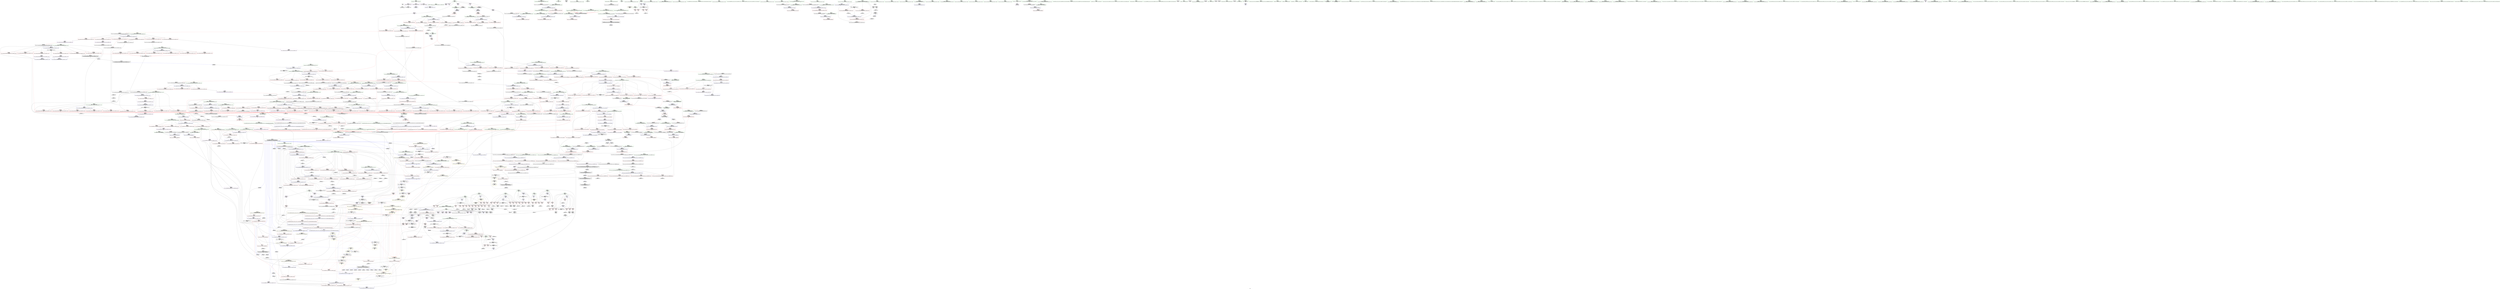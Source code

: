 digraph "SVFG" {
	label="SVFG";

	Node0x555c05509ac0 [shape=record,color=grey,label="{NodeID: 0\nNullPtr}"];
	Node0x555c05509ac0 -> Node0x555c055622b0[style=solid];
	Node0x555c05509ac0 -> Node0x555c05584170[style=solid];
	Node0x555c05572e40 [shape=record,color=blue,label="{NodeID: 775\n1278\<--1275\n__last.addr\<--__last\n_ZSt25__unguarded_linear_insertIPdN9__gnu_cxx5__ops14_Val_less_iterEEvT_T0_\n}"];
	Node0x555c05572e40 -> Node0x555c05582130[style=dashed];
	Node0x555c05572e40 -> Node0x555c05582200[style=dashed];
	Node0x555c05572e40 -> Node0x555c055e3980[style=dashed];
	Node0x555c055699e0 [shape=record,color=red,label="{NodeID: 443\n590\<--561\n\<--__first.addr\n_ZSt13__heap_selectIPdN9__gnu_cxx5__ops15_Iter_less_iterEEvT_S4_S4_T0_\n|{<s0>29}}"];
	Node0x555c055699e0:s0 -> Node0x555c0566f2f0[style=solid,color=red];
	Node0x555c0555d450 [shape=record,color=green,label="{NodeID: 111\n640\<--641\n__first.addr\<--__first.addr_field_insensitive\n_ZSt11__make_heapIPdN9__gnu_cxx5__ops15_Iter_less_iterEEvT_S4_RT0_\n}"];
	Node0x555c0555d450 -> Node0x555c0556a6e0[style=solid];
	Node0x555c0555d450 -> Node0x555c0556a7b0[style=solid];
	Node0x555c0555d450 -> Node0x555c0556a880[style=solid];
	Node0x555c0555d450 -> Node0x555c0556a950[style=solid];
	Node0x555c0555d450 -> Node0x555c05586970[style=solid];
	Node0x555c055e98a0 [shape=record,color=yellow,style=double,label="{NodeID: 1661\n15V_2 = CSCHI(MR_15V_1)\npts\{15 \}\nCS[]|{<s0>24}}"];
	Node0x555c055e98a0:s0 -> Node0x555c055ee4a0[style=dashed,color=red];
	Node0x555c0557f2e0 [shape=record,color=red,label="{NodeID: 554\n1004\<--995\n\<--__b.addr\n_ZSt22__move_median_to_firstIPdN9__gnu_cxx5__ops15_Iter_less_iterEEvT_S4_S4_S4_T0_\n|{<s0>48}}"];
	Node0x555c0557f2e0:s0 -> Node0x555c0566a250[style=solid,color=red];
	Node0x555c055622b0 [shape=record,color=black,label="{NodeID: 222\n2\<--3\ndummyVal\<--dummyVal\n}"];
	Node0x555c0566c960 [shape=record,color=black,label="{NodeID: 1772\n639 = PHI(559, )\n2nd arg _ZSt11__make_heapIPdN9__gnu_cxx5__ops15_Iter_less_iterEEvT_S4_RT0_ }"];
	Node0x555c0566c960 -> Node0x555c05586b10[style=solid];
	Node0x555c05584dd0 [shape=record,color=blue,label="{NodeID: 665\n250\<--247\narrayidx22\<--\nmain\n}"];
	Node0x555c05584dd0 -> Node0x555c055eb7a0[style=dashed];
	Node0x555c0556ff20 [shape=record,color=purple,label="{NodeID: 333\n862\<--860\nadd.ptr16\<--\n_ZSt13__adjust_heapIPdldN9__gnu_cxx5__ops15_Iter_less_iterEEvT_T0_S5_T1_T2_\n}"];
	Node0x555c0556ff20 -> Node0x555c05588030[style=solid];
	Node0x555c05559c10 [shape=record,color=green,label="{NodeID: 1\n7\<--1\n__dso_handle\<--dummyObj\nGlob }"];
	Node0x555c05572f10 [shape=record,color=blue,label="{NodeID: 776\n1280\<--1287\n__val\<--\n_ZSt25__unguarded_linear_insertIPdN9__gnu_cxx5__ops14_Val_less_iterEEvT_T0_\n|{|<s2>78}}"];
	Node0x555c05572f10 -> Node0x555c05582950[style=dashed];
	Node0x555c05572f10 -> Node0x555c05582a20[style=dashed];
	Node0x555c05572f10:s2 -> Node0x555c055fbca0[style=dashed,color=red];
	Node0x555c05569ab0 [shape=record,color=red,label="{NodeID: 444\n573\<--563\n\<--__middle.addr\n_ZSt13__heap_selectIPdN9__gnu_cxx5__ops15_Iter_less_iterEEvT_S4_S4_T0_\n|{<s0>27}}"];
	Node0x555c05569ab0:s0 -> Node0x555c0566c850[style=solid,color=red];
	Node0x555c055dac60 [shape=record,color=black,label="{NodeID: 1219\nMR_216V_3 = PHI(MR_216V_4, MR_216V_2, )\npts\{1225 \}\n}"];
	Node0x555c055dac60 -> Node0x555c05581c50[style=dashed];
	Node0x555c055dac60 -> Node0x555c05581d20[style=dashed];
	Node0x555c055dac60 -> Node0x555c05581df0[style=dashed];
	Node0x555c055dac60 -> Node0x555c05572b00[style=dashed];
	Node0x555c0555d520 [shape=record,color=green,label="{NodeID: 112\n642\<--643\n__last.addr\<--__last.addr_field_insensitive\n_ZSt11__make_heapIPdN9__gnu_cxx5__ops15_Iter_less_iterEEvT_S4_RT0_\n}"];
	Node0x555c0555d520 -> Node0x555c0557a8f0[style=solid];
	Node0x555c0555d520 -> Node0x555c0557a9c0[style=solid];
	Node0x555c0555d520 -> Node0x555c05586a40[style=solid];
	Node0x555c055e9a00 [shape=record,color=yellow,style=double,label="{NodeID: 1662\n15V_3 = CSCHI(MR_15V_2)\npts\{15 \}\nCS[]|{<s0>16}}"];
	Node0x555c055e9a00:s0 -> Node0x555c055f48a0[style=dashed,color=blue];
	Node0x555c0557f3b0 [shape=record,color=red,label="{NodeID: 555\n1007\<--995\n\<--__b.addr\n_ZSt22__move_median_to_firstIPdN9__gnu_cxx5__ops15_Iter_less_iterEEvT_S4_S4_S4_T0_\n|{<s0>49}}"];
	Node0x555c0557f3b0:s0 -> Node0x555c05669ed0[style=solid,color=red];
	Node0x555c055623b0 [shape=record,color=black,label="{NodeID: 223\n159\<--9\nmain_ret\<--\nmain\n}"];
	Node0x555c0566ca70 [shape=record,color=black,label="{NodeID: 1773\n1379 = PHI(1335, 1339, 1341, )\n0th arg _ZSt12__niter_baseIPdET_S1_ }"];
	Node0x555c0566ca70 -> Node0x555c05573b40[style=solid];
	Node0x555c05584ea0 [shape=record,color=blue,label="{NodeID: 666\n172\<--255\nj\<--inc24\nmain\n}"];
	Node0x555c05584ea0 -> Node0x555c055727c0[style=dashed];
	Node0x555c05584ea0 -> Node0x555c055669f0[style=dashed];
	Node0x555c05584ea0 -> Node0x555c05566ac0[style=dashed];
	Node0x555c05584ea0 -> Node0x555c05566b90[style=dashed];
	Node0x555c05584ea0 -> Node0x555c05566c60[style=dashed];
	Node0x555c05584ea0 -> Node0x555c05566d30[style=dashed];
	Node0x555c05584ea0 -> Node0x555c05566e00[style=dashed];
	Node0x555c05584ea0 -> Node0x555c05584c30[style=dashed];
	Node0x555c05584ea0 -> Node0x555c05584ea0[style=dashed];
	Node0x555c05584ea0 -> Node0x555c055f34a0[style=dashed];
	Node0x555c0556fff0 [shape=record,color=purple,label="{NodeID: 334\n934\<--932\nadd.ptr\<--\n_ZSt11__push_heapIPdldN9__gnu_cxx5__ops14_Iter_less_valEEvT_T0_S5_T1_RT2_\n|{<s0>45}}"];
	Node0x555c0556fff0:s0 -> Node0x555c05664350[style=solid,color=red];
	Node0x555c05559ca0 [shape=record,color=green,label="{NodeID: 2\n9\<--1\n\<--dummyObj\nCan only get source location for instruction, argument, global var or function.}"];
	Node0x555c05572fe0 [shape=record,color=blue,label="{NodeID: 777\n1282\<--1289\n__next\<--\n_ZSt25__unguarded_linear_insertIPdN9__gnu_cxx5__ops14_Val_less_iterEEvT_T0_\n}"];
	Node0x555c05572fe0 -> Node0x555c05582470[style=dashed];
	Node0x555c05572fe0 -> Node0x555c055730b0[style=dashed];
	Node0x555c05569b80 [shape=record,color=red,label="{NodeID: 445\n577\<--563\n\<--__middle.addr\n_ZSt13__heap_selectIPdN9__gnu_cxx5__ops15_Iter_less_iterEEvT_S4_S4_T0_\n}"];
	Node0x555c05569b80 -> Node0x555c05586490[style=solid];
	Node0x555c055db160 [shape=record,color=black,label="{NodeID: 1220\nMR_15V_2 = PHI(MR_15V_3, MR_15V_1, )\npts\{15 \}\n|{<s0>21|<s1>73|<s2>73}}"];
	Node0x555c055db160:s0 -> Node0x555c055e4380[style=dashed,color=blue];
	Node0x555c055db160:s1 -> Node0x555c05582880[style=dashed,color=red];
	Node0x555c055db160:s2 -> Node0x555c055e3480[style=dashed,color=red];
	Node0x555c0555d5f0 [shape=record,color=green,label="{NodeID: 113\n644\<--645\n__comp.addr\<--__comp.addr_field_insensitive\n_ZSt11__make_heapIPdN9__gnu_cxx5__ops15_Iter_less_iterEEvT_S4_RT0_\n}"];
	Node0x555c0555d5f0 -> Node0x555c0557aa90[style=solid];
	Node0x555c0555d5f0 -> Node0x555c05586b10[style=solid];
	Node0x555c055e9b60 [shape=record,color=yellow,style=double,label="{NodeID: 1663\n15V_2 = CSCHI(MR_15V_1)\npts\{15 \}\nCS[]|{<s0>26}}"];
	Node0x555c055e9b60:s0 -> Node0x555c055e6180[style=dashed,color=red];
	Node0x555c0557f480 [shape=record,color=red,label="{NodeID: 556\n1012\<--995\n\<--__b.addr\n_ZSt22__move_median_to_firstIPdN9__gnu_cxx5__ops15_Iter_less_iterEEvT_S4_S4_S4_T0_\n|{<s0>50}}"];
	Node0x555c0557f480:s0 -> Node0x555c05669260[style=solid,color=red];
	Node0x555c055f7b20 [shape=record,color=yellow,style=double,label="{NodeID: 1331\n15V_1 = ENCHI(MR_15V_0)\npts\{15 \}\nFun[_ZSt22__final_insertion_sortIPdN9__gnu_cxx5__ops15_Iter_less_iterEEvT_S4_T0_]|{<s0>20|<s1>20|<s2>22|<s3>22}}"];
	Node0x555c055f7b20:s0 -> Node0x555c055df380[style=dashed,color=red];
	Node0x555c055f7b20:s1 -> Node0x555c055eeea0[style=dashed,color=red];
	Node0x555c055f7b20:s2 -> Node0x555c055df380[style=dashed,color=red];
	Node0x555c055f7b20:s3 -> Node0x555c055eeea0[style=dashed,color=red];
	Node0x555c05562480 [shape=record,color=black,label="{NodeID: 224\n19\<--18\n\<--d\nCan only get source location for instruction, argument, global var or function.}"];
	Node0x555c0566cc00 [shape=record,color=black,label="{NodeID: 1774\n512 = PHI(410, )\n0th arg _ZSt27__unguarded_partition_pivotIPdN9__gnu_cxx5__ops15_Iter_less_iterEET_S4_S4_T0_ }"];
	Node0x555c0566cc00 -> Node0x555c05585fb0[style=solid];
	Node0x555c05584f70 [shape=record,color=blue,label="{NodeID: 667\n174\<--258\ncur\<--call26\nmain\n}"];
	Node0x555c05584f70 -> Node0x555c05566ed0[style=dashed];
	Node0x555c05584f70 -> Node0x555c05566fa0[style=dashed];
	Node0x555c05584f70 -> Node0x555c05584f70[style=dashed];
	Node0x555c05584f70 -> Node0x555c055f39a0[style=dashed];
	Node0x555c055700c0 [shape=record,color=purple,label="{NodeID: 335\n943\<--941\nadd.ptr1\<--\n_ZSt11__push_heapIPdldN9__gnu_cxx5__ops14_Iter_less_valEEvT_T0_S5_T1_RT2_\n|{<s0>46}}"];
	Node0x555c055700c0:s0 -> Node0x555c0566b6d0[style=solid,color=red];
	Node0x555c05559f50 [shape=record,color=green,label="{NodeID: 3\n21\<--1\n_ZSt3cin\<--dummyObj\nGlob }"];
	Node0x555c055730b0 [shape=record,color=blue,label="{NodeID: 778\n1282\<--1292\n__next\<--incdec.ptr\n_ZSt25__unguarded_linear_insertIPdN9__gnu_cxx5__ops14_Val_less_iterEEvT_T0_\n}"];
	Node0x555c055730b0 -> Node0x555c055e3e80[style=dashed];
	Node0x555c05569c50 [shape=record,color=red,label="{NodeID: 446\n591\<--563\n\<--__middle.addr\n_ZSt13__heap_selectIPdN9__gnu_cxx5__ops15_Iter_less_iterEEvT_S4_S4_T0_\n|{<s0>29}}"];
	Node0x555c05569c50:s0 -> Node0x555c0566f440[style=solid,color=red];
	Node0x555c055628f0 [shape=record,color=green,label="{NodeID: 114\n646\<--647\n__len\<--__len_field_insensitive\n_ZSt11__make_heapIPdN9__gnu_cxx5__ops15_Iter_less_iterEEvT_S4_RT0_\n}"];
	Node0x555c055628f0 -> Node0x555c0557ab60[style=solid];
	Node0x555c055628f0 -> Node0x555c0557ac30[style=solid];
	Node0x555c055628f0 -> Node0x555c05586be0[style=solid];
	Node0x555c055e9cc0 [shape=record,color=yellow,style=double,label="{NodeID: 1664\n15V_3 = CSCHI(MR_15V_2)\npts\{15 \}\nCS[]|{<s0>17}}"];
	Node0x555c055e9cc0:s0 -> Node0x555c055e91c0[style=dashed,color=blue];
	Node0x555c0557f550 [shape=record,color=red,label="{NodeID: 557\n1039\<--995\n\<--__b.addr\n_ZSt22__move_median_to_firstIPdN9__gnu_cxx5__ops15_Iter_less_iterEEvT_S4_S4_S4_T0_\n|{<s0>56}}"];
	Node0x555c0557f550:s0 -> Node0x555c05669ed0[style=solid,color=red];
	Node0x555c05562580 [shape=record,color=black,label="{NodeID: 225\n37\<--38\n\<--_ZNSt8ios_base4InitD1Ev\nCan only get source location for instruction, argument, global var or function.}"];
	Node0x555c0566cd10 [shape=record,color=black,label="{NodeID: 1775\n513 = PHI(411, )\n1st arg _ZSt27__unguarded_partition_pivotIPdN9__gnu_cxx5__ops15_Iter_less_iterEET_S4_S4_T0_ }"];
	Node0x555c0566cd10 -> Node0x555c05586080[style=solid];
	Node0x555c05585040 [shape=record,color=blue,label="{NodeID: 668\n168\<--264\nans\<--\nmain\n}"];
	Node0x555c05585040 -> Node0x555c055e0280[style=dashed];
	Node0x555c055fe6e0 [shape=record,color=yellow,style=double,label="{NodeID: 1443\n15V_1 = ENCHI(MR_15V_0)\npts\{15 \}\nFun[_ZSt23__copy_move_backward_a2ILb1EPdS0_ET1_T0_S2_S1_]|{<s0>84}}"];
	Node0x555c055fe6e0:s0 -> Node0x555c055fa970[style=dashed,color=red];
	Node0x555c05570190 [shape=record,color=purple,label="{NodeID: 336\n948\<--946\nadd.ptr3\<--\n_ZSt11__push_heapIPdldN9__gnu_cxx5__ops14_Iter_less_valEEvT_T0_S5_T1_RT2_\n}"];
	Node0x555c05570190 -> Node0x555c05588850[style=solid];
	Node0x555c05559fe0 [shape=record,color=green,label="{NodeID: 4\n22\<--1\n.str\<--dummyObj\nGlob }"];
	Node0x555c05573180 [shape=record,color=blue,label="{NodeID: 779\n1303\<--1302\n\<--\n_ZSt25__unguarded_linear_insertIPdN9__gnu_cxx5__ops14_Val_less_iterEEvT_T0_\n}"];
	Node0x555c05573180 -> Node0x555c055e3480[style=dashed];
	Node0x555c05569d20 [shape=record,color=red,label="{NodeID: 447\n581\<--565\n\<--__last.addr\n_ZSt13__heap_selectIPdN9__gnu_cxx5__ops15_Iter_less_iterEEvT_S4_S4_T0_\n}"];
	Node0x555c05569d20 -> Node0x555c055ae670[style=solid];
	Node0x555c055dcbb0 [shape=record,color=black,label="{NodeID: 1222\nMR_15V_2 = PHI(MR_15V_3, MR_15V_1, )\npts\{15 \}\n|{|<s5>38}}"];
	Node0x555c055dcbb0 -> Node0x555c0557d4d0[style=dashed];
	Node0x555c055dcbb0 -> Node0x555c0557d5a0[style=dashed];
	Node0x555c055dcbb0 -> Node0x555c05587dc0[style=dashed];
	Node0x555c055dcbb0 -> Node0x555c05588030[style=dashed];
	Node0x555c055dcbb0 -> Node0x555c055e7080[style=dashed];
	Node0x555c055dcbb0:s5 -> Node0x555c055f64a0[style=dashed,color=red];
	Node0x555c05562980 [shape=record,color=green,label="{NodeID: 115\n648\<--649\n__parent\<--__parent_field_insensitive\n_ZSt11__make_heapIPdN9__gnu_cxx5__ops15_Iter_less_iterEEvT_S4_RT0_\n}"];
	Node0x555c05562980 -> Node0x555c0557ad00[style=solid];
	Node0x555c05562980 -> Node0x555c0557add0[style=solid];
	Node0x555c05562980 -> Node0x555c0557aea0[style=solid];
	Node0x555c05562980 -> Node0x555c0557af70[style=solid];
	Node0x555c05562980 -> Node0x555c05586cb0[style=solid];
	Node0x555c05562980 -> Node0x555c05586e50[style=solid];
	Node0x555c0557f620 [shape=record,color=red,label="{NodeID: 558\n1048\<--995\n\<--__b.addr\n_ZSt22__move_median_to_firstIPdN9__gnu_cxx5__ops15_Iter_less_iterEEvT_S4_S4_S4_T0_\n|{<s0>58}}"];
	Node0x555c0557f620:s0 -> Node0x555c05669260[style=solid,color=red];
	Node0x555c05562680 [shape=record,color=black,label="{NodeID: 226\n83\<--82\nconv\<--cmp5\n_Z2dpv\n}"];
	Node0x555c05562680 -> Node0x555c05584410[style=solid];
	Node0x555c0566ce20 [shape=record,color=black,label="{NodeID: 1776\n1055 = PHI(548, )\n0th arg _ZSt21__unguarded_partitionIPdN9__gnu_cxx5__ops15_Iter_less_iterEET_S4_S4_S4_T0_ }"];
	Node0x555c0566ce20 -> Node0x555c05589140[style=solid];
	Node0x555c05585110 [shape=record,color=blue,label="{NodeID: 669\n170\<--269\ni7\<--inc31\nmain\n}"];
	Node0x555c05585110 -> Node0x555c05572550[style=dashed];
	Node0x555c05585110 -> Node0x555c05572620[style=dashed];
	Node0x555c05585110 -> Node0x555c055726f0[style=dashed];
	Node0x555c05585110 -> Node0x555c05585110[style=dashed];
	Node0x555c05585110 -> Node0x555c055f2fa0[style=dashed];
	Node0x555c05570260 [shape=record,color=purple,label="{NodeID: 337\n961\<--959\nadd.ptr7\<--\n_ZSt11__push_heapIPdldN9__gnu_cxx5__ops14_Iter_less_valEEvT_T0_S5_T1_RT2_\n}"];
	Node0x555c05570260 -> Node0x555c05588ac0[style=solid];
	Node0x555c0555a070 [shape=record,color=green,label="{NodeID: 5\n25\<--1\n\<--dummyObj\nCan only get source location for instruction, argument, global var or function.}"];
	Node0x555c05573250 [shape=record,color=blue,label="{NodeID: 780\n1278\<--1305\n__last.addr\<--\n_ZSt25__unguarded_linear_insertIPdN9__gnu_cxx5__ops14_Val_less_iterEEvT_T0_\n}"];
	Node0x555c05573250 -> Node0x555c055e3980[style=dashed];
	Node0x555c05569df0 [shape=record,color=red,label="{NodeID: 448\n580\<--567\n\<--__i\n_ZSt13__heap_selectIPdN9__gnu_cxx5__ops15_Iter_less_iterEEvT_S4_S4_T0_\n}"];
	Node0x555c05569df0 -> Node0x555c055ae670[style=solid];
	Node0x555c05562a50 [shape=record,color=green,label="{NodeID: 116\n650\<--651\n__value\<--__value_field_insensitive\n_ZSt11__make_heapIPdN9__gnu_cxx5__ops15_Iter_less_iterEEvT_S4_RT0_\n|{|<s1>32}}"];
	Node0x555c05562a50 -> Node0x555c05586d80[style=solid];
	Node0x555c05562a50:s1 -> Node0x555c0566b6d0[style=solid,color=red];
	Node0x555c0557f6f0 [shape=record,color=red,label="{NodeID: 559\n1008\<--997\n\<--__c.addr\n_ZSt22__move_median_to_firstIPdN9__gnu_cxx5__ops15_Iter_less_iterEEvT_S4_S4_S4_T0_\n|{<s0>49}}"];
	Node0x555c0557f6f0:s0 -> Node0x555c0566a250[style=solid,color=red];
	Node0x555c05562750 [shape=record,color=black,label="{NodeID: 227\n85\<--84\nidxprom\<--\n_Z2dpv\n}"];
	Node0x555c0566cf30 [shape=record,color=black,label="{NodeID: 1777\n1056 = PHI(549, )\n1st arg _ZSt21__unguarded_partitionIPdN9__gnu_cxx5__ops15_Iter_less_iterEET_S4_S4_S4_T0_ }"];
	Node0x555c0566cf30 -> Node0x555c05589210[style=solid];
	Node0x555c055851e0 [shape=record,color=blue,label="{NodeID: 670\n162\<--280\nt\<--inc35\nmain\n}"];
	Node0x555c055851e0 -> Node0x555c055f20a0[style=dashed];
	Node0x555c05570330 [shape=record,color=purple,label="{NodeID: 338\n1413\<--1410\nadd.ptr\<--\n_ZNSt20__copy_move_backwardILb1ELb1ESt26random_access_iterator_tagE13__copy_move_bIdEEPT_PKS3_S6_S4_\n}"];
	Node0x555c05570330 -> Node0x555c0556d1e0[style=solid];
	Node0x555c0555a100 [shape=record,color=green,label="{NodeID: 6\n59\<--1\n\<--dummyObj\nCan only get source location for instruction, argument, global var or function.}"];
	Node0x555c05573320 [shape=record,color=blue,label="{NodeID: 781\n1282\<--1308\n__next\<--incdec.ptr3\n_ZSt25__unguarded_linear_insertIPdN9__gnu_cxx5__ops14_Val_less_iterEEvT_T0_\n}"];
	Node0x555c05573320 -> Node0x555c055e3e80[style=dashed];
	Node0x555c05569ec0 [shape=record,color=red,label="{NodeID: 449\n584\<--567\n\<--__i\n_ZSt13__heap_selectIPdN9__gnu_cxx5__ops15_Iter_less_iterEEvT_S4_S4_T0_\n|{<s0>28}}"];
	Node0x555c05569ec0:s0 -> Node0x555c05669ed0[style=solid,color=red];
	Node0x555c05562b20 [shape=record,color=green,label="{NodeID: 117\n652\<--653\nagg.tmp\<--agg.tmp_field_insensitive\n_ZSt11__make_heapIPdN9__gnu_cxx5__ops15_Iter_less_iterEEvT_S4_RT0_\n}"];
	Node0x555c0557f7c0 [shape=record,color=red,label="{NodeID: 560\n1018\<--997\n\<--__c.addr\n_ZSt22__move_median_to_firstIPdN9__gnu_cxx5__ops15_Iter_less_iterEEvT_S4_S4_S4_T0_\n|{<s0>51}}"];
	Node0x555c0557f7c0:s0 -> Node0x555c0566a250[style=solid,color=red];
	Node0x555c05562820 [shape=record,color=black,label="{NodeID: 228\n88\<--87\nidxprom6\<--\n_Z2dpv\n}"];
	Node0x555c0566d040 [shape=record,color=black,label="{NodeID: 1778\n1057 = PHI(550, )\n2nd arg _ZSt21__unguarded_partitionIPdN9__gnu_cxx5__ops15_Iter_less_iterEET_S4_S4_S4_T0_ }"];
	Node0x555c0566d040 -> Node0x555c055892e0[style=solid];
	Node0x555c055852b0 [shape=record,color=blue,label="{NodeID: 671\n293\<--291\n__first.addr\<--__first\n_ZSt4sortIPdEvT_S1_\n}"];
	Node0x555c055852b0 -> Node0x555c05567210[style=dashed];
	Node0x555c05570400 [shape=record,color=purple,label="{NodeID: 339\n1426\<--1423\nadd.ptr2\<--\n_ZNSt20__copy_move_backwardILb1ELb1ESt26random_access_iterator_tagE13__copy_move_bIdEEPT_PKS3_S6_S4_\n}"];
	Node0x555c05570400 -> Node0x555c0556d380[style=solid];
	Node0x555c0555a940 [shape=record,color=green,label="{NodeID: 7\n60\<--1\n\<--dummyObj\nCan only get source location for instruction, argument, global var or function.}"];
	Node0x555c055733f0 [shape=record,color=blue,label="{NodeID: 782\n1313\<--1312\n\<--\n_ZSt25__unguarded_linear_insertIPdN9__gnu_cxx5__ops14_Val_less_iterEEvT_T0_\n|{<s0>71|<s1>73}}"];
	Node0x555c055733f0:s0 -> Node0x555c055eeea0[style=dashed,color=blue];
	Node0x555c055733f0:s1 -> Node0x555c055db160[style=dashed,color=blue];
	Node0x555c05569f90 [shape=record,color=red,label="{NodeID: 450\n592\<--567\n\<--__i\n_ZSt13__heap_selectIPdN9__gnu_cxx5__ops15_Iter_less_iterEEvT_S4_S4_T0_\n|{<s0>29}}"];
	Node0x555c05569f90:s0 -> Node0x555c0566f590[style=solid,color=red];
	Node0x555c055dda80 [shape=record,color=black,label="{NodeID: 1225\nMR_15V_7 = PHI(MR_15V_9, MR_15V_3, )\npts\{15 \}\n|{<s0>25}}"];
	Node0x555c055dda80:s0 -> Node0x555c055e9b60[style=dashed,color=blue];
	Node0x555c05562bf0 [shape=record,color=green,label="{NodeID: 118\n682\<--683\n_ZSt4moveIRdEONSt16remove_referenceIT_E4typeEOS2_\<--_ZSt4moveIRdEONSt16remove_referenceIT_E4typeEOS2__field_insensitive\n}"];
	Node0x555c055ea240 [shape=record,color=yellow,style=double,label="{NodeID: 1668\n15V_3 = CSCHI(MR_15V_2)\npts\{15 \}\nCS[]|{<s0>29|<s1>30}}"];
	Node0x555c055ea240:s0 -> Node0x555c055edaa0[style=dashed,color=blue];
	Node0x555c055ea240:s1 -> Node0x555c055ee4a0[style=dashed,color=blue];
	Node0x555c0557f890 [shape=record,color=red,label="{NodeID: 561\n1022\<--997\n\<--__c.addr\n_ZSt22__move_median_to_firstIPdN9__gnu_cxx5__ops15_Iter_less_iterEEvT_S4_S4_S4_T0_\n|{<s0>52}}"];
	Node0x555c0557f890:s0 -> Node0x555c05669260[style=solid,color=red];
	Node0x555c0556aa10 [shape=record,color=black,label="{NodeID: 229\n95\<--93\nidxprom8\<--sub\n_Z2dpv\n}"];
	Node0x555c0566d150 [shape=record,color=black,label="{NodeID: 1779\n1251 = PHI(1189, )\n0th arg _ZSt13move_backwardIPdS0_ET0_T_S2_S1_ }"];
	Node0x555c0566d150 -> Node0x555c05572bd0[style=solid];
	Node0x555c05585380 [shape=record,color=blue,label="{NodeID: 672\n295\<--292\n__last.addr\<--__last\n_ZSt4sortIPdEvT_S1_\n}"];
	Node0x555c05585380 -> Node0x555c055672e0[style=dashed];
	Node0x555c055704d0 [shape=record,color=red,label="{NodeID: 340\n67\<--8\n\<--k\n_Z2dpv\n}"];
	Node0x555c055704d0 -> Node0x555c055adbf0[style=solid];
	Node0x555c0555a9d0 [shape=record,color=green,label="{NodeID: 8\n61\<--1\n\<--dummyObj\nCan only get source location for instruction, argument, global var or function.}"];
	Node0x555c055734c0 [shape=record,color=blue,label="{NodeID: 783\n1326\<--1323\n__first.addr\<--__first\n_ZSt23__copy_move_backward_a2ILb1EPdS0_ET1_T0_S2_S1_\n}"];
	Node0x555c055734c0 -> Node0x555c05582af0[style=dashed];
	Node0x555c0556a060 [shape=record,color=red,label="{NodeID: 451\n598\<--567\n\<--__i\n_ZSt13__heap_selectIPdN9__gnu_cxx5__ops15_Iter_less_iterEEvT_S4_S4_T0_\n}"];
	Node0x555c0556a060 -> Node0x555c0556ed40[style=solid];
	Node0x555c055ddf80 [shape=record,color=black,label="{NodeID: 1226\nMR_182V_5 = PHI(MR_182V_6, MR_182V_4, )\npts\{1063 \}\n}"];
	Node0x555c055ddf80 -> Node0x555c055800b0[style=dashed];
	Node0x555c055ddf80 -> Node0x555c05580180[style=dashed];
	Node0x555c055ddf80 -> Node0x555c05580250[style=dashed];
	Node0x555c055ddf80 -> Node0x555c05580320[style=dashed];
	Node0x555c055ddf80 -> Node0x555c055803f0[style=dashed];
	Node0x555c055ddf80 -> Node0x555c05589480[style=dashed];
	Node0x555c055ddf80 -> Node0x555c05589550[style=dashed];
	Node0x555c05562cc0 [shape=record,color=green,label="{NodeID: 119\n693\<--694\n_ZSt13__adjust_heapIPdldN9__gnu_cxx5__ops15_Iter_less_iterEEvT_T0_S5_T1_T2_\<--_ZSt13__adjust_heapIPdldN9__gnu_cxx5__ops15_Iter_less_iterEEvT_T0_S5_T1_T2__field_insensitive\n}"];
	Node0x555c0557f960 [shape=record,color=red,label="{NodeID: 562\n1032\<--997\n\<--__c.addr\n_ZSt22__move_median_to_firstIPdN9__gnu_cxx5__ops15_Iter_less_iterEEvT_S4_S4_S4_T0_\n|{<s0>54}}"];
	Node0x555c0557f960:s0 -> Node0x555c0566a250[style=solid,color=red];
	Node0x555c0556aae0 [shape=record,color=black,label="{NodeID: 230\n100\<--99\nidxprom11\<--sub10\n_Z2dpv\n}"];
	Node0x555c0566d260 [shape=record,color=black,label="{NodeID: 1780\n1252 = PHI(1190, )\n1st arg _ZSt13move_backwardIPdS0_ET0_T_S2_S1_ }"];
	Node0x555c0566d260 -> Node0x555c05572ca0[style=solid];
	Node0x555c05585450 [shape=record,color=blue,label="{NodeID: 673\n320\<--316\n__first.addr\<--__first\n_ZSt6__sortIPdN9__gnu_cxx5__ops15_Iter_less_iterEEvT_S4_T0_\n}"];
	Node0x555c05585450 -> Node0x555c055673b0[style=dashed];
	Node0x555c05585450 -> Node0x555c05567480[style=dashed];
	Node0x555c05585450 -> Node0x555c05567550[style=dashed];
	Node0x555c05585450 -> Node0x555c05567620[style=dashed];
	Node0x555c055705a0 [shape=record,color=red,label="{NodeID: 341\n73\<--8\n\<--k\n_Z2dpv\n}"];
	Node0x555c055705a0 -> Node0x555c0557a490[style=solid];
	Node0x555c0555aa60 [shape=record,color=green,label="{NodeID: 9\n75\<--1\n\<--dummyObj\nCan only get source location for instruction, argument, global var or function.}"];
	Node0x555c05573590 [shape=record,color=blue,label="{NodeID: 784\n1328\<--1324\n__last.addr\<--__last\n_ZSt23__copy_move_backward_a2ILb1EPdS0_ET1_T0_S2_S1_\n}"];
	Node0x555c05573590 -> Node0x555c05582bc0[style=dashed];
	Node0x555c0556a130 [shape=record,color=red,label="{NodeID: 452\n618\<--607\n\<--__first.addr\n_ZSt11__sort_heapIPdN9__gnu_cxx5__ops15_Iter_less_iterEEvT_S4_RT0_\n}"];
	Node0x555c0556a130 -> Node0x555c0556c270[style=solid];
	Node0x555c05562dc0 [shape=record,color=green,label="{NodeID: 120\n708\<--709\nthis.addr\<--this.addr_field_insensitive\n_ZNK9__gnu_cxx5__ops15_Iter_less_iterclIPdS3_EEbT_T0_\n}"];
	Node0x555c05562dc0 -> Node0x555c0557b1e0[style=solid];
	Node0x555c05562dc0 -> Node0x555c05586f20[style=solid];
	Node0x555c0557fa30 [shape=record,color=red,label="{NodeID: 563\n1040\<--997\n\<--__c.addr\n_ZSt22__move_median_to_firstIPdN9__gnu_cxx5__ops15_Iter_less_iterEEvT_S4_S4_S4_T0_\n|{<s0>56}}"];
	Node0x555c0557fa30:s0 -> Node0x555c0566a250[style=solid,color=red];
	Node0x555c055f8230 [shape=record,color=yellow,style=double,label="{NodeID: 1338\n15V_1 = ENCHI(MR_15V_0)\npts\{15 \}\nFun[_ZSt4sortIPdEvT_S1_]|{<s0>12}}"];
	Node0x555c055f8230:s0 -> Node0x555c055fdf80[style=dashed,color=red];
	Node0x555c0556abb0 [shape=record,color=black,label="{NodeID: 231\n104\<--103\nidxprom14\<--sub13\n_Z2dpv\n}"];
	Node0x555c0566d370 [shape=record,color=black,label="{NodeID: 1781\n1253 = PHI(1192, )\n2nd arg _ZSt13move_backwardIPdS0_ET0_T_S2_S1_ }"];
	Node0x555c0566d370 -> Node0x555c05572d70[style=solid];
	Node0x555c05585520 [shape=record,color=blue,label="{NodeID: 674\n322\<--317\n__last.addr\<--__last\n_ZSt6__sortIPdN9__gnu_cxx5__ops15_Iter_less_iterEEvT_S4_T0_\n}"];
	Node0x555c05585520 -> Node0x555c055676f0[style=dashed];
	Node0x555c05585520 -> Node0x555c055677c0[style=dashed];
	Node0x555c05585520 -> Node0x555c05567890[style=dashed];
	Node0x555c05585520 -> Node0x555c05567960[style=dashed];
	Node0x555c05570670 [shape=record,color=red,label="{NodeID: 342\n143\<--8\n\<--k\n_Z2dpv\n}"];
	Node0x555c05570670 -> Node0x555c0556b090[style=solid];
	Node0x555c0555aaf0 [shape=record,color=green,label="{NodeID: 10\n94\<--1\n\<--dummyObj\nCan only get source location for instruction, argument, global var or function.}"];
	Node0x555c05573660 [shape=record,color=blue,label="{NodeID: 785\n1330\<--1325\n__result.addr\<--__result\n_ZSt23__copy_move_backward_a2ILb1EPdS0_ET1_T0_S2_S1_\n}"];
	Node0x555c05573660 -> Node0x555c05582c90[style=dashed];
	Node0x555c0556a200 [shape=record,color=red,label="{NodeID: 453\n629\<--607\n\<--__first.addr\n_ZSt11__sort_heapIPdN9__gnu_cxx5__ops15_Iter_less_iterEEvT_S4_RT0_\n|{<s0>30}}"];
	Node0x555c0556a200:s0 -> Node0x555c0566f2f0[style=solid,color=red];
	Node0x555c05562e90 [shape=record,color=green,label="{NodeID: 121\n710\<--711\n__it1.addr\<--__it1.addr_field_insensitive\n_ZNK9__gnu_cxx5__ops15_Iter_less_iterclIPdS3_EEbT_T0_\n}"];
	Node0x555c05562e90 -> Node0x555c0557b2b0[style=solid];
	Node0x555c05562e90 -> Node0x555c05586ff0[style=solid];
	Node0x555c0557fb00 [shape=record,color=red,label="{NodeID: 564\n1044\<--997\n\<--__c.addr\n_ZSt22__move_median_to_firstIPdN9__gnu_cxx5__ops15_Iter_less_iterEEvT_S4_S4_S4_T0_\n|{<s0>57}}"];
	Node0x555c0557fb00:s0 -> Node0x555c05669260[style=solid,color=red];
	Node0x555c0556ac80 [shape=record,color=black,label="{NodeID: 232\n110\<--109\nidxprom17\<--sub16\n_Z2dpv\n}"];
	Node0x555c0566d480 [shape=record,color=black,label="{NodeID: 1782\n891 = PHI(792, )\n0th arg _ZN9__gnu_cxx5__ops14_Iter_less_valC2ENS0_15_Iter_less_iterE }"];
	Node0x555c0566d480 -> Node0x555c055882a0[style=solid];
	Node0x555c055855f0 [shape=record,color=blue,label="{NodeID: 675\n368\<--363\n__first.addr\<--__first\n_ZSt16__introsort_loopIPdlN9__gnu_cxx5__ops15_Iter_less_iterEEvT_S4_T0_T1_\n}"];
	Node0x555c055855f0 -> Node0x555c05567a30[style=dashed];
	Node0x555c055855f0 -> Node0x555c05567b00[style=dashed];
	Node0x555c055855f0 -> Node0x555c05567bd0[style=dashed];
	Node0x555c05570740 [shape=record,color=red,label="{NodeID: 343\n146\<--8\n\<--k\n_Z2dpv\n}"];
	Node0x555c05570740 -> Node0x555c055abc70[style=solid];
	Node0x555c0555abf0 [shape=record,color=green,label="{NodeID: 11\n114\<--1\n\<--dummyObj\nCan only get source location for instruction, argument, global var or function.}"];
	Node0x555c05573730 [shape=record,color=blue,label="{NodeID: 786\n1349\<--1348\n__it.addr\<--__it\n_ZSt12__miter_baseIPdET_S1_\n}"];
	Node0x555c05573730 -> Node0x555c05582d60[style=dashed];
	Node0x555c0556a2d0 [shape=record,color=red,label="{NodeID: 454\n617\<--609\n\<--__last.addr\n_ZSt11__sort_heapIPdN9__gnu_cxx5__ops15_Iter_less_iterEEvT_S4_RT0_\n}"];
	Node0x555c0556a2d0 -> Node0x555c0556c1a0[style=solid];
	Node0x555c05562f60 [shape=record,color=green,label="{NodeID: 122\n712\<--713\n__it2.addr\<--__it2.addr_field_insensitive\n_ZNK9__gnu_cxx5__ops15_Iter_less_iterclIPdS3_EEbT_T0_\n}"];
	Node0x555c05562f60 -> Node0x555c0557b380[style=solid];
	Node0x555c05562f60 -> Node0x555c055870c0[style=solid];
	Node0x555c0557fbd0 [shape=record,color=red,label="{NodeID: 565\n1071\<--1060\n\<--__first.addr\n_ZSt21__unguarded_partitionIPdN9__gnu_cxx5__ops15_Iter_less_iterEET_S4_S4_S4_T0_\n|{<s0>59}}"];
	Node0x555c0557fbd0:s0 -> Node0x555c05669ed0[style=solid,color=red];
	Node0x555c0556ad50 [shape=record,color=black,label="{NodeID: 233\n117\<--116\nidxprom21\<--sub20\n_Z2dpv\n}"];
	Node0x555c0566d590 [shape=record,color=black,label="{NodeID: 1783\n774 = PHI(686, 754, )\n0th arg _ZSt13__adjust_heapIPdldN9__gnu_cxx5__ops15_Iter_less_iterEEvT_T0_S5_T1_T2_ }"];
	Node0x555c0566d590 -> Node0x555c05587740[style=solid];
	Node0x555c055856c0 [shape=record,color=blue,label="{NodeID: 676\n370\<--364\n__last.addr\<--__last\n_ZSt16__introsort_loopIPdlN9__gnu_cxx5__ops15_Iter_less_iterEEvT_S4_T0_T1_\n}"];
	Node0x555c055856c0 -> Node0x555c055e8480[style=dashed];
	Node0x555c05570810 [shape=record,color=red,label="{NodeID: 344\n218\<--8\n\<--k\nmain\n}"];
	Node0x555c05570810 -> Node0x555c055accf0[style=solid];
	Node0x555c0555acf0 [shape=record,color=green,label="{NodeID: 12\n214\<--1\n\<--dummyObj\nCan only get source location for instruction, argument, global var or function.}"];
	Node0x555c05573800 [shape=record,color=blue,label="{NodeID: 787\n1358\<--1355\n__first.addr\<--__first\n_ZSt22__copy_move_backward_aILb1EPdS0_ET1_T0_S2_S1_\n}"];
	Node0x555c05573800 -> Node0x555c05582e30[style=dashed];
	Node0x555c0556a3a0 [shape=record,color=red,label="{NodeID: 455\n626\<--609\n\<--__last.addr\n_ZSt11__sort_heapIPdN9__gnu_cxx5__ops15_Iter_less_iterEEvT_S4_RT0_\n}"];
	Node0x555c0556a3a0 -> Node0x555c0556ee10[style=solid];
	Node0x555c055df380 [shape=record,color=black,label="{NodeID: 1230\nMR_15V_2 = PHI(MR_15V_1, MR_15V_3, )\npts\{15 \}\n|{<s0>20|<s1>22}}"];
	Node0x555c055df380:s0 -> Node0x555c055e9480[style=dashed,color=blue];
	Node0x555c055df380:s1 -> Node0x555c055e4380[style=dashed,color=blue];
	Node0x555c05563030 [shape=record,color=green,label="{NodeID: 123\n729\<--730\n__first.addr\<--__first.addr_field_insensitive\n_ZSt10__pop_heapIPdN9__gnu_cxx5__ops15_Iter_less_iterEEvT_S4_S4_RT0_\n}"];
	Node0x555c05563030 -> Node0x555c0557b5f0[style=solid];
	Node0x555c05563030 -> Node0x555c0557b6c0[style=solid];
	Node0x555c05563030 -> Node0x555c0557b790[style=solid];
	Node0x555c05563030 -> Node0x555c05587190[style=solid];
	Node0x555c0557fca0 [shape=record,color=red,label="{NodeID: 566\n1075\<--1060\n\<--__first.addr\n_ZSt21__unguarded_partitionIPdN9__gnu_cxx5__ops15_Iter_less_iterEET_S4_S4_S4_T0_\n}"];
	Node0x555c0557fca0 -> Node0x555c0556eee0[style=solid];
	Node0x555c0556ae20 [shape=record,color=black,label="{NodeID: 234\n120\<--119\nidxprom23\<--\n_Z2dpv\n}"];
	Node0x555c0566d6e0 [shape=record,color=black,label="{NodeID: 1784\n775 = PHI(687, 397, )\n1st arg _ZSt13__adjust_heapIPdldN9__gnu_cxx5__ops15_Iter_less_iterEEvT_T0_S5_T1_T2_ }"];
	Node0x555c0566d6e0 -> Node0x555c05587810[style=solid];
	Node0x555c05585790 [shape=record,color=blue,label="{NodeID: 677\n372\<--365\n__depth_limit.addr\<--__depth_limit\n_ZSt16__introsort_loopIPdlN9__gnu_cxx5__ops15_Iter_less_iterEEvT_S4_T0_T1_\n}"];
	Node0x555c05585790 -> Node0x555c055e8980[style=dashed];
	Node0x555c055708e0 [shape=record,color=red,label="{NodeID: 345\n224\<--8\n\<--k\nmain\n}"];
	Node0x555c055708e0 -> Node0x555c055acb70[style=solid];
	Node0x555c0555adf0 [shape=record,color=green,label="{NodeID: 13\n342\<--1\n\<--dummyObj\nCan only get source location for instruction, argument, global var or function.}"];
	Node0x555c055738d0 [shape=record,color=blue,label="{NodeID: 788\n1360\<--1356\n__last.addr\<--__last\n_ZSt22__copy_move_backward_aILb1EPdS0_ET1_T0_S2_S1_\n}"];
	Node0x555c055738d0 -> Node0x555c05582f00[style=dashed];
	Node0x555c0556a470 [shape=record,color=red,label="{NodeID: 456\n630\<--609\n\<--__last.addr\n_ZSt11__sort_heapIPdN9__gnu_cxx5__ops15_Iter_less_iterEEvT_S4_RT0_\n|{<s0>30}}"];
	Node0x555c0556a470:s0 -> Node0x555c0566f440[style=solid,color=red];
	Node0x555c055df880 [shape=record,color=black,label="{NodeID: 1231\nMR_205V_2 = PHI(MR_205V_1, MR_205V_4, )\npts\{1157 \}\n}"];
	Node0x555c05563100 [shape=record,color=green,label="{NodeID: 124\n731\<--732\n__last.addr\<--__last.addr_field_insensitive\n_ZSt10__pop_heapIPdN9__gnu_cxx5__ops15_Iter_less_iterEEvT_S4_S4_RT0_\n}"];
	Node0x555c05563100 -> Node0x555c0557b860[style=solid];
	Node0x555c05563100 -> Node0x555c05587260[style=solid];
	Node0x555c0557fd70 [shape=record,color=red,label="{NodeID: 567\n1091\<--1060\n\<--__first.addr\n_ZSt21__unguarded_partitionIPdN9__gnu_cxx5__ops15_Iter_less_iterEET_S4_S4_S4_T0_\n}"];
	Node0x555c0557fd70 -> Node0x555c055ae370[style=solid];
	Node0x555c0556aef0 [shape=record,color=black,label="{NodeID: 235\n126\<--125\nidxprom26\<--\n_Z2dpv\n}"];
	Node0x555c0566d830 [shape=record,color=black,label="{NodeID: 1785\n776 = PHI(688, 760, )\n2nd arg _ZSt13__adjust_heapIPdldN9__gnu_cxx5__ops15_Iter_less_iterEEvT_T0_S5_T1_T2_ }"];
	Node0x555c0566d830 -> Node0x555c055878e0[style=solid];
	Node0x555c05585860 [shape=record,color=blue,label="{NodeID: 678\n372\<--407\n__depth_limit.addr\<--dec\n_ZSt16__introsort_loopIPdlN9__gnu_cxx5__ops15_Iter_less_iterEEvT_S4_T0_T1_\n}"];
	Node0x555c05585860 -> Node0x555c05568250[style=dashed];
	Node0x555c05585860 -> Node0x555c055e8980[style=dashed];
	Node0x555c055709b0 [shape=record,color=red,label="{NodeID: 346\n243\<--8\n\<--k\nmain\n}"];
	Node0x555c055709b0 -> Node0x555c05578990[style=solid];
	Node0x555c0555aef0 [shape=record,color=green,label="{NodeID: 14\n347\<--1\n\<--dummyObj\nCan only get source location for instruction, argument, global var or function.}"];
	Node0x555c055739a0 [shape=record,color=blue,label="{NodeID: 789\n1362\<--1357\n__result.addr\<--__result\n_ZSt22__copy_move_backward_aILb1EPdS0_ET1_T0_S2_S1_\n}"];
	Node0x555c055739a0 -> Node0x555c05582fd0[style=dashed];
	Node0x555c0556a540 [shape=record,color=red,label="{NodeID: 457\n631\<--609\n\<--__last.addr\n_ZSt11__sort_heapIPdN9__gnu_cxx5__ops15_Iter_less_iterEEvT_S4_RT0_\n|{<s0>30}}"];
	Node0x555c0556a540:s0 -> Node0x555c0566f590[style=solid,color=red];
	Node0x555c055dfd80 [shape=record,color=black,label="{NodeID: 1232\nMR_207V_2 = PHI(MR_207V_1, MR_207V_3, )\npts\{1159 \}\n}"];
	Node0x555c055631d0 [shape=record,color=green,label="{NodeID: 125\n733\<--734\n__result.addr\<--__result.addr_field_insensitive\n_ZSt10__pop_heapIPdN9__gnu_cxx5__ops15_Iter_less_iterEEvT_S4_S4_RT0_\n}"];
	Node0x555c055631d0 -> Node0x555c0557b930[style=solid];
	Node0x555c055631d0 -> Node0x555c0557ba00[style=solid];
	Node0x555c055631d0 -> Node0x555c05587330[style=solid];
	Node0x555c0557fe40 [shape=record,color=red,label="{NodeID: 568\n1095\<--1060\n\<--__first.addr\n_ZSt21__unguarded_partitionIPdN9__gnu_cxx5__ops15_Iter_less_iterEET_S4_S4_S4_T0_\n}"];
	Node0x555c0557fe40 -> Node0x555c0556cb60[style=solid];
	Node0x555c0556afc0 [shape=record,color=black,label="{NodeID: 236\n129\<--128\nidxprom28\<--\n_Z2dpv\n}"];
	Node0x555c0566d980 [shape=record,color=black,label="{NodeID: 1786\n777 = PHI(690, 762, )\n3rd arg _ZSt13__adjust_heapIPdldN9__gnu_cxx5__ops15_Iter_less_iterEEvT_T0_S5_T1_T2_ }"];
	Node0x555c0566d980 -> Node0x555c055879b0[style=solid];
	Node0x555c05585930 [shape=record,color=blue,label="{NodeID: 679\n376\<--412\n__cut\<--call\n_ZSt16__introsort_loopIPdlN9__gnu_cxx5__ops15_Iter_less_iterEEvT_S4_T0_T1_\n}"];
	Node0x555c05585930 -> Node0x555c05568320[style=dashed];
	Node0x555c05585930 -> Node0x555c055683f0[style=dashed];
	Node0x555c05585930 -> Node0x555c055db380[style=dashed];
	Node0x555c05570a80 [shape=record,color=red,label="{NodeID: 347\n191\<--11\n\<--n\nmain\n}"];
	Node0x555c05570a80 -> Node0x555c055ac6f0[style=solid];
	Node0x555c0555aff0 [shape=record,color=green,label="{NodeID: 15\n393\<--1\n\<--dummyObj\nCan only get source location for instruction, argument, global var or function.}"];
	Node0x555c05573a70 [shape=record,color=blue,label="{NodeID: 790\n1364\<--1370\n__simple\<--\n_ZSt22__copy_move_backward_aILb1EPdS0_ET1_T0_S2_S1_\n}"];
	Node0x555c0556a610 [shape=record,color=red,label="{NodeID: 458\n632\<--611\n\<--__comp.addr\n_ZSt11__sort_heapIPdN9__gnu_cxx5__ops15_Iter_less_iterEEvT_S4_RT0_\n|{<s0>30}}"];
	Node0x555c0556a610:s0 -> Node0x555c0566f6e0[style=solid,color=red];
	Node0x555c055e0280 [shape=record,color=black,label="{NodeID: 1233\nMR_25V_4 = PHI(MR_25V_6, MR_25V_3, )\npts\{169 \}\n}"];
	Node0x555c055e0280 -> Node0x555c055723b0[style=dashed];
	Node0x555c055e0280 -> Node0x555c05572480[style=dashed];
	Node0x555c055e0280 -> Node0x555c05585040[style=dashed];
	Node0x555c055e0280 -> Node0x555c055e0280[style=dashed];
	Node0x555c055e0280 -> Node0x555c055f2aa0[style=dashed];
	Node0x555c055632a0 [shape=record,color=green,label="{NodeID: 126\n735\<--736\n__comp.addr\<--__comp.addr_field_insensitive\n_ZSt10__pop_heapIPdN9__gnu_cxx5__ops15_Iter_less_iterEEvT_S4_S4_RT0_\n}"];
	Node0x555c055632a0 -> Node0x555c0557bad0[style=solid];
	Node0x555c055632a0 -> Node0x555c05587400[style=solid];
	Node0x555c055ead40 [shape=record,color=yellow,style=double,label="{NodeID: 1676\n15V_2 = CSCHI(MR_15V_1)\npts\{15 \}\nCS[]|{<s0>50|<s1>52|<s2>53|<s3>55|<s4>57|<s5>58|<s6>61}}"];
	Node0x555c055ead40:s0 -> Node0x555c055dda80[style=dashed,color=blue];
	Node0x555c055ead40:s1 -> Node0x555c055dda80[style=dashed,color=blue];
	Node0x555c055ead40:s2 -> Node0x555c055dda80[style=dashed,color=blue];
	Node0x555c055ead40:s3 -> Node0x555c055dda80[style=dashed,color=blue];
	Node0x555c055ead40:s4 -> Node0x555c055dda80[style=dashed,color=blue];
	Node0x555c055ead40:s5 -> Node0x555c055dda80[style=dashed,color=blue];
	Node0x555c055ead40:s6 -> Node0x555c055e6180[style=dashed,color=blue];
	Node0x555c0557ff10 [shape=record,color=red,label="{NodeID: 569\n1097\<--1060\n\<--__first.addr\n_ZSt21__unguarded_partitionIPdN9__gnu_cxx5__ops15_Iter_less_iterEET_S4_S4_S4_T0_\n|{<s0>61}}"];
	Node0x555c0557ff10:s0 -> Node0x555c05668c40[style=solid,color=red];
	Node0x555c0556b090 [shape=record,color=black,label="{NodeID: 237\n144\<--143\nidxprom33\<--\n_Z2dpv\n}"];
	Node0x555c0566dad0 [shape=record,color=black,label="{NodeID: 1787\n604 = PHI(505, )\n0th arg _ZSt11__sort_heapIPdN9__gnu_cxx5__ops15_Iter_less_iterEEvT_S4_RT0_ }"];
	Node0x555c0566dad0 -> Node0x555c05586630[style=solid];
	Node0x555c05585a00 [shape=record,color=blue,label="{NodeID: 680\n370\<--420\n__last.addr\<--\n_ZSt16__introsort_loopIPdlN9__gnu_cxx5__ops15_Iter_less_iterEEvT_S4_T0_T1_\n}"];
	Node0x555c05585a00 -> Node0x555c055e8480[style=dashed];
	Node0x555c05570b50 [shape=record,color=red,label="{NodeID: 348\n205\<--11\n\<--n\nmain\n}"];
	Node0x555c05570b50 -> Node0x555c0556b3d0[style=solid];
	Node0x555c05578500 [shape=record,color=black,label="{NodeID: 1123\n939 = PHI(61, 935, )\n}"];
	Node0x555c0555b0f0 [shape=record,color=green,label="{NodeID: 16\n397\<--1\n\<--dummyObj\nCan only get source location for instruction, argument, global var or function.|{<s0>37}}"];
	Node0x555c0555b0f0:s0 -> Node0x555c0566d6e0[style=solid,color=red];
	Node0x555c05573b40 [shape=record,color=blue,label="{NodeID: 791\n1380\<--1379\n__it.addr\<--__it\n_ZSt12__niter_baseIPdET_S1_\n}"];
	Node0x555c05573b40 -> Node0x555c055830a0[style=dashed];
	Node0x555c0556a6e0 [shape=record,color=red,label="{NodeID: 459\n658\<--640\n\<--__first.addr\n_ZSt11__make_heapIPdN9__gnu_cxx5__ops15_Iter_less_iterEEvT_S4_RT0_\n}"];
	Node0x555c0556a6e0 -> Node0x555c0556c410[style=solid];
	Node0x555c05563370 [shape=record,color=green,label="{NodeID: 127\n737\<--738\n__value\<--__value_field_insensitive\n_ZSt10__pop_heapIPdN9__gnu_cxx5__ops15_Iter_less_iterEEvT_S4_S4_RT0_\n|{|<s1>36}}"];
	Node0x555c05563370 -> Node0x555c055874d0[style=solid];
	Node0x555c05563370:s1 -> Node0x555c0566b6d0[style=solid,color=red];
	Node0x555c0557ffe0 [shape=record,color=red,label="{NodeID: 570\n1100\<--1060\n\<--__first.addr\n_ZSt21__unguarded_partitionIPdN9__gnu_cxx5__ops15_Iter_less_iterEET_S4_S4_S4_T0_\n}"];
	Node0x555c0557ffe0 -> Node0x555c0556f150[style=solid];
	Node0x555c0556b160 [shape=record,color=black,label="{NodeID: 238\n148\<--147\nidxprom36\<--div35\n_Z2dpv\n}"];
	Node0x555c0566dbe0 [shape=record,color=black,label="{NodeID: 1788\n605 = PHI(506, )\n1st arg _ZSt11__sort_heapIPdN9__gnu_cxx5__ops15_Iter_less_iterEEvT_S4_RT0_ }"];
	Node0x555c0566dbe0 -> Node0x555c05586700[style=solid];
	Node0x555c05585ad0 [shape=record,color=blue,label="{NodeID: 681\n426\<--425\n__n.addr\<--__n\n_ZSt4__lgl\n}"];
	Node0x555c05585ad0 -> Node0x555c055684c0[style=dashed];
	Node0x555c05570c20 [shape=record,color=red,label="{NodeID: 349\n241\<--11\n\<--n\nmain\n}"];
	Node0x555c05570c20 -> Node0x555c05578c90[style=solid];
	Node0x555c05578690 [shape=record,color=grey,label="{NodeID: 1124\n202 = Binary(201, 94, )\n}"];
	Node0x555c05578690 -> Node0x555c055849c0[style=solid];
	Node0x555c0555b1f0 [shape=record,color=green,label="{NodeID: 17\n408\<--1\n\<--dummyObj\nCan only get source location for instruction, argument, global var or function.}"];
	Node0x555c05573c10 [shape=record,color=blue,label="{NodeID: 792\n1389\<--1386\n__first.addr\<--__first\n_ZNSt20__copy_move_backwardILb1ELb1ESt26random_access_iterator_tagE13__copy_move_bIdEEPT_PKS3_S6_S4_\n}"];
	Node0x555c05573c10 -> Node0x555c05583170[style=dashed];
	Node0x555c05573c10 -> Node0x555c05583240[style=dashed];
	Node0x555c0556a7b0 [shape=record,color=red,label="{NodeID: 460\n667\<--640\n\<--__first.addr\n_ZSt11__make_heapIPdN9__gnu_cxx5__ops15_Iter_less_iterEEvT_S4_RT0_\n}"];
	Node0x555c0556a7b0 -> Node0x555c0556c5b0[style=solid];
	Node0x555c05563440 [shape=record,color=green,label="{NodeID: 128\n739\<--740\nagg.tmp\<--agg.tmp_field_insensitive\n_ZSt10__pop_heapIPdN9__gnu_cxx5__ops15_Iter_less_iterEEvT_S4_S4_RT0_\n}"];
	Node0x555c055800b0 [shape=record,color=red,label="{NodeID: 571\n1079\<--1062\n\<--__last.addr\n_ZSt21__unguarded_partitionIPdN9__gnu_cxx5__ops15_Iter_less_iterEET_S4_S4_S4_T0_\n}"];
	Node0x555c055800b0 -> Node0x555c0556efb0[style=solid];
	Node0x555c0556b230 [shape=record,color=black,label="{NodeID: 239\n53\<--150\n_Z2dpv_ret\<--\n_Z2dpv\n|{<s0>9}}"];
	Node0x555c0556b230:s0 -> Node0x555c05665250[style=solid,color=blue];
	Node0x555c0566dcf0 [shape=record,color=black,label="{NodeID: 1789\n606 = PHI(486, )\n2nd arg _ZSt11__sort_heapIPdN9__gnu_cxx5__ops15_Iter_less_iterEEvT_S4_RT0_ }"];
	Node0x555c0566dcf0 -> Node0x555c055867d0[style=solid];
	Node0x555c05585ba0 [shape=record,color=blue,label="{NodeID: 682\n444\<--440\n__first.addr\<--__first\n_ZSt22__final_insertion_sortIPdN9__gnu_cxx5__ops15_Iter_less_iterEEvT_S4_T0_\n}"];
	Node0x555c05585ba0 -> Node0x555c05568590[style=dashed];
	Node0x555c05585ba0 -> Node0x555c05568660[style=dashed];
	Node0x555c05585ba0 -> Node0x555c05568730[style=dashed];
	Node0x555c05585ba0 -> Node0x555c05568800[style=dashed];
	Node0x555c05585ba0 -> Node0x555c055688d0[style=dashed];
	Node0x555c05570cf0 [shape=record,color=red,label="{NodeID: 350\n66\<--54\n\<--i\n_Z2dpv\n}"];
	Node0x555c05570cf0 -> Node0x555c055adbf0[style=solid];
	Node0x555c05578810 [shape=record,color=grey,label="{NodeID: 1125\n436 = Binary(437, 435, )\n}"];
	Node0x555c05578810 -> Node0x555c0556bcc0[style=solid];
	Node0x555c0555b2f0 [shape=record,color=green,label="{NodeID: 18\n431\<--1\n\<--dummyObj\nCan only get source location for instruction, argument, global var or function.}"];
	Node0x555c05573ce0 [shape=record,color=blue,label="{NodeID: 793\n1391\<--1387\n__last.addr\<--__last\n_ZNSt20__copy_move_backwardILb1ELb1ESt26random_access_iterator_tagE13__copy_move_bIdEEPT_PKS3_S6_S4_\n}"];
	Node0x555c05573ce0 -> Node0x555c05583310[style=dashed];
	Node0x555c0556a880 [shape=record,color=red,label="{NodeID: 461\n678\<--640\n\<--__first.addr\n_ZSt11__make_heapIPdN9__gnu_cxx5__ops15_Iter_less_iterEEvT_S4_RT0_\n}"];
	Node0x555c0556a880 -> Node0x555c0556fa40[style=solid];
	Node0x555c05563510 [shape=record,color=green,label="{NodeID: 129\n768\<--769\n__t.addr\<--__t.addr_field_insensitive\n_ZSt4moveIRdEONSt16remove_referenceIT_E4typeEOS2_\n}"];
	Node0x555c05563510 -> Node0x555c0557be10[style=solid];
	Node0x555c05563510 -> Node0x555c05587670[style=solid];
	Node0x555c05580180 [shape=record,color=red,label="{NodeID: 572\n1084\<--1062\n\<--__last.addr\n_ZSt21__unguarded_partitionIPdN9__gnu_cxx5__ops15_Iter_less_iterEET_S4_S4_S4_T0_\n|{<s0>60}}"];
	Node0x555c05580180:s0 -> Node0x555c0566a250[style=solid,color=red];
	Node0x555c055f8a40 [shape=record,color=yellow,style=double,label="{NodeID: 1347\n119V_1 = ENCHI(MR_119V_0)\npts\{738 787 912 1127 1159 1281 \}\nFun[_ZSt11__make_heapIPdN9__gnu_cxx5__ops15_Iter_less_iterEEvT_S4_RT0_]}"];
	Node0x555c055f8a40 -> Node0x555c0557b040[style=dashed];
	Node0x555c055f8a40 -> Node0x555c0557b110[style=dashed];
	Node0x555c0556b300 [shape=record,color=black,label="{NodeID: 240\n195\<--194\nidxprom\<--\nmain\n}"];
	Node0x555c0566de00 [shape=record,color=black,label="{NodeID: 1790\n985 = PHI(538, )\n0th arg _ZSt22__move_median_to_firstIPdN9__gnu_cxx5__ops15_Iter_less_iterEEvT_S4_S4_S4_T0_ }"];
	Node0x555c0566de00 -> Node0x555c05588e00[style=solid];
	Node0x555c05585c70 [shape=record,color=blue,label="{NodeID: 683\n446\<--441\n__last.addr\<--__last\n_ZSt22__final_insertion_sortIPdN9__gnu_cxx5__ops15_Iter_less_iterEEvT_S4_T0_\n}"];
	Node0x555c05585c70 -> Node0x555c055689a0[style=dashed];
	Node0x555c05585c70 -> Node0x555c05568a70[style=dashed];
	Node0x555c05585c70 -> Node0x555c05568b40[style=dashed];
	Node0x555c05570dc0 [shape=record,color=red,label="{NodeID: 351\n78\<--54\n\<--i\n_Z2dpv\n}"];
	Node0x555c05570dc0 -> Node0x555c055ada70[style=solid];
	Node0x555c05578990 [shape=record,color=grey,label="{NodeID: 1126\n244 = Binary(242, 243, )\n}"];
	Node0x555c05578990 -> Node0x555c0556b640[style=solid];
	Node0x555c0555b3f0 [shape=record,color=green,label="{NodeID: 19\n437\<--1\n\<--dummyObj\nCan only get source location for instruction, argument, global var or function.}"];
	Node0x555c05573db0 [shape=record,color=blue,label="{NodeID: 794\n1393\<--1388\n__result.addr\<--__result\n_ZNSt20__copy_move_backwardILb1ELb1ESt26random_access_iterator_tagE13__copy_move_bIdEEPT_PKS3_S6_S4_\n}"];
	Node0x555c05573db0 -> Node0x555c055833e0[style=dashed];
	Node0x555c05573db0 -> Node0x555c055834b0[style=dashed];
	Node0x555c0556a950 [shape=record,color=red,label="{NodeID: 462\n686\<--640\n\<--__first.addr\n_ZSt11__make_heapIPdN9__gnu_cxx5__ops15_Iter_less_iterEEvT_S4_RT0_\n|{<s0>33}}"];
	Node0x555c0556a950:s0 -> Node0x555c0566d590[style=solid,color=red];
	Node0x555c055635e0 [shape=record,color=green,label="{NodeID: 130\n778\<--779\n__comp\<--__comp_field_insensitive\n_ZSt13__adjust_heapIPdldN9__gnu_cxx5__ops15_Iter_less_iterEEvT_T0_S5_T1_T2_\n|{<s0>38|<s1>41}}"];
	Node0x555c055635e0:s0 -> Node0x555c05669910[style=solid,color=red];
	Node0x555c055635e0:s1 -> Node0x555c0566ef40[style=solid,color=red];
	Node0x555c05619460 [shape=record,color=yellow,style=double,label="{NodeID: 1680\n15V_2 = CSCHI(MR_15V_1)\npts\{15 \}\nCS[]|{<s0>68|<s1>68}}"];
	Node0x555c05619460:s0 -> Node0x555c055819e0[style=dashed,color=blue];
	Node0x555c05619460:s1 -> Node0x555c05589fe0[style=dashed,color=blue];
	Node0x555c05580250 [shape=record,color=red,label="{NodeID: 573\n1087\<--1062\n\<--__last.addr\n_ZSt21__unguarded_partitionIPdN9__gnu_cxx5__ops15_Iter_less_iterEET_S4_S4_S4_T0_\n}"];
	Node0x555c05580250 -> Node0x555c0556f080[style=solid];
	Node0x555c0556b3d0 [shape=record,color=black,label="{NodeID: 241\n206\<--205\nidx.ext\<--\nmain\n}"];
	Node0x555c0566df10 [shape=record,color=black,label="{NodeID: 1791\n986 = PHI(540, )\n1st arg _ZSt22__move_median_to_firstIPdN9__gnu_cxx5__ops15_Iter_less_iterEEvT_S4_S4_S4_T0_ }"];
	Node0x555c0566df10 -> Node0x555c05588ed0[style=solid];
	Node0x555c05585d40 [shape=record,color=blue,label="{NodeID: 684\n488\<--483\n__first.addr\<--__first\n_ZSt14__partial_sortIPdN9__gnu_cxx5__ops15_Iter_less_iterEEvT_S4_S4_T0_\n}"];
	Node0x555c05585d40 -> Node0x555c05568c10[style=dashed];
	Node0x555c05585d40 -> Node0x555c05568ce0[style=dashed];
	Node0x555c05570e90 [shape=record,color=red,label="{NodeID: 352\n84\<--54\n\<--i\n_Z2dpv\n}"];
	Node0x555c05570e90 -> Node0x555c05562750[style=solid];
	Node0x555c05578b10 [shape=record,color=grey,label="{NodeID: 1127\n954 = Binary(953, 347, )\n}"];
	Node0x555c05578b10 -> Node0x555c055889f0[style=solid];
	Node0x555c0555b4f0 [shape=record,color=green,label="{NodeID: 20\n624\<--1\n\<--dummyObj\nCan only get source location for instruction, argument, global var or function.}"];
	Node0x555c05573e80 [shape=record,color=blue,label="{NodeID: 795\n1395\<--1405\n_Num\<--sub.ptr.div\n_ZNSt20__copy_move_backwardILb1ELb1ESt26random_access_iterator_tagE13__copy_move_bIdEEPT_PKS3_S6_S4_\n}"];
	Node0x555c05573e80 -> Node0x555c05583580[style=dashed];
	Node0x555c05573e80 -> Node0x555c05583650[style=dashed];
	Node0x555c05573e80 -> Node0x555c05583720[style=dashed];
	Node0x555c05573e80 -> Node0x555c055837f0[style=dashed];
	Node0x555c0557a8f0 [shape=record,color=red,label="{NodeID: 463\n657\<--642\n\<--__last.addr\n_ZSt11__make_heapIPdN9__gnu_cxx5__ops15_Iter_less_iterEEvT_S4_RT0_\n}"];
	Node0x555c0557a8f0 -> Node0x555c0556c340[style=solid];
	Node0x555c055e1b80 [shape=record,color=black,label="{NodeID: 1238\nMR_10V_3 = PHI(MR_10V_4, MR_10V_2, )\npts\{200000 \}\n|{|<s1>9}}"];
	Node0x555c055e1b80 -> Node0x555c055f43a0[style=dashed];
	Node0x555c055e1b80:s1 -> Node0x555c055e5280[style=dashed,color=red];
	Node0x555c055636b0 [shape=record,color=green,label="{NodeID: 131\n780\<--781\n__first.addr\<--__first.addr_field_insensitive\n_ZSt13__adjust_heapIPdldN9__gnu_cxx5__ops15_Iter_less_iterEEvT_T0_S5_T1_T2_\n}"];
	Node0x555c055636b0 -> Node0x555c0557bee0[style=solid];
	Node0x555c055636b0 -> Node0x555c0557bfb0[style=solid];
	Node0x555c055636b0 -> Node0x555c0557c080[style=solid];
	Node0x555c055636b0 -> Node0x555c0557c150[style=solid];
	Node0x555c055636b0 -> Node0x555c0557c220[style=solid];
	Node0x555c055636b0 -> Node0x555c0557c2f0[style=solid];
	Node0x555c055636b0 -> Node0x555c0557c3c0[style=solid];
	Node0x555c055636b0 -> Node0x555c05587740[style=solid];
	Node0x555c056195c0 [shape=record,color=yellow,style=double,label="{NodeID: 1681\n15V_2 = CSCHI(MR_15V_1)\npts\{15 \}\nCS[]|{<s0>76}}"];
	Node0x555c056195c0:s0 -> Node0x555c05619460[style=dashed,color=blue];
	Node0x555c05580320 [shape=record,color=red,label="{NodeID: 574\n1092\<--1062\n\<--__last.addr\n_ZSt21__unguarded_partitionIPdN9__gnu_cxx5__ops15_Iter_less_iterEET_S4_S4_S4_T0_\n}"];
	Node0x555c05580320 -> Node0x555c055ae370[style=solid];
	Node0x555c055f8d20 [shape=record,color=yellow,style=double,label="{NodeID: 1349\n15V_1 = ENCHI(MR_15V_0)\npts\{15 \}\nFun[_ZSt27__unguarded_partition_pivotIPdN9__gnu_cxx5__ops15_Iter_less_iterEET_S4_S4_T0_]|{<s0>25}}"];
	Node0x555c055f8d20:s0 -> Node0x555c055fa4e0[style=dashed,color=red];
	Node0x555c0556b4a0 [shape=record,color=black,label="{NodeID: 242\n232\<--231\nidxprom15\<--\nmain\n}"];
	Node0x555c0566e020 [shape=record,color=black,label="{NodeID: 1792\n987 = PHI(541, )\n2nd arg _ZSt22__move_median_to_firstIPdN9__gnu_cxx5__ops15_Iter_less_iterEEvT_S4_S4_S4_T0_ }"];
	Node0x555c0566e020 -> Node0x555c05588fa0[style=solid];
	Node0x555c05585e10 [shape=record,color=blue,label="{NodeID: 685\n490\<--484\n__middle.addr\<--__middle\n_ZSt14__partial_sortIPdN9__gnu_cxx5__ops15_Iter_less_iterEEvT_S4_S4_T0_\n}"];
	Node0x555c05585e10 -> Node0x555c05568db0[style=dashed];
	Node0x555c05585e10 -> Node0x555c05568e80[style=dashed];
	Node0x555c05570f60 [shape=record,color=red,label="{NodeID: 353\n92\<--54\n\<--i\n_Z2dpv\n}"];
	Node0x555c05570f60 -> Node0x555c055a90f0[style=solid];
	Node0x555c05578c90 [shape=record,color=grey,label="{NodeID: 1128\n242 = Binary(240, 241, )\n}"];
	Node0x555c05578c90 -> Node0x555c05578990[style=solid];
	Node0x555c0555b5f0 [shape=record,color=green,label="{NodeID: 21\n1370\<--1\n\<--dummyObj\nCan only get source location for instruction, argument, global var or function.}"];
	Node0x555c05573f50 [shape=record,color=blue, style = dotted,label="{NodeID: 796\n1460\<--1462\noffset_0\<--dummyVal\n_ZNSt20__copy_move_backwardILb1ELb1ESt26random_access_iterator_tagE13__copy_move_bIdEEPT_PKS3_S6_S4_\n}"];
	Node0x555c05573f50 -> Node0x555c055efda0[style=dashed];
	Node0x555c0557a9c0 [shape=record,color=red,label="{NodeID: 464\n666\<--642\n\<--__last.addr\n_ZSt11__make_heapIPdN9__gnu_cxx5__ops15_Iter_less_iterEEvT_S4_RT0_\n}"];
	Node0x555c0557a9c0 -> Node0x555c0556c4e0[style=solid];
	Node0x555c05563780 [shape=record,color=green,label="{NodeID: 132\n782\<--783\n__holeIndex.addr\<--__holeIndex.addr_field_insensitive\n_ZSt13__adjust_heapIPdldN9__gnu_cxx5__ops15_Iter_less_iterEEvT_T0_S5_T1_T2_\n}"];
	Node0x555c05563780 -> Node0x555c0557c490[style=solid];
	Node0x555c05563780 -> Node0x555c0557c560[style=solid];
	Node0x555c05563780 -> Node0x555c0557c630[style=solid];
	Node0x555c05563780 -> Node0x555c0557c700[style=solid];
	Node0x555c05563780 -> Node0x555c0557c7d0[style=solid];
	Node0x555c05563780 -> Node0x555c05587810[style=solid];
	Node0x555c05563780 -> Node0x555c05587e90[style=solid];
	Node0x555c05563780 -> Node0x555c05588100[style=solid];
	Node0x555c05619720 [shape=record,color=yellow,style=double,label="{NodeID: 1682\n15V_2 = CSCHI(MR_15V_1)\npts\{15 \}\nCS[]|{<s0>84}}"];
	Node0x555c05619720:s0 -> Node0x555c056195c0[style=dashed,color=blue];
	Node0x555c055803f0 [shape=record,color=red,label="{NodeID: 575\n1098\<--1062\n\<--__last.addr\n_ZSt21__unguarded_partitionIPdN9__gnu_cxx5__ops15_Iter_less_iterEET_S4_S4_S4_T0_\n|{<s0>61}}"];
	Node0x555c055803f0:s0 -> Node0x555c05669260[style=solid,color=red];
	Node0x555c0556b570 [shape=record,color=black,label="{NodeID: 243\n236\<--235\nidxprom17\<--\nmain\n}"];
	Node0x555c0566e130 [shape=record,color=black,label="{NodeID: 1793\n988 = PHI(543, )\n3rd arg _ZSt22__move_median_to_firstIPdN9__gnu_cxx5__ops15_Iter_less_iterEEvT_S4_S4_S4_T0_ }"];
	Node0x555c0566e130 -> Node0x555c05589070[style=solid];
	Node0x555c05585ee0 [shape=record,color=blue,label="{NodeID: 686\n492\<--485\n__last.addr\<--__last\n_ZSt14__partial_sortIPdN9__gnu_cxx5__ops15_Iter_less_iterEEvT_S4_S4_T0_\n}"];
	Node0x555c05585ee0 -> Node0x555c05568f50[style=dashed];
	Node0x555c05571030 [shape=record,color=red,label="{NodeID: 354\n98\<--54\n\<--i\n_Z2dpv\n}"];
	Node0x555c05571030 -> Node0x555c055aa770[style=solid];
	Node0x555c05578e10 [shape=record,color=grey,label="{NodeID: 1129\n953 = Binary(952, 624, )\n}"];
	Node0x555c05578e10 -> Node0x555c05578b10[style=solid];
	Node0x555c0555b6f0 [shape=record,color=green,label="{NodeID: 22\n4\<--6\n_ZStL8__ioinit\<--_ZStL8__ioinit_field_insensitive\nGlob }"];
	Node0x555c0555b6f0 -> Node0x555c0556d520[style=solid];
	Node0x555c05574020 [shape=record,color=blue,label="{NodeID: 797\n1437\<--1434\nthis.addr\<--this\n_ZNK9__gnu_cxx5__ops14_Val_less_iterclIdPdEEbRT_T0_\n}"];
	Node0x555c05574020 -> Node0x555c055838c0[style=dashed];
	Node0x555c0557aa90 [shape=record,color=red,label="{NodeID: 465\n691\<--644\n\<--__comp.addr\n_ZSt11__make_heapIPdN9__gnu_cxx5__ops15_Iter_less_iterEEvT_S4_RT0_\n}"];
	Node0x555c05563850 [shape=record,color=green,label="{NodeID: 133\n784\<--785\n__len.addr\<--__len.addr_field_insensitive\n_ZSt13__adjust_heapIPdldN9__gnu_cxx5__ops15_Iter_less_iterEEvT_T0_S5_T1_T2_\n}"];
	Node0x555c05563850 -> Node0x555c0557c8a0[style=solid];
	Node0x555c05563850 -> Node0x555c0557c970[style=solid];
	Node0x555c05563850 -> Node0x555c0557ca40[style=solid];
	Node0x555c05563850 -> Node0x555c055878e0[style=solid];
	Node0x555c0565a380 [shape=record,color=black,label="{NodeID: 1683\n316 = PHI(303, )\n0th arg _ZSt6__sortIPdN9__gnu_cxx5__ops15_Iter_less_iterEEvT_S4_T0_ }"];
	Node0x555c0565a380 -> Node0x555c05585450[style=solid];
	Node0x555c055804c0 [shape=record,color=red,label="{NodeID: 576\n1072\<--1064\n\<--__pivot.addr\n_ZSt21__unguarded_partitionIPdN9__gnu_cxx5__ops15_Iter_less_iterEET_S4_S4_S4_T0_\n|{<s0>59}}"];
	Node0x555c055804c0:s0 -> Node0x555c0566a250[style=solid,color=red];
	Node0x555c0556b640 [shape=record,color=black,label="{NodeID: 244\n245\<--244\nidxprom19\<--sub\nmain\n}"];
	Node0x555c0566e240 [shape=record,color=black,label="{NodeID: 1794\n1355 = PHI(1336, )\n0th arg _ZSt22__copy_move_backward_aILb1EPdS0_ET1_T0_S2_S1_ }"];
	Node0x555c0566e240 -> Node0x555c05573800[style=solid];
	Node0x555c05585fb0 [shape=record,color=blue,label="{NodeID: 687\n516\<--512\n__first.addr\<--__first\n_ZSt27__unguarded_partition_pivotIPdN9__gnu_cxx5__ops15_Iter_less_iterEET_S4_S4_T0_\n}"];
	Node0x555c05585fb0 -> Node0x555c05569020[style=dashed];
	Node0x555c05585fb0 -> Node0x555c055690f0[style=dashed];
	Node0x555c05585fb0 -> Node0x555c055691c0[style=dashed];
	Node0x555c05585fb0 -> Node0x555c05569290[style=dashed];
	Node0x555c05585fb0 -> Node0x555c05569360[style=dashed];
	Node0x555c05585fb0 -> Node0x555c05569430[style=dashed];
	Node0x555c05571100 [shape=record,color=red,label="{NodeID: 355\n108\<--54\n\<--i\n_Z2dpv\n}"];
	Node0x555c05571100 -> Node0x555c0557a790[style=solid];
	Node0x555c05578f90 [shape=record,color=grey,label="{NodeID: 1130\n461 = Binary(460, 342, )\n}"];
	Node0x555c05578f90 -> Node0x555c055ad170[style=solid];
	Node0x555c0555b7f0 [shape=record,color=green,label="{NodeID: 23\n8\<--10\nk\<--k_field_insensitive\nGlob }"];
	Node0x555c0555b7f0 -> Node0x555c055704d0[style=solid];
	Node0x555c0555b7f0 -> Node0x555c055705a0[style=solid];
	Node0x555c0555b7f0 -> Node0x555c05570670[style=solid];
	Node0x555c0555b7f0 -> Node0x555c05570740[style=solid];
	Node0x555c0555b7f0 -> Node0x555c05570810[style=solid];
	Node0x555c0555b7f0 -> Node0x555c055708e0[style=solid];
	Node0x555c0555b7f0 -> Node0x555c055709b0[style=solid];
	Node0x555c0555b7f0 -> Node0x555c05583da0[style=solid];
	Node0x555c055740f0 [shape=record,color=blue,label="{NodeID: 798\n1439\<--1435\n__val.addr\<--__val\n_ZNK9__gnu_cxx5__ops14_Val_less_iterclIdPdEEbRT_T0_\n}"];
	Node0x555c055740f0 -> Node0x555c05583990[style=dashed];
	Node0x555c0557ab60 [shape=record,color=red,label="{NodeID: 466\n673\<--646\n\<--__len\n_ZSt11__make_heapIPdN9__gnu_cxx5__ops15_Iter_less_iterEEvT_S4_RT0_\n}"];
	Node0x555c0557ab60 -> Node0x555c055a9b70[style=solid];
	Node0x555c05563920 [shape=record,color=green,label="{NodeID: 134\n786\<--787\n__value.addr\<--__value.addr_field_insensitive\n_ZSt13__adjust_heapIPdldN9__gnu_cxx5__ops15_Iter_less_iterEEvT_T0_S5_T1_T2_\n|{|<s1>43}}"];
	Node0x555c05563920 -> Node0x555c055879b0[style=solid];
	Node0x555c05563920:s1 -> Node0x555c0566b6d0[style=solid,color=red];
	Node0x555c0565a790 [shape=record,color=black,label="{NodeID: 1684\n317 = PHI(304, )\n1st arg _ZSt6__sortIPdN9__gnu_cxx5__ops15_Iter_less_iterEEvT_S4_T0_ }"];
	Node0x555c0565a790 -> Node0x555c05585520[style=solid];
	Node0x555c05580590 [shape=record,color=red,label="{NodeID: 577\n1083\<--1064\n\<--__pivot.addr\n_ZSt21__unguarded_partitionIPdN9__gnu_cxx5__ops15_Iter_less_iterEET_S4_S4_S4_T0_\n|{<s0>60}}"];
	Node0x555c05580590:s0 -> Node0x555c05669ed0[style=solid,color=red];
	Node0x555c0556b710 [shape=record,color=black,label="{NodeID: 245\n249\<--248\nidxprom21\<--\nmain\n}"];
	Node0x555c0566e350 [shape=record,color=black,label="{NodeID: 1795\n1356 = PHI(1340, )\n1st arg _ZSt22__copy_move_backward_aILb1EPdS0_ET1_T0_S2_S1_ }"];
	Node0x555c0566e350 -> Node0x555c055738d0[style=solid];
	Node0x555c05586080 [shape=record,color=blue,label="{NodeID: 688\n518\<--513\n__last.addr\<--__last\n_ZSt27__unguarded_partition_pivotIPdN9__gnu_cxx5__ops15_Iter_less_iterEET_S4_S4_T0_\n}"];
	Node0x555c05586080 -> Node0x555c05569500[style=dashed];
	Node0x555c05586080 -> Node0x555c055695d0[style=dashed];
	Node0x555c05586080 -> Node0x555c055696a0[style=dashed];
	Node0x555c055711d0 [shape=record,color=red,label="{NodeID: 356\n115\<--54\n\<--i\n_Z2dpv\n}"];
	Node0x555c055711d0 -> Node0x555c0557a610[style=solid];
	Node0x555c05579110 [shape=record,color=grey,label="{NodeID: 1131\n460 = Binary(458, 459, )\n}"];
	Node0x555c05579110 -> Node0x555c05578f90[style=solid];
	Node0x555c0555b8f0 [shape=record,color=green,label="{NodeID: 24\n11\<--12\nn\<--n_field_insensitive\nGlob }"];
	Node0x555c0555b8f0 -> Node0x555c05570a80[style=solid];
	Node0x555c0555b8f0 -> Node0x555c05570b50[style=solid];
	Node0x555c0555b8f0 -> Node0x555c05570c20[style=solid];
	Node0x555c0555b8f0 -> Node0x555c05583e70[style=solid];
	Node0x555c055741c0 [shape=record,color=blue,label="{NodeID: 799\n1441\<--1436\n__it.addr\<--__it\n_ZNK9__gnu_cxx5__ops14_Val_less_iterclIdPdEEbRT_T0_\n}"];
	Node0x555c055741c0 -> Node0x555c05583a60[style=dashed];
	Node0x555c0557ac30 [shape=record,color=red,label="{NodeID: 467\n688\<--646\n\<--__len\n_ZSt11__make_heapIPdN9__gnu_cxx5__ops15_Iter_less_iterEEvT_S4_RT0_\n|{<s0>33}}"];
	Node0x555c0557ac30:s0 -> Node0x555c0566d830[style=solid,color=red];
	Node0x555c055639f0 [shape=record,color=green,label="{NodeID: 135\n788\<--789\n__topIndex\<--__topIndex_field_insensitive\n_ZSt13__adjust_heapIPdldN9__gnu_cxx5__ops15_Iter_less_iterEEvT_T0_S5_T1_T2_\n}"];
	Node0x555c055639f0 -> Node0x555c0557cb10[style=solid];
	Node0x555c055639f0 -> Node0x555c05587a80[style=solid];
	Node0x555c05664210 [shape=record,color=black,label="{NodeID: 1685\n965 = PHI(931, )\n0th arg _ZNK9__gnu_cxx5__ops14_Iter_less_valclIPddEEbT_RT0_ }"];
	Node0x555c05664210 -> Node0x555c05588b90[style=solid];
	Node0x555c05580660 [shape=record,color=red,label="{NodeID: 578\n1113\<--1107\n\<--__a.addr\n_ZSt9iter_swapIPdS0_EvT_T0_\n|{<s0>62}}"];
	Node0x555c05580660:s0 -> Node0x555c0566ed20[style=solid,color=red];
	Node0x555c0556b7e0 [shape=record,color=black,label="{NodeID: 246\n338\<--336\nsub.ptr.lhs.cast\<--\n_ZSt6__sortIPdN9__gnu_cxx5__ops15_Iter_less_iterEEvT_S4_T0_\n}"];
	Node0x555c0556b7e0 -> Node0x555c055a8df0[style=solid];
	Node0x555c0566e460 [shape=record,color=black,label="{NodeID: 1796\n1357 = PHI(1342, )\n2nd arg _ZSt22__copy_move_backward_aILb1EPdS0_ET1_T0_S2_S1_ }"];
	Node0x555c0566e460 -> Node0x555c055739a0[style=solid];
	Node0x555c05586150 [shape=record,color=blue,label="{NodeID: 689\n520\<--536\n__mid\<--add.ptr\n_ZSt27__unguarded_partition_pivotIPdN9__gnu_cxx5__ops15_Iter_less_iterEET_S4_S4_T0_\n}"];
	Node0x555c05586150 -> Node0x555c05569770[style=dashed];
	Node0x555c055712a0 [shape=record,color=red,label="{NodeID: 357\n125\<--54\n\<--i\n_Z2dpv\n}"];
	Node0x555c055712a0 -> Node0x555c0556aef0[style=solid];
	Node0x555c05579290 [shape=record,color=grey,label="{NodeID: 1132\n255 = Binary(254, 94, )\n}"];
	Node0x555c05579290 -> Node0x555c05584ea0[style=solid];
	Node0x555c0555b9f0 [shape=record,color=green,label="{NodeID: 25\n13\<--15\np\<--p_field_insensitive\nGlob }"];
	Node0x555c0555b9f0 -> Node0x555c0556d5f0[style=solid];
	Node0x555c0555b9f0 -> Node0x555c0556d6c0[style=solid];
	Node0x555c0555b9f0 -> Node0x555c0556d790[style=solid];
	Node0x555c0555b9f0 -> Node0x555c0556d860[style=solid];
	Node0x555c0555b9f0 -> Node0x555c0556d930[style=solid];
	Node0x555c0555b9f0 -> Node0x555c0556f8a0[style=solid];
	Node0x555c0557ad00 [shape=record,color=red,label="{NodeID: 468\n679\<--648\n\<--__parent\n_ZSt11__make_heapIPdN9__gnu_cxx5__ops15_Iter_less_iterEEvT_S4_RT0_\n}"];
	Node0x555c055e3480 [shape=record,color=black,label="{NodeID: 1243\nMR_15V_2 = PHI(MR_15V_3, MR_15V_1, )\npts\{15 \}\n|{|<s4>78}}"];
	Node0x555c055e3480 -> Node0x555c05582950[style=dashed];
	Node0x555c055e3480 -> Node0x555c05582a20[style=dashed];
	Node0x555c055e3480 -> Node0x555c05573180[style=dashed];
	Node0x555c055e3480 -> Node0x555c055733f0[style=dashed];
	Node0x555c055e3480:s4 -> Node0x555c055fbb90[style=dashed,color=red];
	Node0x555c05563ac0 [shape=record,color=green,label="{NodeID: 136\n790\<--791\n__secondChild\<--__secondChild_field_insensitive\n_ZSt13__adjust_heapIPdldN9__gnu_cxx5__ops15_Iter_less_iterEEvT_T0_S5_T1_T2_\n}"];
	Node0x555c05563ac0 -> Node0x555c0557cbe0[style=solid];
	Node0x555c05563ac0 -> Node0x555c0557ccb0[style=solid];
	Node0x555c05563ac0 -> Node0x555c0557cd80[style=solid];
	Node0x555c05563ac0 -> Node0x555c0557ce50[style=solid];
	Node0x555c05563ac0 -> Node0x555c0557cf20[style=solid];
	Node0x555c05563ac0 -> Node0x555c0557cff0[style=solid];
	Node0x555c05563ac0 -> Node0x555c0557d0c0[style=solid];
	Node0x555c05563ac0 -> Node0x555c0557d190[style=solid];
	Node0x555c05563ac0 -> Node0x555c0557d260[style=solid];
	Node0x555c05563ac0 -> Node0x555c0557d330[style=solid];
	Node0x555c05563ac0 -> Node0x555c0557d400[style=solid];
	Node0x555c05563ac0 -> Node0x555c05587b50[style=solid];
	Node0x555c05563ac0 -> Node0x555c05587c20[style=solid];
	Node0x555c05563ac0 -> Node0x555c05587cf0[style=solid];
	Node0x555c05563ac0 -> Node0x555c05587f60[style=solid];
	Node0x555c05664350 [shape=record,color=black,label="{NodeID: 1686\n966 = PHI(934, )\n1st arg _ZNK9__gnu_cxx5__ops14_Iter_less_valclIPddEEbT_RT0_ }"];
	Node0x555c05664350 -> Node0x555c05588c60[style=solid];
	Node0x555c05580730 [shape=record,color=red,label="{NodeID: 579\n1114\<--1109\n\<--__b.addr\n_ZSt9iter_swapIPdS0_EvT_T0_\n|{<s0>62}}"];
	Node0x555c05580730:s0 -> Node0x555c0566ee30[style=solid,color=red];
	Node0x555c0556b8b0 [shape=record,color=black,label="{NodeID: 247\n339\<--337\nsub.ptr.rhs.cast\<--\n_ZSt6__sortIPdN9__gnu_cxx5__ops15_Iter_less_iterEEvT_S4_T0_\n}"];
	Node0x555c0556b8b0 -> Node0x555c055a8df0[style=solid];
	Node0x555c0566e570 [shape=record,color=black,label="{NodeID: 1797\n1275 = PHI(1201, 1241, )\n0th arg _ZSt25__unguarded_linear_insertIPdN9__gnu_cxx5__ops14_Val_less_iterEEvT_T0_ }"];
	Node0x555c0566e570 -> Node0x555c05572e40[style=solid];
	Node0x555c05586220 [shape=record,color=blue,label="{NodeID: 690\n561\<--556\n__first.addr\<--__first\n_ZSt13__heap_selectIPdN9__gnu_cxx5__ops15_Iter_less_iterEEvT_S4_S4_T0_\n}"];
	Node0x555c05586220 -> Node0x555c05569840[style=dashed];
	Node0x555c05586220 -> Node0x555c05569910[style=dashed];
	Node0x555c05586220 -> Node0x555c055699e0[style=dashed];
	Node0x555c05571370 [shape=record,color=red,label="{NodeID: 358\n139\<--54\n\<--i\n_Z2dpv\n}"];
	Node0x555c05571370 -> Node0x555c055ab070[style=solid];
	Node0x555c05579410 [shape=record,color=grey,label="{NodeID: 1133\n390 = Binary(388, 389, )\n}"];
	Node0x555c05579410 -> Node0x555c05579590[style=solid];
	Node0x555c0555baf0 [shape=record,color=green,label="{NodeID: 26\n16\<--17\np2\<--p2_field_insensitive\nGlob }"];
	Node0x555c0555baf0 -> Node0x555c0556da00[style=solid];
	Node0x555c0555baf0 -> Node0x555c0556dad0[style=solid];
	Node0x555c0555baf0 -> Node0x555c0556dba0[style=solid];
	Node0x555c0555baf0 -> Node0x555c0556dc70[style=solid];
	Node0x555c0557add0 [shape=record,color=red,label="{NodeID: 469\n687\<--648\n\<--__parent\n_ZSt11__make_heapIPdN9__gnu_cxx5__ops15_Iter_less_iterEEvT_S4_RT0_\n|{<s0>33}}"];
	Node0x555c0557add0:s0 -> Node0x555c0566d6e0[style=solid,color=red];
	Node0x555c055e3980 [shape=record,color=black,label="{NodeID: 1244\nMR_226V_3 = PHI(MR_226V_4, MR_226V_2, )\npts\{1279 \}\n}"];
	Node0x555c055e3980 -> Node0x555c055822d0[style=dashed];
	Node0x555c055e3980 -> Node0x555c055823a0[style=dashed];
	Node0x555c055e3980 -> Node0x555c05573250[style=dashed];
	Node0x555c05563b90 [shape=record,color=green,label="{NodeID: 137\n792\<--793\n__cmp\<--__cmp_field_insensitive\n_ZSt13__adjust_heapIPdldN9__gnu_cxx5__ops15_Iter_less_iterEEvT_T0_S5_T1_T2_\n|{<s0>42|<s1>44}}"];
	Node0x555c05563b90:s0 -> Node0x555c0566d480[style=solid,color=red];
	Node0x555c05563b90:s1 -> Node0x555c0566af60[style=solid,color=red];
	Node0x555c05664490 [shape=record,color=black,label="{NodeID: 1687\n967 = PHI(911, )\n2nd arg _ZNK9__gnu_cxx5__ops14_Iter_less_valclIPddEEbT_RT0_ }"];
	Node0x555c05664490 -> Node0x555c05588d30[style=solid];
	Node0x555c05580800 [shape=record,color=red,label="{NodeID: 580\n1130\<--1122\n\<--__a.addr\n_ZSt4swapIdENSt9enable_ifIXsr6__and_ISt6__not_ISt15__is_tuple_likeIT_EESt21is_move_constructibleIS3_ESt18is_move_assignableIS3_EEE5valueEvE4typeERS3_SC_\n|{<s0>63}}"];
	Node0x555c05580800:s0 -> Node0x555c0566b6d0[style=solid,color=red];
	Node0x555c0556b980 [shape=record,color=black,label="{NodeID: 248\n388\<--386\nsub.ptr.lhs.cast\<--\n_ZSt16__introsort_loopIPdlN9__gnu_cxx5__ops15_Iter_less_iterEEvT_S4_T0_T1_\n}"];
	Node0x555c0556b980 -> Node0x555c05579410[style=solid];
	Node0x555c0566e6c0 [shape=record,color=black,label="{NodeID: 1798\n483 = PHI(399, )\n0th arg _ZSt14__partial_sortIPdN9__gnu_cxx5__ops15_Iter_less_iterEEvT_S4_S4_T0_ }"];
	Node0x555c0566e6c0 -> Node0x555c05585d40[style=solid];
	Node0x555c055862f0 [shape=record,color=blue,label="{NodeID: 691\n563\<--557\n__middle.addr\<--__middle\n_ZSt13__heap_selectIPdN9__gnu_cxx5__ops15_Iter_less_iterEEvT_S4_S4_T0_\n}"];
	Node0x555c055862f0 -> Node0x555c05569ab0[style=dashed];
	Node0x555c055862f0 -> Node0x555c05569b80[style=dashed];
	Node0x555c055862f0 -> Node0x555c05569c50[style=dashed];
	Node0x555c05571440 [shape=record,color=red,label="{NodeID: 359\n72\<--56\n\<--j\n_Z2dpv\n}"];
	Node0x555c05571440 -> Node0x555c055add70[style=solid];
	Node0x555c05579590 [shape=record,color=grey,label="{NodeID: 1134\n391 = Binary(390, 342, )\n}"];
	Node0x555c05579590 -> Node0x555c055ad470[style=solid];
	Node0x555c0555bbf0 [shape=record,color=green,label="{NodeID: 27\n18\<--20\nd\<--d_field_insensitive\nGlob }"];
	Node0x555c0555bbf0 -> Node0x555c05562480[style=solid];
	Node0x555c0555bbf0 -> Node0x555c0556dd40[style=solid];
	Node0x555c0555bbf0 -> Node0x555c0556de10[style=solid];
	Node0x555c0555bbf0 -> Node0x555c0556dee0[style=solid];
	Node0x555c0555bbf0 -> Node0x555c0556dfb0[style=solid];
	Node0x555c0555bbf0 -> Node0x555c0556e080[style=solid];
	Node0x555c0555bbf0 -> Node0x555c0556e150[style=solid];
	Node0x555c0555bbf0 -> Node0x555c0556e220[style=solid];
	Node0x555c0555bbf0 -> Node0x555c0556e2f0[style=solid];
	Node0x555c0555bbf0 -> Node0x555c0556e3c0[style=solid];
	Node0x555c0555bbf0 -> Node0x555c0556e490[style=solid];
	Node0x555c0557aea0 [shape=record,color=red,label="{NodeID: 470\n695\<--648\n\<--__parent\n_ZSt11__make_heapIPdN9__gnu_cxx5__ops15_Iter_less_iterEEvT_S4_RT0_\n}"];
	Node0x555c0557aea0 -> Node0x555c055ae1f0[style=solid];
	Node0x555c055e3e80 [shape=record,color=black,label="{NodeID: 1245\nMR_230V_4 = PHI(MR_230V_5, MR_230V_3, )\npts\{1283 \}\n}"];
	Node0x555c055e3e80 -> Node0x555c05582540[style=dashed];
	Node0x555c055e3e80 -> Node0x555c05582610[style=dashed];
	Node0x555c055e3e80 -> Node0x555c055826e0[style=dashed];
	Node0x555c055e3e80 -> Node0x555c055827b0[style=dashed];
	Node0x555c055e3e80 -> Node0x555c05573320[style=dashed];
	Node0x555c05563c60 [shape=record,color=green,label="{NodeID: 138\n794\<--795\nagg.tmp\<--agg.tmp_field_insensitive\n_ZSt13__adjust_heapIPdldN9__gnu_cxx5__ops15_Iter_less_iterEEvT_T0_S5_T1_T2_\n}"];
	Node0x555c056645d0 [shape=record,color=black,label="{NodeID: 1688\n1323 = PHI(1264, )\n0th arg _ZSt23__copy_move_backward_a2ILb1EPdS0_ET1_T0_S2_S1_ }"];
	Node0x555c056645d0 -> Node0x555c055734c0[style=solid];
	Node0x555c055808d0 [shape=record,color=red,label="{NodeID: 581\n1137\<--1122\n\<--__a.addr\n_ZSt4swapIdENSt9enable_ifIXsr6__and_ISt6__not_ISt15__is_tuple_likeIT_EESt21is_move_constructibleIS3_ESt18is_move_assignableIS3_EEE5valueEvE4typeERS3_SC_\n}"];
	Node0x555c055808d0 -> Node0x555c05589b00[style=solid];
	Node0x555c0556ba50 [shape=record,color=black,label="{NodeID: 249\n389\<--387\nsub.ptr.rhs.cast\<--\n_ZSt16__introsort_loopIPdlN9__gnu_cxx5__ops15_Iter_less_iterEEvT_S4_T0_T1_\n}"];
	Node0x555c0556ba50 -> Node0x555c05579410[style=solid];
	Node0x555c0566e7d0 [shape=record,color=black,label="{NodeID: 1799\n484 = PHI(400, )\n1st arg _ZSt14__partial_sortIPdN9__gnu_cxx5__ops15_Iter_less_iterEEvT_S4_S4_T0_ }"];
	Node0x555c0566e7d0 -> Node0x555c05585e10[style=solid];
	Node0x555c055863c0 [shape=record,color=blue,label="{NodeID: 692\n565\<--558\n__last.addr\<--__last\n_ZSt13__heap_selectIPdN9__gnu_cxx5__ops15_Iter_less_iterEEvT_S4_S4_T0_\n}"];
	Node0x555c055863c0 -> Node0x555c05569d20[style=dashed];
	Node0x555c05571510 [shape=record,color=red,label="{NodeID: 360\n81\<--56\n\<--j\n_Z2dpv\n}"];
	Node0x555c05571510 -> Node0x555c055ad770[style=solid];
	Node0x555c05579710 [shape=record,color=grey,label="{NodeID: 1135\n269 = Binary(268, 94, )\n}"];
	Node0x555c05579710 -> Node0x555c05585110[style=solid];
	Node0x555c0555bcf0 [shape=record,color=green,label="{NodeID: 28\n24\<--28\nllvm.global_ctors\<--llvm.global_ctors_field_insensitive\nGlob }"];
	Node0x555c0555bcf0 -> Node0x555c0556e630[style=solid];
	Node0x555c0555bcf0 -> Node0x555c0556e730[style=solid];
	Node0x555c0555bcf0 -> Node0x555c0556e830[style=solid];
	Node0x555c0557af70 [shape=record,color=red,label="{NodeID: 471\n699\<--648\n\<--__parent\n_ZSt11__make_heapIPdN9__gnu_cxx5__ops15_Iter_less_iterEEvT_S4_RT0_\n}"];
	Node0x555c0557af70 -> Node0x555c055a93f0[style=solid];
	Node0x555c055e4380 [shape=record,color=black,label="{NodeID: 1246\nMR_15V_4 = PHI(MR_15V_5, MR_15V_3, )\npts\{15 \}\n|{<s0>15}}"];
	Node0x555c055e4380:s0 -> Node0x555c055f16a0[style=dashed,color=blue];
	Node0x555c05563d30 [shape=record,color=green,label="{NodeID: 139\n869\<--870\n_ZSt4moveIRN9__gnu_cxx5__ops15_Iter_less_iterEEONSt16remove_referenceIT_E4typeEOS5_\<--_ZSt4moveIRN9__gnu_cxx5__ops15_Iter_less_iterEEONSt16remove_referenceIT_E4typeEOS5__field_insensitive\n}"];
	Node0x555c05664710 [shape=record,color=black,label="{NodeID: 1689\n1324 = PHI(1268, )\n1st arg _ZSt23__copy_move_backward_a2ILb1EPdS0_ET1_T0_S2_S1_ }"];
	Node0x555c05664710 -> Node0x555c05573590[style=solid];
	Node0x555c055809a0 [shape=record,color=red,label="{NodeID: 582\n1134\<--1124\n\<--__b.addr\n_ZSt4swapIdENSt9enable_ifIXsr6__and_ISt6__not_ISt15__is_tuple_likeIT_EESt21is_move_constructibleIS3_ESt18is_move_assignableIS3_EEE5valueEvE4typeERS3_SC_\n|{<s0>64}}"];
	Node0x555c055809a0:s0 -> Node0x555c0566b6d0[style=solid,color=red];
	Node0x555c055f9480 [shape=record,color=yellow,style=double,label="{NodeID: 1357\n15V_1 = ENCHI(MR_15V_0)\npts\{15 \}\nFun[_ZSt13move_backwardIPdS0_ET0_T_S2_S1_]|{<s0>76}}"];
	Node0x555c055f9480:s0 -> Node0x555c055fe6e0[style=dashed,color=red];
	Node0x555c0556bb20 [shape=record,color=black,label="{NodeID: 250\n434\<--430\ncast\<--\n_ZSt4__lgl\n}"];
	Node0x555c0566e8e0 [shape=record,color=black,label="{NodeID: 1800\n485 = PHI(401, )\n2nd arg _ZSt14__partial_sortIPdN9__gnu_cxx5__ops15_Iter_less_iterEEvT_S4_S4_T0_ }"];
	Node0x555c0566e8e0 -> Node0x555c05585ee0[style=solid];
	Node0x555c05586490 [shape=record,color=blue,label="{NodeID: 693\n567\<--577\n__i\<--\n_ZSt13__heap_selectIPdN9__gnu_cxx5__ops15_Iter_less_iterEEvT_S4_S4_T0_\n}"];
	Node0x555c05586490 -> Node0x555c055edfa0[style=dashed];
	Node0x555c055715e0 [shape=record,color=red,label="{NodeID: 361\n87\<--56\n\<--j\n_Z2dpv\n}"];
	Node0x555c055715e0 -> Node0x555c05562820[style=solid];
	Node0x555c05579890 [shape=record,color=grey,label="{NodeID: 1136\n760 = Binary(759, 342, )\n|{<s0>37}}"];
	Node0x555c05579890:s0 -> Node0x555c0566d830[style=solid,color=red];
	Node0x555c0555bdf0 [shape=record,color=green,label="{NodeID: 29\n29\<--30\n__cxx_global_var_init\<--__cxx_global_var_init_field_insensitive\n}"];
	Node0x555c0557b040 [shape=record,color=red,label="{NodeID: 472\n684\<--681\n\<--call\n_ZSt11__make_heapIPdN9__gnu_cxx5__ops15_Iter_less_iterEEvT_S4_RT0_\n}"];
	Node0x555c0557b040 -> Node0x555c05586d80[style=solid];
	Node0x555c055e4880 [shape=record,color=black,label="{NodeID: 1247\nMR_4V_3 = PHI(MR_4V_4, MR_4V_2, )\npts\{55 \}\n}"];
	Node0x555c055e4880 -> Node0x555c05570cf0[style=dashed];
	Node0x555c055e4880 -> Node0x555c05570dc0[style=dashed];
	Node0x555c055e4880 -> Node0x555c05570e90[style=dashed];
	Node0x555c055e4880 -> Node0x555c05570f60[style=dashed];
	Node0x555c055e4880 -> Node0x555c05571030[style=dashed];
	Node0x555c055e4880 -> Node0x555c05571100[style=dashed];
	Node0x555c055e4880 -> Node0x555c055711d0[style=dashed];
	Node0x555c055e4880 -> Node0x555c055712a0[style=dashed];
	Node0x555c055e4880 -> Node0x555c05571370[style=dashed];
	Node0x555c055e4880 -> Node0x555c05584680[style=dashed];
	Node0x555c05563e30 [shape=record,color=green,label="{NodeID: 140\n872\<--873\n_ZN9__gnu_cxx5__ops14_Iter_less_valC2ENS0_15_Iter_less_iterE\<--_ZN9__gnu_cxx5__ops14_Iter_less_valC2ENS0_15_Iter_less_iterE_field_insensitive\n}"];
	Node0x555c05664850 [shape=record,color=black,label="{NodeID: 1690\n1325 = PHI(1269, )\n2nd arg _ZSt23__copy_move_backward_a2ILb1EPdS0_ET1_T0_S2_S1_ }"];
	Node0x555c05664850 -> Node0x555c05573660[style=solid];
	Node0x555c05580a70 [shape=record,color=red,label="{NodeID: 583\n1141\<--1124\n\<--__b.addr\n_ZSt4swapIdENSt9enable_ifIXsr6__and_ISt6__not_ISt15__is_tuple_likeIT_EESt21is_move_constructibleIS3_ESt18is_move_assignableIS3_EEE5valueEvE4typeERS3_SC_\n}"];
	Node0x555c05580a70 -> Node0x555c05589bd0[style=solid];
	Node0x555c0556bbf0 [shape=record,color=black,label="{NodeID: 251\n435\<--430\nconv\<--\n_ZSt4__lgl\n}"];
	Node0x555c0556bbf0 -> Node0x555c05578810[style=solid];
	Node0x555c0566e9f0 [shape=record,color=black,label="{NodeID: 1801\n1434 = PHI(1276, )\n0th arg _ZNK9__gnu_cxx5__ops14_Val_less_iterclIdPdEEbRT_T0_ }"];
	Node0x555c0566e9f0 -> Node0x555c05574020[style=solid];
	Node0x555c05586560 [shape=record,color=blue,label="{NodeID: 694\n567\<--599\n__i\<--incdec.ptr\n_ZSt13__heap_selectIPdN9__gnu_cxx5__ops15_Iter_less_iterEEvT_S4_S4_T0_\n}"];
	Node0x555c05586560 -> Node0x555c055edfa0[style=dashed];
	Node0x555c055716b0 [shape=record,color=red,label="{NodeID: 362\n102\<--56\n\<--j\n_Z2dpv\n}"];
	Node0x555c055716b0 -> Node0x555c055aa170[style=solid];
	Node0x555c05579a10 [shape=record,color=grey,label="{NodeID: 1137\n759 = Binary(757, 758, )\n}"];
	Node0x555c05579a10 -> Node0x555c05579890[style=solid];
	Node0x555c0555bef0 [shape=record,color=green,label="{NodeID: 30\n33\<--34\n_ZNSt8ios_base4InitC1Ev\<--_ZNSt8ios_base4InitC1Ev_field_insensitive\n}"];
	Node0x555c0557b110 [shape=record,color=red,label="{NodeID: 473\n690\<--689\n\<--call5\n_ZSt11__make_heapIPdN9__gnu_cxx5__ops15_Iter_less_iterEEvT_S4_RT0_\n|{<s0>33}}"];
	Node0x555c0557b110:s0 -> Node0x555c0566d980[style=solid,color=red];
	Node0x555c055e4d80 [shape=record,color=black,label="{NodeID: 1248\nMR_6V_2 = PHI(MR_6V_4, MR_6V_1, )\npts\{57 \}\n}"];
	Node0x555c055e4d80 -> Node0x555c05584340[style=dashed];
	Node0x555c05563f30 [shape=record,color=green,label="{NodeID: 141\n880\<--881\n_ZSt11__push_heapIPdldN9__gnu_cxx5__ops14_Iter_less_valEEvT_T0_S5_T1_RT2_\<--_ZSt11__push_heapIPdldN9__gnu_cxx5__ops14_Iter_less_valEEvT_T0_S5_T1_RT2__field_insensitive\n}"];
	Node0x555c05664d50 [shape=record,color=black,label="{NodeID: 1691\n36 = PHI()\n}"];
	Node0x555c05580b40 [shape=record,color=red,label="{NodeID: 584\n1132\<--1131\n\<--call\n_ZSt4swapIdENSt9enable_ifIXsr6__and_ISt6__not_ISt15__is_tuple_likeIT_EESt21is_move_constructibleIS3_ESt18is_move_assignableIS3_EEE5valueEvE4typeERS3_SC_\n}"];
	Node0x555c05580b40 -> Node0x555c05589a30[style=solid];
	Node0x555c0556bcc0 [shape=record,color=black,label="{NodeID: 252\n424\<--436\n_ZSt4__lgl_ret\<--sub\n_ZSt4__lgl\n|{<s0>13}}"];
	Node0x555c0556bcc0:s0 -> Node0x555c05665550[style=solid,color=blue];
	Node0x555c0566eb00 [shape=record,color=black,label="{NodeID: 1802\n1435 = PHI(1280, )\n1st arg _ZNK9__gnu_cxx5__ops14_Val_less_iterclIdPdEEbRT_T0_ }"];
	Node0x555c0566eb00 -> Node0x555c055740f0[style=solid];
	Node0x555c05586630 [shape=record,color=blue,label="{NodeID: 695\n607\<--604\n__first.addr\<--__first\n_ZSt11__sort_heapIPdN9__gnu_cxx5__ops15_Iter_less_iterEEvT_S4_RT0_\n}"];
	Node0x555c05586630 -> Node0x555c0556a130[style=dashed];
	Node0x555c05586630 -> Node0x555c0556a200[style=dashed];
	Node0x555c05571780 [shape=record,color=red,label="{NodeID: 363\n119\<--56\n\<--j\n_Z2dpv\n}"];
	Node0x555c05571780 -> Node0x555c0556ae20[style=solid];
	Node0x555c05579b90 [shape=record,color=grey,label="{NodeID: 1138\n1412 = Binary(397, 1411, )\n}"];
	Node0x555c0555bff0 [shape=record,color=green,label="{NodeID: 31\n39\<--40\n__cxa_atexit\<--__cxa_atexit_field_insensitive\n}"];
	Node0x555c0557b1e0 [shape=record,color=red,label="{NodeID: 474\n717\<--708\nthis1\<--this.addr\n_ZNK9__gnu_cxx5__ops15_Iter_less_iterclIPdS3_EEbT_T0_\n}"];
	Node0x555c055e5280 [shape=record,color=black,label="{NodeID: 1249\nMR_10V_2 = PHI(MR_10V_3, MR_10V_1, )\npts\{200000 \}\n|{|<s6>9}}"];
	Node0x555c055e5280 -> Node0x555c05571ac0[style=dashed];
	Node0x555c055e5280 -> Node0x555c05571c60[style=dashed];
	Node0x555c055e5280 -> Node0x555c05571d30[style=dashed];
	Node0x555c055e5280 -> Node0x555c05584410[style=dashed];
	Node0x555c055e5280 -> Node0x555c055844e0[style=dashed];
	Node0x555c055e5280 -> Node0x555c055e5280[style=dashed];
	Node0x555c055e5280:s6 -> Node0x555c055e1b80[style=dashed,color=blue];
	Node0x555c05564030 [shape=record,color=green,label="{NodeID: 142\n885\<--886\n__t.addr\<--__t.addr_field_insensitive\n_ZSt4moveIRN9__gnu_cxx5__ops15_Iter_less_iterEEONSt16remove_referenceIT_E4typeEOS5_\n}"];
	Node0x555c05564030 -> Node0x555c0557d740[style=solid];
	Node0x555c05564030 -> Node0x555c055881d0[style=solid];
	Node0x555c05664e50 [shape=record,color=black,label="{NodeID: 1692\n177 = PHI()\n}"];
	Node0x555c05580c10 [shape=record,color=red,label="{NodeID: 585\n1136\<--1135\n\<--call1\n_ZSt4swapIdENSt9enable_ifIXsr6__and_ISt6__not_ISt15__is_tuple_likeIT_EESt21is_move_constructibleIS3_ESt18is_move_assignableIS3_EEE5valueEvE4typeERS3_SC_\n}"];
	Node0x555c05580c10 -> Node0x555c05589b00[style=solid];
	Node0x555c0556bd90 [shape=record,color=black,label="{NodeID: 253\n458\<--456\nsub.ptr.lhs.cast\<--\n_ZSt22__final_insertion_sortIPdN9__gnu_cxx5__ops15_Iter_less_iterEEvT_S4_T0_\n}"];
	Node0x555c0556bd90 -> Node0x555c05579110[style=solid];
	Node0x555c0566ec10 [shape=record,color=black,label="{NodeID: 1803\n1436 = PHI(1295, )\n2nd arg _ZNK9__gnu_cxx5__ops14_Val_less_iterclIdPdEEbRT_T0_ }"];
	Node0x555c0566ec10 -> Node0x555c055741c0[style=solid];
	Node0x555c05586700 [shape=record,color=blue,label="{NodeID: 696\n609\<--605\n__last.addr\<--__last\n_ZSt11__sort_heapIPdN9__gnu_cxx5__ops15_Iter_less_iterEEvT_S4_RT0_\n}"];
	Node0x555c05586700 -> Node0x555c055ee9a0[style=dashed];
	Node0x555c05571850 [shape=record,color=red,label="{NodeID: 364\n128\<--56\n\<--j\n_Z2dpv\n}"];
	Node0x555c05571850 -> Node0x555c0556afc0[style=solid];
	Node0x555c05579d10 [shape=record,color=grey,label="{NodeID: 1139\n1418 = Binary(342, 1417, )\n}"];
	Node0x555c0555c0f0 [shape=record,color=green,label="{NodeID: 32\n38\<--44\n_ZNSt8ios_base4InitD1Ev\<--_ZNSt8ios_base4InitD1Ev_field_insensitive\n}"];
	Node0x555c0555c0f0 -> Node0x555c05562580[style=solid];
	Node0x555c0557b2b0 [shape=record,color=red,label="{NodeID: 475\n718\<--710\n\<--__it1.addr\n_ZNK9__gnu_cxx5__ops15_Iter_less_iterclIPdS3_EEbT_T0_\n}"];
	Node0x555c0557b2b0 -> Node0x555c0557b450[style=solid];
	Node0x555c05564100 [shape=record,color=green,label="{NodeID: 143\n892\<--893\n\<--field_insensitive\n_ZN9__gnu_cxx5__ops14_Iter_less_valC2ENS0_15_Iter_less_iterE\n}"];
	Node0x555c05664f50 [shape=record,color=black,label="{NodeID: 1693\n186 = PHI()\n}"];
	Node0x555c05580ce0 [shape=record,color=red,label="{NodeID: 586\n1140\<--1139\n\<--call2\n_ZSt4swapIdENSt9enable_ifIXsr6__and_ISt6__not_ISt15__is_tuple_likeIT_EESt21is_move_constructibleIS3_ESt18is_move_assignableIS3_EEE5valueEvE4typeERS3_SC_\n}"];
	Node0x555c05580ce0 -> Node0x555c05589bd0[style=solid];
	Node0x555c0556be60 [shape=record,color=black,label="{NodeID: 254\n459\<--457\nsub.ptr.rhs.cast\<--\n_ZSt22__final_insertion_sortIPdN9__gnu_cxx5__ops15_Iter_less_iterEEvT_S4_T0_\n}"];
	Node0x555c0556be60 -> Node0x555c05579110[style=solid];
	Node0x555c0566ed20 [shape=record,color=black,label="{NodeID: 1804\n1120 = PHI(1113, )\n0th arg _ZSt4swapIdENSt9enable_ifIXsr6__and_ISt6__not_ISt15__is_tuple_likeIT_EESt21is_move_constructibleIS3_ESt18is_move_assignableIS3_EEE5valueEvE4typeERS3_SC_ }"];
	Node0x555c0566ed20 -> Node0x555c05589890[style=solid];
	Node0x555c055867d0 [shape=record,color=blue,label="{NodeID: 697\n611\<--606\n__comp.addr\<--__comp\n_ZSt11__sort_heapIPdN9__gnu_cxx5__ops15_Iter_less_iterEEvT_S4_RT0_\n}"];
	Node0x555c055867d0 -> Node0x555c0556a610[style=dashed];
	Node0x555c05571920 [shape=record,color=red,label="{NodeID: 365\n134\<--56\n\<--j\n_Z2dpv\n}"];
	Node0x555c05571920 -> Node0x555c055ab4f0[style=solid];
	Node0x555c05579e90 [shape=record,color=grey,label="{NodeID: 1140\n1405 = Binary(1404, 342, )\n}"];
	Node0x555c05579e90 -> Node0x555c05573e80[style=solid];
	Node0x555c0555c1f0 [shape=record,color=green,label="{NodeID: 33\n51\<--52\n_Z2dpv\<--_Z2dpv_field_insensitive\n}"];
	Node0x555c0557b380 [shape=record,color=red,label="{NodeID: 476\n720\<--712\n\<--__it2.addr\n_ZNK9__gnu_cxx5__ops15_Iter_less_iterclIPdS3_EEbT_T0_\n}"];
	Node0x555c0557b380 -> Node0x555c0557b520[style=solid];
	Node0x555c055e5c80 [shape=record,color=black,label="{NodeID: 1251\nMR_180V_4 = PHI(MR_180V_5, MR_180V_3, )\npts\{1061 \}\n}"];
	Node0x555c055e5c80 -> Node0x555c0557fbd0[style=dashed];
	Node0x555c055e5c80 -> Node0x555c0557fca0[style=dashed];
	Node0x555c055e5c80 -> Node0x555c0557fd70[style=dashed];
	Node0x555c055e5c80 -> Node0x555c0557fe40[style=dashed];
	Node0x555c055e5c80 -> Node0x555c0557ff10[style=dashed];
	Node0x555c055e5c80 -> Node0x555c0557ffe0[style=dashed];
	Node0x555c055e5c80 -> Node0x555c055893b0[style=dashed];
	Node0x555c055e5c80 -> Node0x555c05589620[style=dashed];
	Node0x555c055641d0 [shape=record,color=green,label="{NodeID: 144\n894\<--895\nthis.addr\<--this.addr_field_insensitive\n_ZN9__gnu_cxx5__ops14_Iter_less_valC2ENS0_15_Iter_less_iterE\n}"];
	Node0x555c055641d0 -> Node0x555c0557d810[style=solid];
	Node0x555c055641d0 -> Node0x555c055882a0[style=solid];
	Node0x555c056650b0 [shape=record,color=black,label="{NodeID: 1694\n187 = PHI()\n}"];
	Node0x555c05580db0 [shape=record,color=red,label="{NodeID: 587\n1168\<--1152\n\<--__first.addr\n_ZSt16__insertion_sortIPdN9__gnu_cxx5__ops15_Iter_less_iterEEvT_S4_T0_\n}"];
	Node0x555c05580db0 -> Node0x555c055ae970[style=solid];
	Node0x555c0556bf30 [shape=record,color=black,label="{NodeID: 255\n531\<--529\nsub.ptr.lhs.cast\<--\n_ZSt27__unguarded_partition_pivotIPdN9__gnu_cxx5__ops15_Iter_less_iterEET_S4_S4_T0_\n}"];
	Node0x555c0556bf30 -> Node0x555c055ab7f0[style=solid];
	Node0x555c0566ee30 [shape=record,color=black,label="{NodeID: 1805\n1121 = PHI(1114, )\n1st arg _ZSt4swapIdENSt9enable_ifIXsr6__and_ISt6__not_ISt15__is_tuple_likeIT_EESt21is_move_constructibleIS3_ESt18is_move_assignableIS3_EEE5valueEvE4typeERS3_SC_ }"];
	Node0x555c0566ee30 -> Node0x555c05589960[style=solid];
	Node0x555c055868a0 [shape=record,color=blue,label="{NodeID: 698\n609\<--627\n__last.addr\<--incdec.ptr\n_ZSt11__sort_heapIPdN9__gnu_cxx5__ops15_Iter_less_iterEEvT_S4_RT0_\n}"];
	Node0x555c055868a0 -> Node0x555c0556a470[style=dashed];
	Node0x555c055868a0 -> Node0x555c0556a540[style=dashed];
	Node0x555c055868a0 -> Node0x555c055ee9a0[style=dashed];
	Node0x555c055719f0 [shape=record,color=red,label="{NodeID: 366\n97\<--96\n\<--arrayidx9\n_Z2dpv\n}"];
	Node0x555c055719f0 -> Node0x555c055aa2f0[style=solid];
	Node0x555c0557a010 [shape=record,color=grey,label="{NodeID: 1141\n1404 = Binary(1402, 1403, )\n}"];
	Node0x555c0557a010 -> Node0x555c05579e90[style=solid];
	Node0x555c0555c2f0 [shape=record,color=green,label="{NodeID: 34\n54\<--55\ni\<--i_field_insensitive\n_Z2dpv\n}"];
	Node0x555c0555c2f0 -> Node0x555c05570cf0[style=solid];
	Node0x555c0555c2f0 -> Node0x555c05570dc0[style=solid];
	Node0x555c0555c2f0 -> Node0x555c05570e90[style=solid];
	Node0x555c0555c2f0 -> Node0x555c05570f60[style=solid];
	Node0x555c0555c2f0 -> Node0x555c05571030[style=solid];
	Node0x555c0555c2f0 -> Node0x555c05571100[style=solid];
	Node0x555c0555c2f0 -> Node0x555c055711d0[style=solid];
	Node0x555c0555c2f0 -> Node0x555c055712a0[style=solid];
	Node0x555c0555c2f0 -> Node0x555c05571370[style=solid];
	Node0x555c0555c2f0 -> Node0x555c05584270[style=solid];
	Node0x555c0555c2f0 -> Node0x555c05584680[style=solid];
	Node0x555c0557b450 [shape=record,color=red,label="{NodeID: 477\n719\<--718\n\<--\n_ZNK9__gnu_cxx5__ops15_Iter_less_iterclIPdS3_EEbT_T0_\n}"];
	Node0x555c0557b450 -> Node0x555c055ac870[style=solid];
	Node0x555c055e6180 [shape=record,color=black,label="{NodeID: 1252\nMR_15V_2 = PHI(MR_15V_1, MR_15V_3, )\npts\{15 \}\n|{<s0>26|<s1>59|<s2>60|<s3>61}}"];
	Node0x555c055e6180:s0 -> Node0x555c055e9cc0[style=dashed,color=blue];
	Node0x555c055e6180:s1 -> Node0x555c055f64a0[style=dashed,color=red];
	Node0x555c055e6180:s2 -> Node0x555c055f64a0[style=dashed,color=red];
	Node0x555c055e6180:s3 -> Node0x555c055f5d40[style=dashed,color=red];
	Node0x555c055642a0 [shape=record,color=green,label="{NodeID: 145\n905\<--906\n__first.addr\<--__first.addr_field_insensitive\n_ZSt11__push_heapIPdldN9__gnu_cxx5__ops14_Iter_less_valEEvT_T0_S5_T1_RT2_\n}"];
	Node0x555c055642a0 -> Node0x555c0557d8e0[style=solid];
	Node0x555c055642a0 -> Node0x555c0557d9b0[style=solid];
	Node0x555c055642a0 -> Node0x555c0557da80[style=solid];
	Node0x555c055642a0 -> Node0x555c0557db50[style=solid];
	Node0x555c055642a0 -> Node0x555c05588370[style=solid];
	Node0x555c05665180 [shape=record,color=black,label="{NodeID: 1695\n197 = PHI()\n}"];
	Node0x555c05580e80 [shape=record,color=red,label="{NodeID: 588\n1173\<--1152\n\<--__first.addr\n_ZSt16__insertion_sortIPdN9__gnu_cxx5__ops15_Iter_less_iterEEvT_S4_T0_\n}"];
	Node0x555c05580e80 -> Node0x555c0556f220[style=solid];
	Node0x555c0556c000 [shape=record,color=black,label="{NodeID: 256\n532\<--530\nsub.ptr.rhs.cast\<--\n_ZSt27__unguarded_partition_pivotIPdN9__gnu_cxx5__ops15_Iter_less_iterEET_S4_S4_T0_\n}"];
	Node0x555c0556c000 -> Node0x555c055ab7f0[style=solid];
	Node0x555c0566ef40 [shape=record,color=black,label="{NodeID: 1806\n884 = PHI(778, )\n0th arg _ZSt4moveIRN9__gnu_cxx5__ops15_Iter_less_iterEEONSt16remove_referenceIT_E4typeEOS5_ }"];
	Node0x555c0566ef40 -> Node0x555c055881d0[style=solid];
	Node0x555c05586970 [shape=record,color=blue,label="{NodeID: 699\n640\<--637\n__first.addr\<--__first\n_ZSt11__make_heapIPdN9__gnu_cxx5__ops15_Iter_less_iterEEvT_S4_RT0_\n}"];
	Node0x555c05586970 -> Node0x555c0556a6e0[style=dashed];
	Node0x555c05586970 -> Node0x555c0556a7b0[style=dashed];
	Node0x555c05586970 -> Node0x555c0556a880[style=dashed];
	Node0x555c05586970 -> Node0x555c0556a950[style=dashed];
	Node0x555c05571ac0 [shape=record,color=red,label="{NodeID: 367\n106\<--105\n\<--arrayidx15\n_Z2dpv\n}"];
	Node0x555c05571ac0 -> Node0x555c055aa2f0[style=solid];
	Node0x555c0557a190 [shape=record,color=grey,label="{NodeID: 1142\n670 = Binary(668, 669, )\n}"];
	Node0x555c0557a190 -> Node0x555c0557a310[style=solid];
	Node0x555c0555c3c0 [shape=record,color=green,label="{NodeID: 35\n56\<--57\nj\<--j_field_insensitive\n_Z2dpv\n}"];
	Node0x555c0555c3c0 -> Node0x555c05571440[style=solid];
	Node0x555c0555c3c0 -> Node0x555c05571510[style=solid];
	Node0x555c0555c3c0 -> Node0x555c055715e0[style=solid];
	Node0x555c0555c3c0 -> Node0x555c055716b0[style=solid];
	Node0x555c0555c3c0 -> Node0x555c05571780[style=solid];
	Node0x555c0555c3c0 -> Node0x555c05571850[style=solid];
	Node0x555c0555c3c0 -> Node0x555c05571920[style=solid];
	Node0x555c0555c3c0 -> Node0x555c05584340[style=solid];
	Node0x555c0555c3c0 -> Node0x555c055845b0[style=solid];
	Node0x555c0557b520 [shape=record,color=red,label="{NodeID: 478\n721\<--720\n\<--\n_ZNK9__gnu_cxx5__ops15_Iter_less_iterclIPdS3_EEbT_T0_\n}"];
	Node0x555c0557b520 -> Node0x555c055ac870[style=solid];
	Node0x555c05564370 [shape=record,color=green,label="{NodeID: 146\n907\<--908\n__holeIndex.addr\<--__holeIndex.addr_field_insensitive\n_ZSt11__push_heapIPdldN9__gnu_cxx5__ops14_Iter_less_valEEvT_T0_S5_T1_RT2_\n}"];
	Node0x555c05564370 -> Node0x555c0557dc20[style=solid];
	Node0x555c05564370 -> Node0x555c0557dcf0[style=solid];
	Node0x555c05564370 -> Node0x555c0557ddc0[style=solid];
	Node0x555c05564370 -> Node0x555c0557de90[style=solid];
	Node0x555c05564370 -> Node0x555c0557df60[style=solid];
	Node0x555c05564370 -> Node0x555c05588440[style=solid];
	Node0x555c05564370 -> Node0x555c05588920[style=solid];
	Node0x555c05665250 [shape=record,color=black,label="{NodeID: 1696\n258 = PHI(53, )\n}"];
	Node0x555c05665250 -> Node0x555c05584f70[style=solid];
	Node0x555c05580f50 [shape=record,color=red,label="{NodeID: 589\n1182\<--1152\n\<--__first.addr\n_ZSt16__insertion_sortIPdN9__gnu_cxx5__ops15_Iter_less_iterEEvT_S4_T0_\n|{<s0>66}}"];
	Node0x555c05580f50:s0 -> Node0x555c0566a250[style=solid,color=red];
	Node0x555c0556c0d0 [shape=record,color=black,label="{NodeID: 257\n511\<--551\n_ZSt27__unguarded_partition_pivotIPdN9__gnu_cxx5__ops15_Iter_less_iterEET_S4_S4_T0__ret\<--call\n_ZSt27__unguarded_partition_pivotIPdN9__gnu_cxx5__ops15_Iter_less_iterEET_S4_S4_T0_\n|{<s0>17}}"];
	Node0x555c0556c0d0:s0 -> Node0x555c056656c0[style=solid,color=blue];
	Node0x555c0566f050 [shape=record,color=black,label="{NodeID: 1807\n1148 = PHI(464, 477, )\n0th arg _ZSt16__insertion_sortIPdN9__gnu_cxx5__ops15_Iter_less_iterEEvT_S4_T0_ }"];
	Node0x555c0566f050 -> Node0x555c05589ca0[style=solid];
	Node0x555c05586a40 [shape=record,color=blue,label="{NodeID: 700\n642\<--638\n__last.addr\<--__last\n_ZSt11__make_heapIPdN9__gnu_cxx5__ops15_Iter_less_iterEEvT_S4_RT0_\n}"];
	Node0x555c05586a40 -> Node0x555c0557a8f0[style=dashed];
	Node0x555c05586a40 -> Node0x555c0557a9c0[style=dashed];
	Node0x555c05571b90 [shape=record,color=red,label="{NodeID: 368\n112\<--111\n\<--arrayidx18\n_Z2dpv\n}"];
	Node0x555c05571b90 -> Node0x555c055aaa70[style=solid];
	Node0x555c0557a310 [shape=record,color=grey,label="{NodeID: 1143\n671 = Binary(670, 342, )\n}"];
	Node0x555c0557a310 -> Node0x555c05586be0[style=solid];
	Node0x555c0555c490 [shape=record,color=green,label="{NodeID: 36\n62\<--63\nllvm.memset.p0i8.i64\<--llvm.memset.p0i8.i64_field_insensitive\n}"];
	Node0x555c0557b5f0 [shape=record,color=red,label="{NodeID: 479\n749\<--729\n\<--__first.addr\n_ZSt10__pop_heapIPdN9__gnu_cxx5__ops15_Iter_less_iterEEvT_S4_S4_RT0_\n|{<s0>35}}"];
	Node0x555c0557b5f0:s0 -> Node0x555c0566b6d0[style=solid,color=red];
	Node0x555c05564440 [shape=record,color=green,label="{NodeID: 147\n909\<--910\n__topIndex.addr\<--__topIndex.addr_field_insensitive\n_ZSt11__push_heapIPdldN9__gnu_cxx5__ops14_Iter_less_valEEvT_T0_S5_T1_RT2_\n}"];
	Node0x555c05564440 -> Node0x555c0557e030[style=solid];
	Node0x555c05564440 -> Node0x555c05588510[style=solid];
	Node0x555c05665480 [shape=record,color=black,label="{NodeID: 1697\n275 = PHI()\n}"];
	Node0x555c05581020 [shape=record,color=red,label="{NodeID: 590\n1189\<--1152\n\<--__first.addr\n_ZSt16__insertion_sortIPdN9__gnu_cxx5__ops15_Iter_less_iterEEvT_S4_T0_\n|{<s0>68}}"];
	Node0x555c05581020:s0 -> Node0x555c0566d150[style=solid,color=red];
	Node0x555c0556c1a0 [shape=record,color=black,label="{NodeID: 258\n619\<--617\nsub.ptr.lhs.cast\<--\n_ZSt11__sort_heapIPdN9__gnu_cxx5__ops15_Iter_less_iterEEvT_S4_RT0_\n}"];
	Node0x555c0556c1a0 -> Node0x555c055a8f70[style=solid];
	Node0x555c0566f1a0 [shape=record,color=black,label="{NodeID: 1808\n1149 = PHI(466, 478, )\n1st arg _ZSt16__insertion_sortIPdN9__gnu_cxx5__ops15_Iter_less_iterEEvT_S4_T0_ }"];
	Node0x555c0566f1a0 -> Node0x555c05589d70[style=solid];
	Node0x555c05586b10 [shape=record,color=blue,label="{NodeID: 701\n644\<--639\n__comp.addr\<--__comp\n_ZSt11__make_heapIPdN9__gnu_cxx5__ops15_Iter_less_iterEEvT_S4_RT0_\n}"];
	Node0x555c05586b10 -> Node0x555c0557aa90[style=dashed];
	Node0x555c05571c60 [shape=record,color=red,label="{NodeID: 369\n122\<--121\n\<--arrayidx24\n_Z2dpv\n}"];
	Node0x555c05571c60 -> Node0x555c055a9cf0[style=solid];
	Node0x555c0557a490 [shape=record,color=grey,label="{NodeID: 1144\n74 = Binary(73, 75, )\n}"];
	Node0x555c0557a490 -> Node0x555c055add70[style=solid];
	Node0x555c0555c590 [shape=record,color=green,label="{NodeID: 37\n157\<--158\nmain\<--main_field_insensitive\n}"];
	Node0x555c0557b6c0 [shape=record,color=red,label="{NodeID: 480\n754\<--729\n\<--__first.addr\n_ZSt10__pop_heapIPdN9__gnu_cxx5__ops15_Iter_less_iterEEvT_S4_S4_RT0_\n|{<s0>37}}"];
	Node0x555c0557b6c0:s0 -> Node0x555c0566d590[style=solid,color=red];
	Node0x555c055e7080 [shape=record,color=black,label="{NodeID: 1255\nMR_15V_5 = PHI(MR_15V_4, MR_15V_2, MR_15V_2, )\npts\{15 \}\n|{|<s1>44}}"];
	Node0x555c055e7080 -> Node0x555c0557d670[style=dashed];
	Node0x555c055e7080:s1 -> Node0x555c055dc280[style=dashed,color=red];
	Node0x555c05564510 [shape=record,color=green,label="{NodeID: 148\n911\<--912\n__value.addr\<--__value.addr_field_insensitive\n_ZSt11__push_heapIPdldN9__gnu_cxx5__ops14_Iter_less_valEEvT_T0_S5_T1_RT2_\n|{|<s1>45|<s2>47}}"];
	Node0x555c05564510 -> Node0x555c055885e0[style=solid];
	Node0x555c05564510:s1 -> Node0x555c05664490[style=solid,color=red];
	Node0x555c05564510:s2 -> Node0x555c0566b6d0[style=solid,color=red];
	Node0x555c05665550 [shape=record,color=black,label="{NodeID: 1698\n343 = PHI(424, )\n}"];
	Node0x555c05665550 -> Node0x555c055aabf0[style=solid];
	Node0x555c055810f0 [shape=record,color=red,label="{NodeID: 591\n1198\<--1152\n\<--__first.addr\n_ZSt16__insertion_sortIPdN9__gnu_cxx5__ops15_Iter_less_iterEEvT_S4_T0_\n}"];
	Node0x555c055810f0 -> Node0x555c05589fe0[style=solid];
	Node0x555c0556c270 [shape=record,color=black,label="{NodeID: 259\n620\<--618\nsub.ptr.rhs.cast\<--\n_ZSt11__sort_heapIPdN9__gnu_cxx5__ops15_Iter_less_iterEEvT_S4_RT0_\n}"];
	Node0x555c0556c270 -> Node0x555c055a8f70[style=solid];
	Node0x555c0566f2f0 [shape=record,color=black,label="{NodeID: 1809\n725 = PHI(590, 629, )\n0th arg _ZSt10__pop_heapIPdN9__gnu_cxx5__ops15_Iter_less_iterEEvT_S4_S4_RT0_ }"];
	Node0x555c0566f2f0 -> Node0x555c05587190[style=solid];
	Node0x555c05586be0 [shape=record,color=blue,label="{NodeID: 702\n646\<--671\n__len\<--sub.ptr.div4\n_ZSt11__make_heapIPdN9__gnu_cxx5__ops15_Iter_less_iterEEvT_S4_RT0_\n}"];
	Node0x555c05586be0 -> Node0x555c0557ab60[style=dashed];
	Node0x555c05586be0 -> Node0x555c0557ac30[style=dashed];
	Node0x555c05586be0 -> Node0x555c055f07a0[style=dashed];
	Node0x555c05571d30 [shape=record,color=red,label="{NodeID: 370\n150\<--149\n\<--arrayidx37\n_Z2dpv\n}"];
	Node0x555c05571d30 -> Node0x555c0556b230[style=solid];
	Node0x555c0557a610 [shape=record,color=grey,label="{NodeID: 1145\n116 = Binary(115, 94, )\n}"];
	Node0x555c0557a610 -> Node0x555c0556ad50[style=solid];
	Node0x555c0555c690 [shape=record,color=green,label="{NodeID: 38\n160\<--161\nretval\<--retval_field_insensitive\nmain\n}"];
	Node0x555c0555c690 -> Node0x555c05584750[style=solid];
	Node0x555c0557b790 [shape=record,color=red,label="{NodeID: 481\n756\<--729\n\<--__first.addr\n_ZSt10__pop_heapIPdN9__gnu_cxx5__ops15_Iter_less_iterEEvT_S4_S4_RT0_\n}"];
	Node0x555c0557b790 -> Node0x555c0556c820[style=solid];
	Node0x555c055e7580 [shape=record,color=black,label="{NodeID: 1256\nMR_64V_6 = PHI(MR_64V_5, MR_64V_3, MR_64V_3, )\npts\{783 \}\n}"];
	Node0x555c055e7580 -> Node0x555c0557c7d0[style=dashed];
	Node0x555c055645e0 [shape=record,color=green,label="{NodeID: 149\n913\<--914\n__comp.addr\<--__comp.addr_field_insensitive\n_ZSt11__push_heapIPdldN9__gnu_cxx5__ops14_Iter_less_valEEvT_T0_S5_T1_RT2_\n}"];
	Node0x555c055645e0 -> Node0x555c0557e100[style=solid];
	Node0x555c055645e0 -> Node0x555c055886b0[style=solid];
	Node0x555c056656c0 [shape=record,color=black,label="{NodeID: 1699\n412 = PHI(511, )\n}"];
	Node0x555c056656c0 -> Node0x555c05585930[style=solid];
	Node0x555c055811c0 [shape=record,color=red,label="{NodeID: 592\n1169\<--1154\n\<--__last.addr\n_ZSt16__insertion_sortIPdN9__gnu_cxx5__ops15_Iter_less_iterEEvT_S4_T0_\n}"];
	Node0x555c055811c0 -> Node0x555c055ae970[style=solid];
	Node0x555c0556c340 [shape=record,color=black,label="{NodeID: 260\n659\<--657\nsub.ptr.lhs.cast\<--\n_ZSt11__make_heapIPdN9__gnu_cxx5__ops15_Iter_less_iterEEvT_S4_RT0_\n}"];
	Node0x555c0556c340 -> Node0x555c055a8c70[style=solid];
	Node0x555c0566f440 [shape=record,color=black,label="{NodeID: 1810\n726 = PHI(591, 630, )\n1st arg _ZSt10__pop_heapIPdN9__gnu_cxx5__ops15_Iter_less_iterEEvT_S4_S4_RT0_ }"];
	Node0x555c0566f440 -> Node0x555c05587260[style=solid];
	Node0x555c05586cb0 [shape=record,color=blue,label="{NodeID: 703\n648\<--675\n__parent\<--div\n_ZSt11__make_heapIPdN9__gnu_cxx5__ops15_Iter_less_iterEEvT_S4_RT0_\n}"];
	Node0x555c05586cb0 -> Node0x555c0557ad00[style=dashed];
	Node0x555c05586cb0 -> Node0x555c0557add0[style=dashed];
	Node0x555c05586cb0 -> Node0x555c0557aea0[style=dashed];
	Node0x555c05586cb0 -> Node0x555c0557af70[style=dashed];
	Node0x555c05586cb0 -> Node0x555c05586e50[style=dashed];
	Node0x555c05586cb0 -> Node0x555c055f0ca0[style=dashed];
	Node0x555c05571e00 [shape=record,color=red,label="{NodeID: 371\n182\<--162\n\<--t\nmain\n}"];
	Node0x555c05571e00 -> Node0x555c055ae4f0[style=solid];
	Node0x555c0557a790 [shape=record,color=grey,label="{NodeID: 1146\n109 = Binary(108, 94, )\n}"];
	Node0x555c0557a790 -> Node0x555c0556ac80[style=solid];
	Node0x555c0555c760 [shape=record,color=green,label="{NodeID: 39\n162\<--163\nt\<--t_field_insensitive\nmain\n}"];
	Node0x555c0555c760 -> Node0x555c05571e00[style=solid];
	Node0x555c0555c760 -> Node0x555c05571ed0[style=solid];
	Node0x555c0555c760 -> Node0x555c05571fa0[style=solid];
	Node0x555c0555c760 -> Node0x555c05584820[style=solid];
	Node0x555c0555c760 -> Node0x555c055851e0[style=solid];
	Node0x555c0557b860 [shape=record,color=red,label="{NodeID: 482\n755\<--731\n\<--__last.addr\n_ZSt10__pop_heapIPdN9__gnu_cxx5__ops15_Iter_less_iterEEvT_S4_S4_RT0_\n}"];
	Node0x555c0557b860 -> Node0x555c0556c750[style=solid];
	Node0x555c055e7a80 [shape=record,color=black,label="{NodeID: 1257\nMR_72V_8 = PHI(MR_72V_7, MR_72V_3, MR_72V_3, )\npts\{791 \}\n}"];
	Node0x555c055646b0 [shape=record,color=green,label="{NodeID: 150\n915\<--916\n__parent\<--__parent_field_insensitive\n_ZSt11__push_heapIPdldN9__gnu_cxx5__ops14_Iter_less_valEEvT_T0_S5_T1_RT2_\n}"];
	Node0x555c055646b0 -> Node0x555c0557e1d0[style=solid];
	Node0x555c055646b0 -> Node0x555c0557e2a0[style=solid];
	Node0x555c055646b0 -> Node0x555c0557e370[style=solid];
	Node0x555c055646b0 -> Node0x555c05588780[style=solid];
	Node0x555c055646b0 -> Node0x555c055889f0[style=solid];
	Node0x555c05665800 [shape=record,color=black,label="{NodeID: 1700\n430 = PHI()\n}"];
	Node0x555c05665800 -> Node0x555c0556bb20[style=solid];
	Node0x555c05665800 -> Node0x555c0556bbf0[style=solid];
	Node0x555c05581290 [shape=record,color=red,label="{NodeID: 593\n1178\<--1154\n\<--__last.addr\n_ZSt16__insertion_sortIPdN9__gnu_cxx5__ops15_Iter_less_iterEEvT_S4_T0_\n}"];
	Node0x555c05581290 -> Node0x555c055ad8f0[style=solid];
	Node0x555c0556c410 [shape=record,color=black,label="{NodeID: 261\n660\<--658\nsub.ptr.rhs.cast\<--\n_ZSt11__make_heapIPdN9__gnu_cxx5__ops15_Iter_less_iterEEvT_S4_RT0_\n}"];
	Node0x555c0556c410 -> Node0x555c055a8c70[style=solid];
	Node0x555c0566f590 [shape=record,color=black,label="{NodeID: 1811\n727 = PHI(592, 631, )\n2nd arg _ZSt10__pop_heapIPdN9__gnu_cxx5__ops15_Iter_less_iterEEvT_S4_S4_RT0_ }"];
	Node0x555c0566f590 -> Node0x555c05587330[style=solid];
	Node0x555c05586d80 [shape=record,color=blue,label="{NodeID: 704\n650\<--684\n__value\<--\n_ZSt11__make_heapIPdN9__gnu_cxx5__ops15_Iter_less_iterEEvT_S4_RT0_\n}"];
	Node0x555c05586d80 -> Node0x555c0557b040[style=dashed];
	Node0x555c05586d80 -> Node0x555c0557b110[style=dashed];
	Node0x555c05586d80 -> Node0x555c05586d80[style=dashed];
	Node0x555c05586d80 -> Node0x555c055f11a0[style=dashed];
	Node0x555c05571ed0 [shape=record,color=red,label="{NodeID: 372\n272\<--162\n\<--t\nmain\n}"];
	Node0x555c055a8970 [shape=record,color=grey,label="{NodeID: 1147\n662 = Binary(661, 342, )\n}"];
	Node0x555c055a8970 -> Node0x555c055adef0[style=solid];
	Node0x555c0555c830 [shape=record,color=green,label="{NodeID: 40\n164\<--165\nct\<--ct_field_insensitive\nmain\n}"];
	Node0x555c0555c830 -> Node0x555c05572070[style=solid];
	Node0x555c0557b930 [shape=record,color=red,label="{NodeID: 483\n745\<--733\n\<--__result.addr\n_ZSt10__pop_heapIPdN9__gnu_cxx5__ops15_Iter_less_iterEEvT_S4_S4_RT0_\n|{<s0>34}}"];
	Node0x555c0557b930:s0 -> Node0x555c0566b6d0[style=solid,color=red];
	Node0x555c055e7f80 [shape=record,color=black,label="{NodeID: 1258\nMR_15V_2 = PHI(MR_15V_5, MR_15V_1, )\npts\{15 \}\n|{|<s1>16|<s2>17}}"];
	Node0x555c055e7f80 -> Node0x555c055f48a0[style=dashed];
	Node0x555c055e7f80:s1 -> Node0x555c055fb350[style=dashed,color=red];
	Node0x555c055e7f80:s2 -> Node0x555c055f8d20[style=dashed,color=red];
	Node0x555c05564780 [shape=record,color=green,label="{NodeID: 151\n936\<--937\n_ZNK9__gnu_cxx5__ops14_Iter_less_valclIPddEEbT_RT0_\<--_ZNK9__gnu_cxx5__ops14_Iter_less_valclIPddEEbT_RT0__field_insensitive\n}"];
	Node0x555c05665900 [shape=record,color=black,label="{NodeID: 1701\n551 = PHI(1054, )\n}"];
	Node0x555c05665900 -> Node0x555c0556c0d0[style=solid];
	Node0x555c05581360 [shape=record,color=red,label="{NodeID: 594\n1177\<--1156\n\<--__i\n_ZSt16__insertion_sortIPdN9__gnu_cxx5__ops15_Iter_less_iterEEvT_S4_T0_\n}"];
	Node0x555c05581360 -> Node0x555c055ad8f0[style=solid];
	Node0x555c055f9f90 [shape=record,color=yellow,style=double,label="{NodeID: 1369\n74V_1 = ENCHI(MR_74V_0)\npts\{651 738 912 1127 1159 1281 \}\nFun[_ZSt13__adjust_heapIPdldN9__gnu_cxx5__ops15_Iter_less_iterEEvT_T0_S5_T1_T2_]}"];
	Node0x555c055f9f90 -> Node0x555c0557d4d0[style=dashed];
	Node0x555c055f9f90 -> Node0x555c0557d5a0[style=dashed];
	Node0x555c055f9f90 -> Node0x555c0557d670[style=dashed];
	Node0x555c0556c4e0 [shape=record,color=black,label="{NodeID: 262\n668\<--666\nsub.ptr.lhs.cast1\<--\n_ZSt11__make_heapIPdN9__gnu_cxx5__ops15_Iter_less_iterEEvT_S4_RT0_\n}"];
	Node0x555c0556c4e0 -> Node0x555c0557a190[style=solid];
	Node0x555c0566f6e0 [shape=record,color=black,label="{NodeID: 1812\n728 = PHI(559, 632, )\n3rd arg _ZSt10__pop_heapIPdN9__gnu_cxx5__ops15_Iter_less_iterEEvT_S4_S4_RT0_ }"];
	Node0x555c0566f6e0 -> Node0x555c05587400[style=solid];
	Node0x555c05586e50 [shape=record,color=blue,label="{NodeID: 705\n648\<--700\n__parent\<--dec\n_ZSt11__make_heapIPdN9__gnu_cxx5__ops15_Iter_less_iterEEvT_S4_RT0_\n}"];
	Node0x555c05586e50 -> Node0x555c0557ad00[style=dashed];
	Node0x555c05586e50 -> Node0x555c0557add0[style=dashed];
	Node0x555c05586e50 -> Node0x555c0557aea0[style=dashed];
	Node0x555c05586e50 -> Node0x555c0557af70[style=dashed];
	Node0x555c05586e50 -> Node0x555c05586e50[style=dashed];
	Node0x555c05586e50 -> Node0x555c055f0ca0[style=dashed];
	Node0x555c05571fa0 [shape=record,color=red,label="{NodeID: 373\n279\<--162\n\<--t\nmain\n}"];
	Node0x555c05571fa0 -> Node0x555c055aaef0[style=solid];
	Node0x555c055a8af0 [shape=record,color=grey,label="{NodeID: 1148\n341 = Binary(340, 342, )\n|{<s0>13}}"];
	Node0x555c055a8af0:s0 -> Node0x555c0566b5c0[style=solid,color=red];
	Node0x555c0555c900 [shape=record,color=green,label="{NodeID: 41\n166\<--167\ni\<--i_field_insensitive\nmain\n}"];
	Node0x555c0555c900 -> Node0x555c05572140[style=solid];
	Node0x555c0555c900 -> Node0x555c05572210[style=solid];
	Node0x555c0555c900 -> Node0x555c055722e0[style=solid];
	Node0x555c0555c900 -> Node0x555c055848f0[style=solid];
	Node0x555c0555c900 -> Node0x555c055849c0[style=solid];
	Node0x555c0557ba00 [shape=record,color=red,label="{NodeID: 484\n752\<--733\n\<--__result.addr\n_ZSt10__pop_heapIPdN9__gnu_cxx5__ops15_Iter_less_iterEEvT_S4_S4_RT0_\n}"];
	Node0x555c0557ba00 -> Node0x555c055875a0[style=solid];
	Node0x555c055e8480 [shape=record,color=black,label="{NodeID: 1259\nMR_48V_3 = PHI(MR_48V_4, MR_48V_2, )\npts\{371 \}\n}"];
	Node0x555c055e8480 -> Node0x555c05567ca0[style=dashed];
	Node0x555c055e8480 -> Node0x555c05567d70[style=dashed];
	Node0x555c055e8480 -> Node0x555c05567e40[style=dashed];
	Node0x555c055e8480 -> Node0x555c05567f10[style=dashed];
	Node0x555c055e8480 -> Node0x555c05567fe0[style=dashed];
	Node0x555c055e8480 -> Node0x555c05585a00[style=dashed];
	Node0x555c05564880 [shape=record,color=green,label="{NodeID: 152\n968\<--969\nthis.addr\<--this.addr_field_insensitive\n_ZNK9__gnu_cxx5__ops14_Iter_less_valclIPddEEbT_RT0_\n}"];
	Node0x555c05564880 -> Node0x555c0557e5e0[style=solid];
	Node0x555c05564880 -> Node0x555c05588b90[style=solid];
	Node0x555c05665a40 [shape=record,color=black,label="{NodeID: 1702\n586 = PHI(704, )\n}"];
	Node0x555c05581430 [shape=record,color=red,label="{NodeID: 595\n1181\<--1156\n\<--__i\n_ZSt16__insertion_sortIPdN9__gnu_cxx5__ops15_Iter_less_iterEEvT_S4_T0_\n|{<s0>66}}"];
	Node0x555c05581430:s0 -> Node0x555c05669ed0[style=solid,color=red];
	Node0x555c0556c5b0 [shape=record,color=black,label="{NodeID: 263\n669\<--667\nsub.ptr.rhs.cast2\<--\n_ZSt11__make_heapIPdN9__gnu_cxx5__ops15_Iter_less_iterEEvT_S4_RT0_\n}"];
	Node0x555c0556c5b0 -> Node0x555c0557a190[style=solid];
	Node0x555c05586f20 [shape=record,color=blue,label="{NodeID: 706\n708\<--705\nthis.addr\<--this\n_ZNK9__gnu_cxx5__ops15_Iter_less_iterclIPdS3_EEbT_T0_\n}"];
	Node0x555c05586f20 -> Node0x555c0557b1e0[style=dashed];
	Node0x555c05572070 [shape=record,color=red,label="{NodeID: 374\n183\<--164\n\<--ct\nmain\n}"];
	Node0x555c05572070 -> Node0x555c055ae4f0[style=solid];
	Node0x555c055a8c70 [shape=record,color=grey,label="{NodeID: 1149\n661 = Binary(659, 660, )\n}"];
	Node0x555c055a8c70 -> Node0x555c055a8970[style=solid];
	Node0x555c0555c9d0 [shape=record,color=green,label="{NodeID: 42\n168\<--169\nans\<--ans_field_insensitive\nmain\n}"];
	Node0x555c0555c9d0 -> Node0x555c055723b0[style=solid];
	Node0x555c0555c9d0 -> Node0x555c05572480[style=solid];
	Node0x555c0555c9d0 -> Node0x555c05584a90[style=solid];
	Node0x555c0555c9d0 -> Node0x555c05585040[style=solid];
	Node0x555c0557bad0 [shape=record,color=red,label="{NodeID: 485\n763\<--735\n\<--__comp.addr\n_ZSt10__pop_heapIPdN9__gnu_cxx5__ops15_Iter_less_iterEEvT_S4_S4_RT0_\n}"];
	Node0x555c055e8980 [shape=record,color=black,label="{NodeID: 1260\nMR_50V_3 = PHI(MR_50V_4, MR_50V_2, )\npts\{373 \}\n}"];
	Node0x555c055e8980 -> Node0x555c055680b0[style=dashed];
	Node0x555c055e8980 -> Node0x555c05568180[style=dashed];
	Node0x555c055e8980 -> Node0x555c05585860[style=dashed];
	Node0x555c05564950 [shape=record,color=green,label="{NodeID: 153\n970\<--971\n__it.addr\<--__it.addr_field_insensitive\n_ZNK9__gnu_cxx5__ops14_Iter_less_valclIPddEEbT_RT0_\n}"];
	Node0x555c05564950 -> Node0x555c0557e6b0[style=solid];
	Node0x555c05564950 -> Node0x555c05588c60[style=solid];
	Node0x555c05665b50 [shape=record,color=black,label="{NodeID: 1703\n1183 = PHI(704, )\n}"];
	Node0x555c05581500 [shape=record,color=red,label="{NodeID: 596\n1185\<--1156\n\<--__i\n_ZSt16__insertion_sortIPdN9__gnu_cxx5__ops15_Iter_less_iterEEvT_S4_T0_\n|{<s0>67}}"];
	Node0x555c05581500:s0 -> Node0x555c0566b6d0[style=solid,color=red];
	Node0x555c0556c680 [shape=record,color=black,label="{NodeID: 264\n704\<--722\n_ZNK9__gnu_cxx5__ops15_Iter_less_iterclIPdS3_EEbT_T0__ret\<--cmp\n_ZNK9__gnu_cxx5__ops15_Iter_less_iterclIPdS3_EEbT_T0_\n|{<s0>28|<s1>38|<s2>48|<s3>49|<s4>51|<s5>54|<s6>56|<s7>59|<s8>60|<s9>66}}"];
	Node0x555c0556c680:s0 -> Node0x555c05665a40[style=solid,color=blue];
	Node0x555c0556c680:s1 -> Node0x555c05666440[style=solid,color=blue];
	Node0x555c0556c680:s2 -> Node0x555c05666e40[style=solid,color=blue];
	Node0x555c0556c680:s3 -> Node0x555c05666f50[style=solid,color=blue];
	Node0x555c0556c680:s4 -> Node0x555c05667060[style=solid,color=blue];
	Node0x555c0556c680:s5 -> Node0x555c05667170[style=solid,color=blue];
	Node0x555c0556c680:s6 -> Node0x555c056672b0[style=solid,color=blue];
	Node0x555c0556c680:s7 -> Node0x555c056673f0[style=solid,color=blue];
	Node0x555c0556c680:s8 -> Node0x555c05667530[style=solid,color=blue];
	Node0x555c0556c680:s9 -> Node0x555c05665b50[style=solid,color=blue];
	Node0x555c05586ff0 [shape=record,color=blue,label="{NodeID: 707\n710\<--706\n__it1.addr\<--__it1\n_ZNK9__gnu_cxx5__ops15_Iter_less_iterclIPdS3_EEbT_T0_\n}"];
	Node0x555c05586ff0 -> Node0x555c0557b2b0[style=dashed];
	Node0x555c05572140 [shape=record,color=red,label="{NodeID: 375\n190\<--166\n\<--i\nmain\n}"];
	Node0x555c05572140 -> Node0x555c055ac6f0[style=solid];
	Node0x555c055a8df0 [shape=record,color=grey,label="{NodeID: 1150\n340 = Binary(338, 339, )\n}"];
	Node0x555c055a8df0 -> Node0x555c055a8af0[style=solid];
	Node0x555c0555caa0 [shape=record,color=green,label="{NodeID: 43\n170\<--171\ni7\<--i7_field_insensitive\nmain\n}"];
	Node0x555c0555caa0 -> Node0x555c05572550[style=solid];
	Node0x555c0555caa0 -> Node0x555c05572620[style=solid];
	Node0x555c0555caa0 -> Node0x555c055726f0[style=solid];
	Node0x555c0555caa0 -> Node0x555c05584b60[style=solid];
	Node0x555c0555caa0 -> Node0x555c05585110[style=solid];
	Node0x555c0557bba0 [shape=record,color=red,label="{NodeID: 486\n747\<--746\n\<--call\n_ZSt10__pop_heapIPdN9__gnu_cxx5__ops15_Iter_less_iterEEvT_S4_S4_RT0_\n}"];
	Node0x555c0557bba0 -> Node0x555c055874d0[style=solid];
	Node0x555c055db380 [shape=record,color=black,label="{NodeID: 1261\nMR_52V_2 = PHI(MR_52V_3, MR_52V_1, )\npts\{377 \}\n}"];
	Node0x555c055db380 -> Node0x555c05585930[style=dashed];
	Node0x555c05564a20 [shape=record,color=green,label="{NodeID: 154\n972\<--973\n__val.addr\<--__val.addr_field_insensitive\n_ZNK9__gnu_cxx5__ops14_Iter_less_valclIPddEEbT_RT0_\n}"];
	Node0x555c05564a20 -> Node0x555c0557e780[style=solid];
	Node0x555c05564a20 -> Node0x555c05588d30[style=solid];
	Node0x555c05665c60 [shape=record,color=black,label="{NodeID: 1704\n1186 = PHI(766, )\n}"];
	Node0x555c05665c60 -> Node0x555c05581910[style=solid];
	Node0x555c055815d0 [shape=record,color=red,label="{NodeID: 597\n1190\<--1156\n\<--__i\n_ZSt16__insertion_sortIPdN9__gnu_cxx5__ops15_Iter_less_iterEEvT_S4_T0_\n|{<s0>68}}"];
	Node0x555c055815d0:s0 -> Node0x555c0566d260[style=solid,color=red];
	Node0x555c0556c750 [shape=record,color=black,label="{NodeID: 265\n757\<--755\nsub.ptr.lhs.cast\<--\n_ZSt10__pop_heapIPdN9__gnu_cxx5__ops15_Iter_less_iterEEvT_S4_S4_RT0_\n}"];
	Node0x555c0556c750 -> Node0x555c05579a10[style=solid];
	Node0x555c055870c0 [shape=record,color=blue,label="{NodeID: 708\n712\<--707\n__it2.addr\<--__it2\n_ZNK9__gnu_cxx5__ops15_Iter_less_iterclIPdS3_EEbT_T0_\n}"];
	Node0x555c055870c0 -> Node0x555c0557b380[style=dashed];
	Node0x555c05572210 [shape=record,color=red,label="{NodeID: 376\n194\<--166\n\<--i\nmain\n}"];
	Node0x555c05572210 -> Node0x555c0556b300[style=solid];
	Node0x555c055a8f70 [shape=record,color=grey,label="{NodeID: 1151\n621 = Binary(619, 620, )\n}"];
	Node0x555c055a8f70 -> Node0x555c055aad70[style=solid];
	Node0x555c0555cb70 [shape=record,color=green,label="{NodeID: 44\n172\<--173\nj\<--j_field_insensitive\nmain\n}"];
	Node0x555c0555cb70 -> Node0x555c055727c0[style=solid];
	Node0x555c0555cb70 -> Node0x555c055669f0[style=solid];
	Node0x555c0555cb70 -> Node0x555c05566ac0[style=solid];
	Node0x555c0555cb70 -> Node0x555c05566b90[style=solid];
	Node0x555c0555cb70 -> Node0x555c05566c60[style=solid];
	Node0x555c0555cb70 -> Node0x555c05566d30[style=solid];
	Node0x555c0555cb70 -> Node0x555c05566e00[style=solid];
	Node0x555c0555cb70 -> Node0x555c05584c30[style=solid];
	Node0x555c0555cb70 -> Node0x555c05584ea0[style=solid];
	Node0x555c0557bc70 [shape=record,color=red,label="{NodeID: 487\n751\<--750\n\<--call1\n_ZSt10__pop_heapIPdN9__gnu_cxx5__ops15_Iter_less_iterEEvT_S4_S4_RT0_\n}"];
	Node0x555c0557bc70 -> Node0x555c055875a0[style=solid];
	Node0x555c055db880 [shape=record,color=black,label="{NodeID: 1262\nMR_150V_3 = PHI(MR_150V_4, MR_150V_2, )\npts\{908 \}\n}"];
	Node0x555c055db880 -> Node0x555c0557dcf0[style=dashed];
	Node0x555c055db880 -> Node0x555c0557ddc0[style=dashed];
	Node0x555c055db880 -> Node0x555c0557df60[style=dashed];
	Node0x555c055db880 -> Node0x555c05588920[style=dashed];
	Node0x555c05564af0 [shape=record,color=green,label="{NodeID: 155\n989\<--990\n__comp\<--__comp_field_insensitive\n_ZSt22__move_median_to_firstIPdN9__gnu_cxx5__ops15_Iter_less_iterEEvT_S4_S4_S4_T0_\n|{<s0>48|<s1>49|<s2>51|<s3>54|<s4>56}}"];
	Node0x555c05564af0:s0 -> Node0x555c05669910[style=solid,color=red];
	Node0x555c05564af0:s1 -> Node0x555c05669910[style=solid,color=red];
	Node0x555c05564af0:s2 -> Node0x555c05669910[style=solid,color=red];
	Node0x555c05564af0:s3 -> Node0x555c05669910[style=solid,color=red];
	Node0x555c05564af0:s4 -> Node0x555c05669910[style=solid,color=red];
	Node0x555c05665e00 [shape=record,color=black,label="{NodeID: 1705\n681 = PHI(766, )\n}"];
	Node0x555c05665e00 -> Node0x555c0557b040[style=solid];
	Node0x555c055816a0 [shape=record,color=red,label="{NodeID: 598\n1191\<--1156\n\<--__i\n_ZSt16__insertion_sortIPdN9__gnu_cxx5__ops15_Iter_less_iterEEvT_S4_T0_\n}"];
	Node0x555c055816a0 -> Node0x555c0556f2f0[style=solid];
	Node0x555c0556c820 [shape=record,color=black,label="{NodeID: 266\n758\<--756\nsub.ptr.rhs.cast\<--\n_ZSt10__pop_heapIPdN9__gnu_cxx5__ops15_Iter_less_iterEEvT_S4_S4_RT0_\n}"];
	Node0x555c0556c820 -> Node0x555c05579a10[style=solid];
	Node0x555c05587190 [shape=record,color=blue,label="{NodeID: 709\n729\<--725\n__first.addr\<--__first\n_ZSt10__pop_heapIPdN9__gnu_cxx5__ops15_Iter_less_iterEEvT_S4_S4_RT0_\n}"];
	Node0x555c05587190 -> Node0x555c0557b5f0[style=dashed];
	Node0x555c05587190 -> Node0x555c0557b6c0[style=dashed];
	Node0x555c05587190 -> Node0x555c0557b790[style=dashed];
	Node0x555c055722e0 [shape=record,color=red,label="{NodeID: 377\n201\<--166\n\<--i\nmain\n}"];
	Node0x555c055722e0 -> Node0x555c05578690[style=solid];
	Node0x555c055a90f0 [shape=record,color=grey,label="{NodeID: 1152\n93 = Binary(92, 94, )\n}"];
	Node0x555c055a90f0 -> Node0x555c0556aa10[style=solid];
	Node0x555c0555cc40 [shape=record,color=green,label="{NodeID: 45\n174\<--175\ncur\<--cur_field_insensitive\nmain\n}"];
	Node0x555c0555cc40 -> Node0x555c05566ed0[style=solid];
	Node0x555c0555cc40 -> Node0x555c05566fa0[style=solid];
	Node0x555c0555cc40 -> Node0x555c05584f70[style=solid];
	Node0x555c0557bd40 [shape=record,color=red,label="{NodeID: 488\n762\<--761\n\<--call2\n_ZSt10__pop_heapIPdN9__gnu_cxx5__ops15_Iter_less_iterEEvT_S4_S4_RT0_\n|{<s0>37}}"];
	Node0x555c0557bd40:s0 -> Node0x555c0566d980[style=solid,color=red];
	Node0x555c055dbd80 [shape=record,color=black,label="{NodeID: 1263\nMR_158V_3 = PHI(MR_158V_4, MR_158V_2, )\npts\{916 \}\n}"];
	Node0x555c055dbd80 -> Node0x555c0557e1d0[style=dashed];
	Node0x555c055dbd80 -> Node0x555c0557e2a0[style=dashed];
	Node0x555c055dbd80 -> Node0x555c0557e370[style=dashed];
	Node0x555c055dbd80 -> Node0x555c055889f0[style=dashed];
	Node0x555c05564bc0 [shape=record,color=green,label="{NodeID: 156\n991\<--992\n__result.addr\<--__result.addr_field_insensitive\n_ZSt22__move_median_to_firstIPdN9__gnu_cxx5__ops15_Iter_less_iterEEvT_S4_S4_S4_T0_\n}"];
	Node0x555c05564bc0 -> Node0x555c0557e9f0[style=solid];
	Node0x555c05564bc0 -> Node0x555c0557eac0[style=solid];
	Node0x555c05564bc0 -> Node0x555c0557eb90[style=solid];
	Node0x555c05564bc0 -> Node0x555c0557ec60[style=solid];
	Node0x555c05564bc0 -> Node0x555c0557ed30[style=solid];
	Node0x555c05564bc0 -> Node0x555c0557ee00[style=solid];
	Node0x555c05564bc0 -> Node0x555c05588e00[style=solid];
	Node0x555c05665f40 [shape=record,color=black,label="{NodeID: 1706\n689 = PHI(766, )\n}"];
	Node0x555c05665f40 -> Node0x555c0557b110[style=solid];
	Node0x555c05581770 [shape=record,color=red,label="{NodeID: 599\n1201\<--1156\n\<--__i\n_ZSt16__insertion_sortIPdN9__gnu_cxx5__ops15_Iter_less_iterEEvT_S4_T0_\n|{<s0>71}}"];
	Node0x555c05581770:s0 -> Node0x555c0566e570[style=solid,color=red];
	Node0x555c055fa4e0 [shape=record,color=yellow,style=double,label="{NodeID: 1374\n15V_1 = ENCHI(MR_15V_0)\npts\{15 \}\nFun[_ZSt22__move_median_to_firstIPdN9__gnu_cxx5__ops15_Iter_less_iterEEvT_S4_S4_S4_T0_]|{<s0>48|<s1>49|<s2>50|<s3>51|<s4>52|<s5>53|<s6>54|<s7>55|<s8>56|<s9>57|<s10>58}}"];
	Node0x555c055fa4e0:s0 -> Node0x555c055f64a0[style=dashed,color=red];
	Node0x555c055fa4e0:s1 -> Node0x555c055f64a0[style=dashed,color=red];
	Node0x555c055fa4e0:s2 -> Node0x555c055f5d40[style=dashed,color=red];
	Node0x555c055fa4e0:s3 -> Node0x555c055f64a0[style=dashed,color=red];
	Node0x555c055fa4e0:s4 -> Node0x555c055f5d40[style=dashed,color=red];
	Node0x555c055fa4e0:s5 -> Node0x555c055f5d40[style=dashed,color=red];
	Node0x555c055fa4e0:s6 -> Node0x555c055f64a0[style=dashed,color=red];
	Node0x555c055fa4e0:s7 -> Node0x555c055f5d40[style=dashed,color=red];
	Node0x555c055fa4e0:s8 -> Node0x555c055f64a0[style=dashed,color=red];
	Node0x555c055fa4e0:s9 -> Node0x555c055f5d40[style=dashed,color=red];
	Node0x555c055fa4e0:s10 -> Node0x555c055f5d40[style=dashed,color=red];
	Node0x555c0556c8f0 [shape=record,color=black,label="{NodeID: 267\n766\<--771\n_ZSt4moveIRdEONSt16remove_referenceIT_E4typeEOS2__ret\<--\n_ZSt4moveIRdEONSt16remove_referenceIT_E4typeEOS2_\n|{<s0>31|<s1>32|<s2>34|<s3>35|<s4>36|<s5>39|<s6>40|<s7>43|<s8>46|<s9>47|<s10>63|<s11>64|<s12>65|<s13>67|<s14>69|<s15>77|<s16>79|<s17>80}}"];
	Node0x555c0556c8f0:s0 -> Node0x555c05665e00[style=solid,color=blue];
	Node0x555c0556c8f0:s1 -> Node0x555c05665f40[style=solid,color=blue];
	Node0x555c0556c8f0:s2 -> Node0x555c05666080[style=solid,color=blue];
	Node0x555c0556c8f0:s3 -> Node0x555c056661c0[style=solid,color=blue];
	Node0x555c0556c8f0:s4 -> Node0x555c05666300[style=solid,color=blue];
	Node0x555c0556c8f0:s5 -> Node0x555c05666550[style=solid,color=blue];
	Node0x555c0556c8f0:s6 -> Node0x555c056666c0[style=solid,color=blue];
	Node0x555c0556c8f0:s7 -> Node0x555c05666910[style=solid,color=blue];
	Node0x555c0556c8f0:s8 -> Node0x555c05666bc0[style=solid,color=blue];
	Node0x555c0556c8f0:s9 -> Node0x555c05666d00[style=solid,color=blue];
	Node0x555c0556c8f0:s10 -> Node0x555c05667670[style=solid,color=blue];
	Node0x555c0556c8f0:s11 -> Node0x555c05667840[style=solid,color=blue];
	Node0x555c0556c8f0:s12 -> Node0x555c05667980[style=solid,color=blue];
	Node0x555c0556c8f0:s13 -> Node0x555c05665c60[style=solid,color=blue];
	Node0x555c0556c8f0:s14 -> Node0x555c05667bd0[style=solid,color=blue];
	Node0x555c0556c8f0:s15 -> Node0x555c05668160[style=solid,color=blue];
	Node0x555c0556c8f0:s16 -> Node0x555c05668380[style=solid,color=blue];
	Node0x555c0556c8f0:s17 -> Node0x555c056684c0[style=solid,color=blue];
	Node0x555c05587260 [shape=record,color=blue,label="{NodeID: 710\n731\<--726\n__last.addr\<--__last\n_ZSt10__pop_heapIPdN9__gnu_cxx5__ops15_Iter_less_iterEEvT_S4_S4_RT0_\n}"];
	Node0x555c05587260 -> Node0x555c0557b860[style=dashed];
	Node0x555c055723b0 [shape=record,color=red,label="{NodeID: 378\n261\<--168\n\<--ans\nmain\n}"];
	Node0x555c055723b0 -> Node0x555c055ad5f0[style=solid];
	Node0x555c055a9270 [shape=record,color=grey,label="{NodeID: 1153\n1425 = Binary(397, 1424, )\n}"];
	Node0x555c0555cd10 [shape=record,color=green,label="{NodeID: 46\n178\<--179\n_ZNSirsERi\<--_ZNSirsERi_field_insensitive\n}"];
	Node0x555c0557be10 [shape=record,color=red,label="{NodeID: 489\n771\<--768\n\<--__t.addr\n_ZSt4moveIRdEONSt16remove_referenceIT_E4typeEOS2_\n}"];
	Node0x555c0557be10 -> Node0x555c0556c8f0[style=solid];
	Node0x555c055dc280 [shape=record,color=black,label="{NodeID: 1264\nMR_15V_2 = PHI(MR_15V_3, MR_15V_1, )\npts\{15 \}\n|{|<s4>45}}"];
	Node0x555c055dc280 -> Node0x555c0557e440[style=dashed];
	Node0x555c055dc280 -> Node0x555c0557e510[style=dashed];
	Node0x555c055dc280 -> Node0x555c05588850[style=dashed];
	Node0x555c055dc280 -> Node0x555c05588ac0[style=dashed];
	Node0x555c055dc280:s4 -> Node0x555c055fe250[style=dashed,color=red];
	Node0x555c05564c90 [shape=record,color=green,label="{NodeID: 157\n993\<--994\n__a.addr\<--__a.addr_field_insensitive\n_ZSt22__move_median_to_firstIPdN9__gnu_cxx5__ops15_Iter_less_iterEEvT_S4_S4_S4_T0_\n}"];
	Node0x555c05564c90 -> Node0x555c0557eed0[style=solid];
	Node0x555c05564c90 -> Node0x555c0557efa0[style=solid];
	Node0x555c05564c90 -> Node0x555c0557f070[style=solid];
	Node0x555c05564c90 -> Node0x555c0557f140[style=solid];
	Node0x555c05564c90 -> Node0x555c0557f210[style=solid];
	Node0x555c05564c90 -> Node0x555c05588ed0[style=solid];
	Node0x555c05666080 [shape=record,color=black,label="{NodeID: 1707\n746 = PHI(766, )\n}"];
	Node0x555c05666080 -> Node0x555c0557bba0[style=solid];
	Node0x555c05581840 [shape=record,color=red,label="{NodeID: 600\n1210\<--1156\n\<--__i\n_ZSt16__insertion_sortIPdN9__gnu_cxx5__ops15_Iter_less_iterEEvT_S4_T0_\n}"];
	Node0x555c05581840 -> Node0x555c0556f3c0[style=solid];
	Node0x555c0556c9c0 [shape=record,color=black,label="{NodeID: 268\n883\<--888\n_ZSt4moveIRN9__gnu_cxx5__ops15_Iter_less_iterEEONSt16remove_referenceIT_E4typeEOS5__ret\<--\n_ZSt4moveIRN9__gnu_cxx5__ops15_Iter_less_iterEEONSt16remove_referenceIT_E4typeEOS5_\n|{<s0>41}}"];
	Node0x555c0556c9c0:s0 -> Node0x555c05666800[style=solid,color=blue];
	Node0x555c05587330 [shape=record,color=blue,label="{NodeID: 711\n733\<--727\n__result.addr\<--__result\n_ZSt10__pop_heapIPdN9__gnu_cxx5__ops15_Iter_less_iterEEvT_S4_S4_RT0_\n}"];
	Node0x555c05587330 -> Node0x555c0557b930[style=dashed];
	Node0x555c05587330 -> Node0x555c0557ba00[style=dashed];
	Node0x555c05572480 [shape=record,color=red,label="{NodeID: 379\n273\<--168\n\<--ans\nmain\n}"];
	Node0x555c055a93f0 [shape=record,color=grey,label="{NodeID: 1154\n700 = Binary(699, 408, )\n}"];
	Node0x555c055a93f0 -> Node0x555c05586e50[style=solid];
	Node0x555c0555ce10 [shape=record,color=green,label="{NodeID: 47\n198\<--199\n_ZNSirsERd\<--_ZNSirsERd_field_insensitive\n}"];
	Node0x555c0557bee0 [shape=record,color=red,label="{NodeID: 490\n815\<--780\n\<--__first.addr\n_ZSt13__adjust_heapIPdldN9__gnu_cxx5__ops15_Iter_less_iterEEvT_T0_S5_T1_T2_\n}"];
	Node0x555c0557bee0 -> Node0x555c0556fb10[style=solid];
	Node0x555c05564d60 [shape=record,color=green,label="{NodeID: 158\n995\<--996\n__b.addr\<--__b.addr_field_insensitive\n_ZSt22__move_median_to_firstIPdN9__gnu_cxx5__ops15_Iter_less_iterEEvT_S4_S4_S4_T0_\n}"];
	Node0x555c05564d60 -> Node0x555c0557f2e0[style=solid];
	Node0x555c05564d60 -> Node0x555c0557f3b0[style=solid];
	Node0x555c05564d60 -> Node0x555c0557f480[style=solid];
	Node0x555c05564d60 -> Node0x555c0557f550[style=solid];
	Node0x555c05564d60 -> Node0x555c0557f620[style=solid];
	Node0x555c05564d60 -> Node0x555c05588fa0[style=solid];
	Node0x555c056661c0 [shape=record,color=black,label="{NodeID: 1708\n750 = PHI(766, )\n}"];
	Node0x555c056661c0 -> Node0x555c0557bc70[style=solid];
	Node0x555c05581910 [shape=record,color=red,label="{NodeID: 601\n1187\<--1186\n\<--call3\n_ZSt16__insertion_sortIPdN9__gnu_cxx5__ops15_Iter_less_iterEEvT_S4_T0_\n}"];
	Node0x555c05581910 -> Node0x555c05589f10[style=solid];
	Node0x555c0556ca90 [shape=record,color=black,label="{NodeID: 269\n964\<--982\n_ZNK9__gnu_cxx5__ops14_Iter_less_valclIPddEEbT_RT0__ret\<--cmp\n_ZNK9__gnu_cxx5__ops14_Iter_less_valclIPddEEbT_RT0_\n|{<s0>45}}"];
	Node0x555c0556ca90:s0 -> Node0x555c05666a80[style=solid,color=blue];
	Node0x555c05587400 [shape=record,color=blue,label="{NodeID: 712\n735\<--728\n__comp.addr\<--__comp\n_ZSt10__pop_heapIPdN9__gnu_cxx5__ops15_Iter_less_iterEEvT_S4_S4_RT0_\n}"];
	Node0x555c05587400 -> Node0x555c0557bad0[style=dashed];
	Node0x555c05572550 [shape=record,color=red,label="{NodeID: 380\n217\<--170\n\<--i7\nmain\n}"];
	Node0x555c05572550 -> Node0x555c055accf0[style=solid];
	Node0x555c055a9570 [shape=record,color=grey,label="{NodeID: 1155\n407 = Binary(406, 408, )\n}"];
	Node0x555c055a9570 -> Node0x555c05585860[style=solid];
	Node0x555c0555df30 [shape=record,color=green,label="{NodeID: 48\n211\<--212\n_ZSt4sortIPdEvT_S1_\<--_ZSt4sortIPdEvT_S1__field_insensitive\n}"];
	Node0x555c0557bfb0 [shape=record,color=red,label="{NodeID: 491\n818\<--780\n\<--__first.addr\n_ZSt13__adjust_heapIPdldN9__gnu_cxx5__ops15_Iter_less_iterEEvT_T0_S5_T1_T2_\n}"];
	Node0x555c0557bfb0 -> Node0x555c0556fbe0[style=solid];
	Node0x555c055eb7a0 [shape=record,color=black,label="{NodeID: 1266\nMR_8V_4 = PHI(MR_8V_6, MR_8V_3, )\npts\{170000 \}\n|{|<s4>9}}"];
	Node0x555c055eb7a0 -> Node0x555c05584d00[style=dashed];
	Node0x555c055eb7a0 -> Node0x555c05584dd0[style=dashed];
	Node0x555c055eb7a0 -> Node0x555c055eb7a0[style=dashed];
	Node0x555c055eb7a0 -> Node0x555c055f3ea0[style=dashed];
	Node0x555c055eb7a0:s4 -> Node0x555c055fb9d0[style=dashed,color=red];
	Node0x555c05564e30 [shape=record,color=green,label="{NodeID: 159\n997\<--998\n__c.addr\<--__c.addr_field_insensitive\n_ZSt22__move_median_to_firstIPdN9__gnu_cxx5__ops15_Iter_less_iterEEvT_S4_S4_S4_T0_\n}"];
	Node0x555c05564e30 -> Node0x555c0557f6f0[style=solid];
	Node0x555c05564e30 -> Node0x555c0557f7c0[style=solid];
	Node0x555c05564e30 -> Node0x555c0557f890[style=solid];
	Node0x555c05564e30 -> Node0x555c0557f960[style=solid];
	Node0x555c05564e30 -> Node0x555c0557fa30[style=solid];
	Node0x555c05564e30 -> Node0x555c0557fb00[style=solid];
	Node0x555c05564e30 -> Node0x555c05589070[style=solid];
	Node0x555c05666300 [shape=record,color=black,label="{NodeID: 1709\n761 = PHI(766, )\n}"];
	Node0x555c05666300 -> Node0x555c0557bd40[style=solid];
	Node0x555c055819e0 [shape=record,color=red,label="{NodeID: 602\n1197\<--1196\n\<--call6\n_ZSt16__insertion_sortIPdN9__gnu_cxx5__ops15_Iter_less_iterEEvT_S4_T0_\n}"];
	Node0x555c055819e0 -> Node0x555c05589fe0[style=solid];
	Node0x555c0556cb60 [shape=record,color=black,label="{NodeID: 270\n1054\<--1095\n_ZSt21__unguarded_partitionIPdN9__gnu_cxx5__ops15_Iter_less_iterEET_S4_S4_S4_T0__ret\<--\n_ZSt21__unguarded_partitionIPdN9__gnu_cxx5__ops15_Iter_less_iterEET_S4_S4_S4_T0_\n|{<s0>26}}"];
	Node0x555c0556cb60:s0 -> Node0x555c05665900[style=solid,color=blue];
	Node0x555c055874d0 [shape=record,color=blue,label="{NodeID: 713\n737\<--747\n__value\<--\n_ZSt10__pop_heapIPdN9__gnu_cxx5__ops15_Iter_less_iterEEvT_S4_S4_RT0_\n}"];
	Node0x555c055874d0 -> Node0x555c0557bc70[style=dashed];
	Node0x555c055874d0 -> Node0x555c0557bd40[style=dashed];
	Node0x555c05572620 [shape=record,color=red,label="{NodeID: 381\n228\<--170\n\<--i7\nmain\n}"];
	Node0x555c05572620 -> Node0x555c055ace70[style=solid];
	Node0x555c055a96f0 [shape=record,color=grey,label="{NodeID: 1156\n923 = Binary(922, 624, )\n}"];
	Node0x555c055a96f0 -> Node0x555c055a9870[style=solid];
	Node0x555c0555e030 [shape=record,color=green,label="{NodeID: 49\n276\<--277\nprintf\<--printf_field_insensitive\n}"];
	Node0x555c0557c080 [shape=record,color=red,label="{NodeID: 492\n828\<--780\n\<--__first.addr\n_ZSt13__adjust_heapIPdldN9__gnu_cxx5__ops15_Iter_less_iterEEvT_T0_S5_T1_T2_\n}"];
	Node0x555c0557c080 -> Node0x555c0556fcb0[style=solid];
	Node0x555c055ebca0 [shape=record,color=black,label="{NodeID: 1267\nMR_15V_3 = PHI(MR_15V_1, MR_15V_4, )\npts\{15 \}\n|{|<s2>33}}"];
	Node0x555c055ebca0 -> Node0x555c0557b040[style=dashed];
	Node0x555c055ebca0 -> Node0x555c0557b110[style=dashed];
	Node0x555c055ebca0:s2 -> Node0x555c055dcbb0[style=dashed,color=red];
	Node0x555c05564f00 [shape=record,color=green,label="{NodeID: 160\n1014\<--1015\n_ZSt9iter_swapIPdS0_EvT_T0_\<--_ZSt9iter_swapIPdS0_EvT_T0__field_insensitive\n}"];
	Node0x555c05666440 [shape=record,color=black,label="{NodeID: 1710\n822 = PHI(704, )\n}"];
	Node0x555c05581ab0 [shape=record,color=red,label="{NodeID: 603\n1234\<--1220\n\<--__first.addr\n_ZSt26__unguarded_insertion_sortIPdN9__gnu_cxx5__ops15_Iter_less_iterEEvT_S4_T0_\n}"];
	Node0x555c05581ab0 -> Node0x555c05572a30[style=solid];
	Node0x555c0556cc30 [shape=record,color=black,label="{NodeID: 271\n1250\<--1270\n_ZSt13move_backwardIPdS0_ET0_T_S2_S1__ret\<--call2\n_ZSt13move_backwardIPdS0_ET0_T_S2_S1_\n|{<s0>68}}"];
	Node0x555c0556cc30:s0 -> Node0x555c05667ac0[style=solid,color=blue];
	Node0x555c055875a0 [shape=record,color=blue,label="{NodeID: 714\n752\<--751\n\<--\n_ZSt10__pop_heapIPdN9__gnu_cxx5__ops15_Iter_less_iterEEvT_S4_S4_RT0_\n|{|<s1>37}}"];
	Node0x555c055875a0 -> Node0x555c0557bd40[style=dashed];
	Node0x555c055875a0:s1 -> Node0x555c055dcbb0[style=dashed,color=red];
	Node0x555c055726f0 [shape=record,color=red,label="{NodeID: 382\n268\<--170\n\<--i7\nmain\n}"];
	Node0x555c055726f0 -> Node0x555c05579710[style=solid];
	Node0x555c055a9870 [shape=record,color=grey,label="{NodeID: 1157\n924 = Binary(923, 347, )\n}"];
	Node0x555c055a9870 -> Node0x555c05588780[style=solid];
	Node0x555c0555e130 [shape=record,color=green,label="{NodeID: 50\n293\<--294\n__first.addr\<--__first.addr_field_insensitive\n_ZSt4sortIPdEvT_S1_\n}"];
	Node0x555c0555e130 -> Node0x555c05567210[style=solid];
	Node0x555c0555e130 -> Node0x555c055852b0[style=solid];
	Node0x555c0557c150 [shape=record,color=red,label="{NodeID: 493\n833\<--780\n\<--__first.addr\n_ZSt13__adjust_heapIPdldN9__gnu_cxx5__ops15_Iter_less_iterEEvT_T0_S5_T1_T2_\n}"];
	Node0x555c0557c150 -> Node0x555c0556fd80[style=solid];
	Node0x555c05565000 [shape=record,color=green,label="{NodeID: 161\n1058\<--1059\n__comp\<--__comp_field_insensitive\n_ZSt21__unguarded_partitionIPdN9__gnu_cxx5__ops15_Iter_less_iterEET_S4_S4_S4_T0_\n|{<s0>59|<s1>60}}"];
	Node0x555c05565000:s0 -> Node0x555c05669910[style=solid,color=red];
	Node0x555c05565000:s1 -> Node0x555c05669910[style=solid,color=red];
	Node0x555c05666550 [shape=record,color=black,label="{NodeID: 1711\n831 = PHI(766, )\n}"];
	Node0x555c05666550 -> Node0x555c0557d4d0[style=solid];
	Node0x555c05581b80 [shape=record,color=red,label="{NodeID: 604\n1238\<--1222\n\<--__last.addr\n_ZSt26__unguarded_insertion_sortIPdN9__gnu_cxx5__ops15_Iter_less_iterEEvT_S4_T0_\n}"];
	Node0x555c05581b80 -> Node0x555c055af270[style=solid];
	Node0x555c055fa970 [shape=record,color=yellow,style=double,label="{NodeID: 1379\n15V_1 = ENCHI(MR_15V_0)\npts\{15 \}\nFun[_ZSt22__copy_move_backward_aILb1EPdS0_ET1_T0_S2_S1_]|{<s0>85|<s1>85|<s2>85}}"];
	Node0x555c055fa970:s0 -> Node0x555c05583cd0[style=dashed,color=red];
	Node0x555c055fa970:s1 -> Node0x555c05573f50[style=dashed,color=red];
	Node0x555c055fa970:s2 -> Node0x555c055efda0[style=dashed,color=red];
	Node0x555c0556cd00 [shape=record,color=black,label="{NodeID: 272\n1322\<--1343\n_ZSt23__copy_move_backward_a2ILb1EPdS0_ET1_T0_S2_S1__ret\<--call3\n_ZSt23__copy_move_backward_a2ILb1EPdS0_ET1_T0_S2_S1_\n|{<s0>76}}"];
	Node0x555c0556cd00:s0 -> Node0x555c05668050[style=solid,color=blue];
	Node0x555c05587670 [shape=record,color=blue,label="{NodeID: 715\n768\<--767\n__t.addr\<--__t\n_ZSt4moveIRdEONSt16remove_referenceIT_E4typeEOS2_\n}"];
	Node0x555c05587670 -> Node0x555c0557be10[style=dashed];
	Node0x555c055727c0 [shape=record,color=red,label="{NodeID: 383\n223\<--172\n\<--j\nmain\n}"];
	Node0x555c055727c0 -> Node0x555c055acb70[style=solid];
	Node0x555c055a99f0 [shape=record,color=grey,label="{NodeID: 1158\n675 = Binary(674, 347, )\n}"];
	Node0x555c055a99f0 -> Node0x555c05586cb0[style=solid];
	Node0x555c0555e200 [shape=record,color=green,label="{NodeID: 51\n295\<--296\n__last.addr\<--__last.addr_field_insensitive\n_ZSt4sortIPdEvT_S1_\n}"];
	Node0x555c0555e200 -> Node0x555c055672e0[style=solid];
	Node0x555c0555e200 -> Node0x555c05585380[style=solid];
	Node0x555c0557c220 [shape=record,color=red,label="{NodeID: 494\n854\<--780\n\<--__first.addr\n_ZSt13__adjust_heapIPdldN9__gnu_cxx5__ops15_Iter_less_iterEEvT_T0_S5_T1_T2_\n}"];
	Node0x555c0557c220 -> Node0x555c0556fe50[style=solid];
	Node0x555c055650d0 [shape=record,color=green,label="{NodeID: 162\n1060\<--1061\n__first.addr\<--__first.addr_field_insensitive\n_ZSt21__unguarded_partitionIPdN9__gnu_cxx5__ops15_Iter_less_iterEET_S4_S4_S4_T0_\n}"];
	Node0x555c055650d0 -> Node0x555c0557fbd0[style=solid];
	Node0x555c055650d0 -> Node0x555c0557fca0[style=solid];
	Node0x555c055650d0 -> Node0x555c0557fd70[style=solid];
	Node0x555c055650d0 -> Node0x555c0557fe40[style=solid];
	Node0x555c055650d0 -> Node0x555c0557ff10[style=solid];
	Node0x555c055650d0 -> Node0x555c0557ffe0[style=solid];
	Node0x555c055650d0 -> Node0x555c05589140[style=solid];
	Node0x555c055650d0 -> Node0x555c055893b0[style=solid];
	Node0x555c055650d0 -> Node0x555c05589620[style=solid];
	Node0x555c056666c0 [shape=record,color=black,label="{NodeID: 1712\n858 = PHI(766, )\n}"];
	Node0x555c056666c0 -> Node0x555c0557d5a0[style=solid];
	Node0x555c05581c50 [shape=record,color=red,label="{NodeID: 605\n1237\<--1224\n\<--__i\n_ZSt26__unguarded_insertion_sortIPdN9__gnu_cxx5__ops15_Iter_less_iterEEvT_S4_T0_\n}"];
	Node0x555c05581c50 -> Node0x555c055af270[style=solid];
	Node0x555c0556cdd0 [shape=record,color=black,label="{NodeID: 273\n1347\<--1352\n_ZSt12__miter_baseIPdET_S1__ret\<--\n_ZSt12__miter_baseIPdET_S1_\n|{<s0>74|<s1>75}}"];
	Node0x555c0556cdd0:s0 -> Node0x555c05667d40[style=solid,color=blue];
	Node0x555c0556cdd0:s1 -> Node0x555c05667f10[style=solid,color=blue];
	Node0x555c05587740 [shape=record,color=blue,label="{NodeID: 716\n780\<--774\n__first.addr\<--__first\n_ZSt13__adjust_heapIPdldN9__gnu_cxx5__ops15_Iter_less_iterEEvT_T0_S5_T1_T2_\n}"];
	Node0x555c05587740 -> Node0x555c0557bee0[style=dashed];
	Node0x555c05587740 -> Node0x555c0557bfb0[style=dashed];
	Node0x555c05587740 -> Node0x555c0557c080[style=dashed];
	Node0x555c05587740 -> Node0x555c0557c150[style=dashed];
	Node0x555c05587740 -> Node0x555c0557c220[style=dashed];
	Node0x555c05587740 -> Node0x555c0557c2f0[style=dashed];
	Node0x555c05587740 -> Node0x555c0557c3c0[style=dashed];
	Node0x555c055669f0 [shape=record,color=red,label="{NodeID: 384\n227\<--172\n\<--j\nmain\n}"];
	Node0x555c055669f0 -> Node0x555c055ace70[style=solid];
	Node0x555c055a9b70 [shape=record,color=grey,label="{NodeID: 1159\n674 = Binary(673, 347, )\n}"];
	Node0x555c055a9b70 -> Node0x555c055a99f0[style=solid];
	Node0x555c0555e2d0 [shape=record,color=green,label="{NodeID: 52\n297\<--298\nagg.tmp\<--agg.tmp_field_insensitive\n_ZSt4sortIPdEvT_S1_\n}"];
	Node0x555c0557c2f0 [shape=record,color=red,label="{NodeID: 495\n860\<--780\n\<--__first.addr\n_ZSt13__adjust_heapIPdldN9__gnu_cxx5__ops15_Iter_less_iterEEvT_T0_S5_T1_T2_\n}"];
	Node0x555c0557c2f0 -> Node0x555c0556ff20[style=solid];
	Node0x555c055651a0 [shape=record,color=green,label="{NodeID: 163\n1062\<--1063\n__last.addr\<--__last.addr_field_insensitive\n_ZSt21__unguarded_partitionIPdN9__gnu_cxx5__ops15_Iter_less_iterEET_S4_S4_S4_T0_\n}"];
	Node0x555c055651a0 -> Node0x555c055800b0[style=solid];
	Node0x555c055651a0 -> Node0x555c05580180[style=solid];
	Node0x555c055651a0 -> Node0x555c05580250[style=solid];
	Node0x555c055651a0 -> Node0x555c05580320[style=solid];
	Node0x555c055651a0 -> Node0x555c055803f0[style=solid];
	Node0x555c055651a0 -> Node0x555c05589210[style=solid];
	Node0x555c055651a0 -> Node0x555c05589480[style=solid];
	Node0x555c055651a0 -> Node0x555c05589550[style=solid];
	Node0x555c05666800 [shape=record,color=black,label="{NodeID: 1713\n868 = PHI(883, )\n}"];
	Node0x555c05581d20 [shape=record,color=red,label="{NodeID: 606\n1241\<--1224\n\<--__i\n_ZSt26__unguarded_insertion_sortIPdN9__gnu_cxx5__ops15_Iter_less_iterEEvT_S4_T0_\n|{<s0>73}}"];
	Node0x555c05581d20:s0 -> Node0x555c0566e570[style=solid,color=red];
	Node0x555c0556cea0 [shape=record,color=black,label="{NodeID: 274\n1354\<--1374\n_ZSt22__copy_move_backward_aILb1EPdS0_ET1_T0_S2_S1__ret\<--call\n_ZSt22__copy_move_backward_aILb1EPdS0_ET1_T0_S2_S1_\n|{<s0>84}}"];
	Node0x555c0556cea0:s0 -> Node0x555c056689c0[style=solid,color=blue];
	Node0x555c05587810 [shape=record,color=blue,label="{NodeID: 717\n782\<--775\n__holeIndex.addr\<--__holeIndex\n_ZSt13__adjust_heapIPdldN9__gnu_cxx5__ops15_Iter_less_iterEEvT_T0_S5_T1_T2_\n}"];
	Node0x555c05587810 -> Node0x555c0557c490[style=dashed];
	Node0x555c05587810 -> Node0x555c0557c560[style=dashed];
	Node0x555c05587810 -> Node0x555c0557c630[style=dashed];
	Node0x555c05587810 -> Node0x555c0557c700[style=dashed];
	Node0x555c05587810 -> Node0x555c05587e90[style=dashed];
	Node0x555c05587810 -> Node0x555c05588100[style=dashed];
	Node0x555c05587810 -> Node0x555c055e7580[style=dashed];
	Node0x555c05566ac0 [shape=record,color=red,label="{NodeID: 385\n231\<--172\n\<--j\nmain\n}"];
	Node0x555c05566ac0 -> Node0x555c0556b4a0[style=solid];
	Node0x555c055a9cf0 [shape=record,color=grey,label="{NodeID: 1160\n123 = Binary(113, 122, )\n}"];
	Node0x555c055a9cf0 -> Node0x555c055a9e70[style=solid];
	Node0x555c0555e3a0 [shape=record,color=green,label="{NodeID: 53\n299\<--300\nundef.agg.tmp\<--undef.agg.tmp_field_insensitive\n_ZSt4sortIPdEvT_S1_\n}"];
	Node0x555c0557c3c0 [shape=record,color=red,label="{NodeID: 496\n874\<--780\n\<--__first.addr\n_ZSt13__adjust_heapIPdldN9__gnu_cxx5__ops15_Iter_less_iterEEvT_T0_S5_T1_T2_\n|{<s0>44}}"];
	Node0x555c0557c3c0:s0 -> Node0x555c0566ab20[style=solid,color=red];
	Node0x555c05565270 [shape=record,color=green,label="{NodeID: 164\n1064\<--1065\n__pivot.addr\<--__pivot.addr_field_insensitive\n_ZSt21__unguarded_partitionIPdN9__gnu_cxx5__ops15_Iter_less_iterEET_S4_S4_S4_T0_\n}"];
	Node0x555c05565270 -> Node0x555c055804c0[style=solid];
	Node0x555c05565270 -> Node0x555c05580590[style=solid];
	Node0x555c05565270 -> Node0x555c055892e0[style=solid];
	Node0x555c05666910 [shape=record,color=black,label="{NodeID: 1714\n877 = PHI(766, )\n}"];
	Node0x555c05666910 -> Node0x555c0557d670[style=solid];
	Node0x555c05581df0 [shape=record,color=red,label="{NodeID: 607\n1245\<--1224\n\<--__i\n_ZSt26__unguarded_insertion_sortIPdN9__gnu_cxx5__ops15_Iter_less_iterEEvT_S4_T0_\n}"];
	Node0x555c05581df0 -> Node0x555c0556f490[style=solid];
	Node0x555c0556cf70 [shape=record,color=black,label="{NodeID: 275\n1378\<--1383\n_ZSt12__niter_baseIPdET_S1__ret\<--\n_ZSt12__niter_baseIPdET_S1_\n|{<s0>81|<s1>82|<s2>83}}"];
	Node0x555c0556cf70:s0 -> Node0x555c05668600[style=solid,color=blue];
	Node0x555c0556cf70:s1 -> Node0x555c05668740[style=solid,color=blue];
	Node0x555c0556cf70:s2 -> Node0x555c05668880[style=solid,color=blue];
	Node0x555c055878e0 [shape=record,color=blue,label="{NodeID: 718\n784\<--776\n__len.addr\<--__len\n_ZSt13__adjust_heapIPdldN9__gnu_cxx5__ops15_Iter_less_iterEEvT_T0_S5_T1_T2_\n}"];
	Node0x555c055878e0 -> Node0x555c0557c8a0[style=dashed];
	Node0x555c055878e0 -> Node0x555c0557c970[style=dashed];
	Node0x555c055878e0 -> Node0x555c0557ca40[style=dashed];
	Node0x555c05566b90 [shape=record,color=red,label="{NodeID: 386\n235\<--172\n\<--j\nmain\n}"];
	Node0x555c05566b90 -> Node0x555c0556b570[style=solid];
	Node0x555c055a9e70 [shape=record,color=grey,label="{NodeID: 1161\n124 = Binary(107, 123, )\n}"];
	Node0x555c055a9e70 -> Node0x555c055844e0[style=solid];
	Node0x555c0555e470 [shape=record,color=green,label="{NodeID: 54\n306\<--307\n_ZN9__gnu_cxx5__ops16__iter_less_iterEv\<--_ZN9__gnu_cxx5__ops16__iter_less_iterEv_field_insensitive\n}"];
	Node0x555c0557c490 [shape=record,color=red,label="{NodeID: 497\n800\<--782\n\<--__holeIndex.addr\n_ZSt13__adjust_heapIPdldN9__gnu_cxx5__ops15_Iter_less_iterEEvT_T0_S5_T1_T2_\n}"];
	Node0x555c0557c490 -> Node0x555c05587a80[style=solid];
	Node0x555c05565340 [shape=record,color=green,label="{NodeID: 165\n1107\<--1108\n__a.addr\<--__a.addr_field_insensitive\n_ZSt9iter_swapIPdS0_EvT_T0_\n}"];
	Node0x555c05565340 -> Node0x555c05580660[style=solid];
	Node0x555c05565340 -> Node0x555c055896f0[style=solid];
	Node0x555c05666a80 [shape=record,color=black,label="{NodeID: 1715\n935 = PHI(964, )\n}"];
	Node0x555c05666a80 -> Node0x555c05578500[style=solid];
	Node0x555c05581ec0 [shape=record,color=red,label="{NodeID: 608\n1263\<--1254\n\<--__first.addr\n_ZSt13move_backwardIPdS0_ET0_T_S2_S1_\n|{<s0>74}}"];
	Node0x555c05581ec0:s0 -> Node0x555c0566c3d0[style=solid,color=red];
	Node0x555c0556d040 [shape=record,color=black,label="{NodeID: 276\n1402\<--1400\nsub.ptr.lhs.cast\<--\n_ZNSt20__copy_move_backwardILb1ELb1ESt26random_access_iterator_tagE13__copy_move_bIdEEPT_PKS3_S6_S4_\n}"];
	Node0x555c0556d040 -> Node0x555c0557a010[style=solid];
	Node0x555c055879b0 [shape=record,color=blue,label="{NodeID: 719\n786\<--777\n__value.addr\<--__value\n_ZSt13__adjust_heapIPdldN9__gnu_cxx5__ops15_Iter_less_iterEEvT_T0_S5_T1_T2_\n}"];
	Node0x555c055879b0 -> Node0x555c0557d4d0[style=dashed];
	Node0x555c055879b0 -> Node0x555c0557d5a0[style=dashed];
	Node0x555c055879b0 -> Node0x555c0557d670[style=dashed];
	Node0x555c05566c60 [shape=record,color=red,label="{NodeID: 387\n240\<--172\n\<--j\nmain\n}"];
	Node0x555c05566c60 -> Node0x555c05578c90[style=solid];
	Node0x555c055a9ff0 [shape=record,color=grey,label="{NodeID: 1162\n856 = Binary(855, 624, )\n}"];
	Node0x555c0555e570 [shape=record,color=green,label="{NodeID: 55\n309\<--310\n_ZSt6__sortIPdN9__gnu_cxx5__ops15_Iter_less_iterEEvT_S4_T0_\<--_ZSt6__sortIPdN9__gnu_cxx5__ops15_Iter_less_iterEEvT_S4_T0__field_insensitive\n}"];
	Node0x555c0557c560 [shape=record,color=red,label="{NodeID: 498\n802\<--782\n\<--__holeIndex.addr\n_ZSt13__adjust_heapIPdldN9__gnu_cxx5__ops15_Iter_less_iterEEvT_T0_S5_T1_T2_\n}"];
	Node0x555c0557c560 -> Node0x555c05587b50[style=solid];
	Node0x555c055edaa0 [shape=record,color=black,label="{NodeID: 1273\nMR_15V_3 = PHI(MR_15V_5, MR_15V_2, )\npts\{15 \}\n|{|<s1>23|<s2>28|<s3>29|<s4>29|<s5>29}}"];
	Node0x555c055edaa0 -> Node0x555c055edaa0[style=dashed];
	Node0x555c055edaa0:s1 -> Node0x555c055e98a0[style=dashed,color=blue];
	Node0x555c055edaa0:s2 -> Node0x555c055f64a0[style=dashed,color=red];
	Node0x555c055edaa0:s3 -> Node0x555c0557bba0[style=dashed,color=red];
	Node0x555c055edaa0:s4 -> Node0x555c0557bc70[style=dashed,color=red];
	Node0x555c055edaa0:s5 -> Node0x555c055875a0[style=dashed,color=red];
	Node0x555c05565410 [shape=record,color=green,label="{NodeID: 166\n1109\<--1110\n__b.addr\<--__b.addr_field_insensitive\n_ZSt9iter_swapIPdS0_EvT_T0_\n}"];
	Node0x555c05565410 -> Node0x555c05580730[style=solid];
	Node0x555c05565410 -> Node0x555c055897c0[style=solid];
	Node0x555c05666bc0 [shape=record,color=black,label="{NodeID: 1716\n944 = PHI(766, )\n}"];
	Node0x555c05666bc0 -> Node0x555c0557e440[style=solid];
	Node0x555c05581f90 [shape=record,color=red,label="{NodeID: 609\n1267\<--1256\n\<--__last.addr\n_ZSt13move_backwardIPdS0_ET0_T_S2_S1_\n|{<s0>75}}"];
	Node0x555c05581f90:s0 -> Node0x555c0566c3d0[style=solid,color=red];
	Node0x555c0556d110 [shape=record,color=black,label="{NodeID: 277\n1403\<--1401\nsub.ptr.rhs.cast\<--\n_ZNSt20__copy_move_backwardILb1ELb1ESt26random_access_iterator_tagE13__copy_move_bIdEEPT_PKS3_S6_S4_\n}"];
	Node0x555c0556d110 -> Node0x555c0557a010[style=solid];
	Node0x555c05587a80 [shape=record,color=blue,label="{NodeID: 720\n788\<--800\n__topIndex\<--\n_ZSt13__adjust_heapIPdldN9__gnu_cxx5__ops15_Iter_less_iterEEvT_T0_S5_T1_T2_\n}"];
	Node0x555c05587a80 -> Node0x555c0557cb10[style=dashed];
	Node0x555c05566d30 [shape=record,color=red,label="{NodeID: 388\n248\<--172\n\<--j\nmain\n}"];
	Node0x555c05566d30 -> Node0x555c0556b710[style=solid];
	Node0x555c055aa170 [shape=record,color=grey,label="{NodeID: 1163\n103 = Binary(102, 94, )\n}"];
	Node0x555c055aa170 -> Node0x555c0556abb0[style=solid];
	Node0x555c0555e670 [shape=record,color=green,label="{NodeID: 56\n318\<--319\n__comp\<--__comp_field_insensitive\n_ZSt6__sortIPdN9__gnu_cxx5__ops15_Iter_less_iterEEvT_S4_T0_\n}"];
	Node0x555c0557c630 [shape=record,color=red,label="{NodeID: 499\n834\<--782\n\<--__holeIndex.addr\n_ZSt13__adjust_heapIPdldN9__gnu_cxx5__ops15_Iter_less_iterEEvT_T0_S5_T1_T2_\n}"];
	Node0x555c055edfa0 [shape=record,color=black,label="{NodeID: 1274\nMR_97V_3 = PHI(MR_97V_4, MR_97V_2, )\npts\{568 \}\n}"];
	Node0x555c055edfa0 -> Node0x555c05569df0[style=dashed];
	Node0x555c055edfa0 -> Node0x555c05569ec0[style=dashed];
	Node0x555c055edfa0 -> Node0x555c05569f90[style=dashed];
	Node0x555c055edfa0 -> Node0x555c0556a060[style=dashed];
	Node0x555c055edfa0 -> Node0x555c05586560[style=dashed];
	Node0x555c055654e0 [shape=record,color=green,label="{NodeID: 167\n1116\<--1117\n_ZSt4swapIdENSt9enable_ifIXsr6__and_ISt6__not_ISt15__is_tuple_likeIT_EESt21is_move_constructibleIS3_ESt18is_move_assignableIS3_EEE5valueEvE4typeERS3_SC_\<--_ZSt4swapIdENSt9enable_ifIXsr6__and_ISt6__not_ISt15__is_tuple_likeIT_EESt21is_move_constructibleIS3_ESt18is_move_assignableIS3_EEE5valueEvE4typeERS3_SC__field_insensitive\n}"];
	Node0x555c05666d00 [shape=record,color=black,label="{NodeID: 1717\n957 = PHI(766, )\n}"];
	Node0x555c05666d00 -> Node0x555c0557e510[style=solid];
	Node0x555c05582060 [shape=record,color=red,label="{NodeID: 610\n1269\<--1258\n\<--__result.addr\n_ZSt13move_backwardIPdS0_ET0_T_S2_S1_\n|{<s0>76}}"];
	Node0x555c05582060:s0 -> Node0x555c05664850[style=solid,color=red];
	Node0x555c0556d1e0 [shape=record,color=black,label="{NodeID: 278\n1414\<--1413\n\<--add.ptr\n_ZNSt20__copy_move_backwardILb1ELb1ESt26random_access_iterator_tagE13__copy_move_bIdEEPT_PKS3_S6_S4_\n}"];
	Node0x555c0556d1e0 -> Node0x555c0556f700[style=solid];
	Node0x555c05587b50 [shape=record,color=blue,label="{NodeID: 721\n790\<--802\n__secondChild\<--\n_ZSt13__adjust_heapIPdldN9__gnu_cxx5__ops15_Iter_less_iterEEvT_T0_S5_T1_T2_\n}"];
	Node0x555c05587b50 -> Node0x555c0557cbe0[style=dashed];
	Node0x555c05587b50 -> Node0x555c0557ccb0[style=dashed];
	Node0x555c05587b50 -> Node0x555c0557d190[style=dashed];
	Node0x555c05587b50 -> Node0x555c0557d260[style=dashed];
	Node0x555c05587b50 -> Node0x555c05587c20[style=dashed];
	Node0x555c05587b50 -> Node0x555c05587f60[style=dashed];
	Node0x555c05587b50 -> Node0x555c055e7a80[style=dashed];
	Node0x555c05566e00 [shape=record,color=red,label="{NodeID: 389\n254\<--172\n\<--j\nmain\n}"];
	Node0x555c05566e00 -> Node0x555c05579290[style=solid];
	Node0x555c055aa2f0 [shape=record,color=grey,label="{NodeID: 1164\n107 = Binary(97, 106, )\n}"];
	Node0x555c055aa2f0 -> Node0x555c055a9e70[style=solid];
	Node0x555c0555e740 [shape=record,color=green,label="{NodeID: 57\n320\<--321\n__first.addr\<--__first.addr_field_insensitive\n_ZSt6__sortIPdN9__gnu_cxx5__ops15_Iter_less_iterEEvT_S4_T0_\n}"];
	Node0x555c0555e740 -> Node0x555c055673b0[style=solid];
	Node0x555c0555e740 -> Node0x555c05567480[style=solid];
	Node0x555c0555e740 -> Node0x555c05567550[style=solid];
	Node0x555c0555e740 -> Node0x555c05567620[style=solid];
	Node0x555c0555e740 -> Node0x555c05585450[style=solid];
	Node0x555c0557c700 [shape=record,color=red,label="{NodeID: 500\n861\<--782\n\<--__holeIndex.addr\n_ZSt13__adjust_heapIPdldN9__gnu_cxx5__ops15_Iter_less_iterEEvT_T0_S5_T1_T2_\n}"];
	Node0x555c055ee4a0 [shape=record,color=black,label="{NodeID: 1275\nMR_15V_2 = PHI(MR_15V_3, MR_15V_1, )\npts\{15 \}\n|{<s0>24|<s1>30|<s2>30|<s3>30}}"];
	Node0x555c055ee4a0:s0 -> Node0x555c055e9a00[style=dashed,color=blue];
	Node0x555c055ee4a0:s1 -> Node0x555c0557bba0[style=dashed,color=red];
	Node0x555c055ee4a0:s2 -> Node0x555c0557bc70[style=dashed,color=red];
	Node0x555c055ee4a0:s3 -> Node0x555c055875a0[style=dashed,color=red];
	Node0x555c055655e0 [shape=record,color=green,label="{NodeID: 168\n1122\<--1123\n__a.addr\<--__a.addr_field_insensitive\n_ZSt4swapIdENSt9enable_ifIXsr6__and_ISt6__not_ISt15__is_tuple_likeIT_EESt21is_move_constructibleIS3_ESt18is_move_assignableIS3_EEE5valueEvE4typeERS3_SC_\n}"];
	Node0x555c055655e0 -> Node0x555c05580800[style=solid];
	Node0x555c055655e0 -> Node0x555c055808d0[style=solid];
	Node0x555c055655e0 -> Node0x555c05589890[style=solid];
	Node0x555c05666e40 [shape=record,color=black,label="{NodeID: 1718\n1005 = PHI(704, )\n}"];
	Node0x555c05582130 [shape=record,color=red,label="{NodeID: 611\n1285\<--1278\n\<--__last.addr\n_ZSt25__unguarded_linear_insertIPdN9__gnu_cxx5__ops14_Val_less_iterEEvT_T0_\n|{<s0>77}}"];
	Node0x555c05582130:s0 -> Node0x555c0566b6d0[style=solid,color=red];
	Node0x555c0556d2b0 [shape=record,color=black,label="{NodeID: 279\n1416\<--1415\n\<--\n_ZNSt20__copy_move_backwardILb1ELb1ESt26random_access_iterator_tagE13__copy_move_bIdEEPT_PKS3_S6_S4_\n}"];
	Node0x555c0556d2b0 -> Node0x555c0556f7d0[style=solid];
	Node0x555c05587c20 [shape=record,color=blue,label="{NodeID: 722\n790\<--813\n__secondChild\<--mul\n_ZSt13__adjust_heapIPdldN9__gnu_cxx5__ops15_Iter_less_iterEEvT_T0_S5_T1_T2_\n}"];
	Node0x555c05587c20 -> Node0x555c0557cbe0[style=dashed];
	Node0x555c05587c20 -> Node0x555c0557ccb0[style=dashed];
	Node0x555c05587c20 -> Node0x555c0557cd80[style=dashed];
	Node0x555c05587c20 -> Node0x555c0557ce50[style=dashed];
	Node0x555c05587c20 -> Node0x555c0557cf20[style=dashed];
	Node0x555c05587c20 -> Node0x555c0557cff0[style=dashed];
	Node0x555c05587c20 -> Node0x555c0557d0c0[style=dashed];
	Node0x555c05587c20 -> Node0x555c0557d190[style=dashed];
	Node0x555c05587c20 -> Node0x555c0557d260[style=dashed];
	Node0x555c05587c20 -> Node0x555c05587c20[style=dashed];
	Node0x555c05587c20 -> Node0x555c05587cf0[style=dashed];
	Node0x555c05587c20 -> Node0x555c05587f60[style=dashed];
	Node0x555c05587c20 -> Node0x555c055e7a80[style=dashed];
	Node0x555c05566ed0 [shape=record,color=red,label="{NodeID: 390\n260\<--174\n\<--cur\nmain\n}"];
	Node0x555c05566ed0 -> Node0x555c055ad5f0[style=solid];
	Node0x555c055aa470 [shape=record,color=grey,label="{NodeID: 1165\n851 = Binary(850, 624, )\n}"];
	Node0x555c055aa470 -> Node0x555c055aa5f0[style=solid];
	Node0x555c0555e810 [shape=record,color=green,label="{NodeID: 58\n322\<--323\n__last.addr\<--__last.addr_field_insensitive\n_ZSt6__sortIPdN9__gnu_cxx5__ops15_Iter_less_iterEEvT_S4_T0_\n}"];
	Node0x555c0555e810 -> Node0x555c055676f0[style=solid];
	Node0x555c0555e810 -> Node0x555c055677c0[style=solid];
	Node0x555c0555e810 -> Node0x555c05567890[style=solid];
	Node0x555c0555e810 -> Node0x555c05567960[style=solid];
	Node0x555c0555e810 -> Node0x555c05585520[style=solid];
	Node0x555c0557c7d0 [shape=record,color=red,label="{NodeID: 501\n875\<--782\n\<--__holeIndex.addr\n_ZSt13__adjust_heapIPdldN9__gnu_cxx5__ops15_Iter_less_iterEEvT_T0_S5_T1_T2_\n|{<s0>44}}"];
	Node0x555c0557c7d0:s0 -> Node0x555c0566ac30[style=solid,color=red];
	Node0x555c055ee9a0 [shape=record,color=black,label="{NodeID: 1276\nMR_102V_3 = PHI(MR_102V_4, MR_102V_2, )\npts\{610 \}\n}"];
	Node0x555c055ee9a0 -> Node0x555c0556a2d0[style=dashed];
	Node0x555c055ee9a0 -> Node0x555c0556a3a0[style=dashed];
	Node0x555c055ee9a0 -> Node0x555c055868a0[style=dashed];
	Node0x555c055656b0 [shape=record,color=green,label="{NodeID: 169\n1124\<--1125\n__b.addr\<--__b.addr_field_insensitive\n_ZSt4swapIdENSt9enable_ifIXsr6__and_ISt6__not_ISt15__is_tuple_likeIT_EESt21is_move_constructibleIS3_ESt18is_move_assignableIS3_EEE5valueEvE4typeERS3_SC_\n}"];
	Node0x555c055656b0 -> Node0x555c055809a0[style=solid];
	Node0x555c055656b0 -> Node0x555c05580a70[style=solid];
	Node0x555c055656b0 -> Node0x555c05589960[style=solid];
	Node0x555c05666f50 [shape=record,color=black,label="{NodeID: 1719\n1009 = PHI(704, )\n}"];
	Node0x555c05582200 [shape=record,color=red,label="{NodeID: 612\n1289\<--1278\n\<--__last.addr\n_ZSt25__unguarded_linear_insertIPdN9__gnu_cxx5__ops14_Val_less_iterEEvT_T0_\n}"];
	Node0x555c05582200 -> Node0x555c05572fe0[style=solid];
	Node0x555c0556d380 [shape=record,color=black,label="{NodeID: 280\n1385\<--1426\n_ZNSt20__copy_move_backwardILb1ELb1ESt26random_access_iterator_tagE13__copy_move_bIdEEPT_PKS3_S6_S4__ret\<--add.ptr2\n_ZNSt20__copy_move_backwardILb1ELb1ESt26random_access_iterator_tagE13__copy_move_bIdEEPT_PKS3_S6_S4_\n|{<s0>85}}"];
	Node0x555c0556d380:s0 -> Node0x555c05668b00[style=solid,color=blue];
	Node0x555c05587cf0 [shape=record,color=blue,label="{NodeID: 723\n790\<--825\n__secondChild\<--dec\n_ZSt13__adjust_heapIPdldN9__gnu_cxx5__ops15_Iter_less_iterEEvT_T0_S5_T1_T2_\n}"];
	Node0x555c05587cf0 -> Node0x555c0557cbe0[style=dashed];
	Node0x555c05587cf0 -> Node0x555c0557ccb0[style=dashed];
	Node0x555c05587cf0 -> Node0x555c0557cff0[style=dashed];
	Node0x555c05587cf0 -> Node0x555c0557d0c0[style=dashed];
	Node0x555c05587cf0 -> Node0x555c0557d190[style=dashed];
	Node0x555c05587cf0 -> Node0x555c0557d260[style=dashed];
	Node0x555c05587cf0 -> Node0x555c05587c20[style=dashed];
	Node0x555c05587cf0 -> Node0x555c05587f60[style=dashed];
	Node0x555c05587cf0 -> Node0x555c055e7a80[style=dashed];
	Node0x555c05566fa0 [shape=record,color=red,label="{NodeID: 391\n264\<--174\n\<--cur\nmain\n}"];
	Node0x555c05566fa0 -> Node0x555c05585040[style=solid];
	Node0x555c055aa5f0 [shape=record,color=grey,label="{NodeID: 1166\n852 = Binary(347, 851, )\n}"];
	Node0x555c055aa5f0 -> Node0x555c05587f60[style=solid];
	Node0x555c0555e8e0 [shape=record,color=green,label="{NodeID: 59\n324\<--325\nagg.tmp\<--agg.tmp_field_insensitive\n_ZSt6__sortIPdN9__gnu_cxx5__ops15_Iter_less_iterEEvT_S4_T0_\n}"];
	Node0x555c0557c8a0 [shape=record,color=red,label="{NodeID: 502\n806\<--784\n\<--__len.addr\n_ZSt13__adjust_heapIPdldN9__gnu_cxx5__ops15_Iter_less_iterEEvT_T0_S5_T1_T2_\n}"];
	Node0x555c0557c8a0 -> Node0x555c055ab670[style=solid];
	Node0x555c055eeea0 [shape=record,color=black,label="{NodeID: 1277\nMR_15V_3 = PHI(MR_15V_6, MR_15V_1, )\npts\{15 \}\n|{|<s2>66|<s3>68|<s4>71|<s5>71}}"];
	Node0x555c055eeea0 -> Node0x555c05581910[style=dashed];
	Node0x555c055eeea0 -> Node0x555c055df380[style=dashed];
	Node0x555c055eeea0:s2 -> Node0x555c055f64a0[style=dashed,color=red];
	Node0x555c055eeea0:s3 -> Node0x555c055f9480[style=dashed,color=red];
	Node0x555c055eeea0:s4 -> Node0x555c05582880[style=dashed,color=red];
	Node0x555c055eeea0:s5 -> Node0x555c055e3480[style=dashed,color=red];
	Node0x555c05565780 [shape=record,color=green,label="{NodeID: 170\n1126\<--1127\n__tmp\<--__tmp_field_insensitive\n_ZSt4swapIdENSt9enable_ifIXsr6__and_ISt6__not_ISt15__is_tuple_likeIT_EESt21is_move_constructibleIS3_ESt18is_move_assignableIS3_EEE5valueEvE4typeERS3_SC_\n|{|<s1>65}}"];
	Node0x555c05565780 -> Node0x555c05589a30[style=solid];
	Node0x555c05565780:s1 -> Node0x555c0566b6d0[style=solid,color=red];
	Node0x555c05667060 [shape=record,color=black,label="{NodeID: 1720\n1019 = PHI(704, )\n}"];
	Node0x555c055822d0 [shape=record,color=red,label="{NodeID: 613\n1303\<--1278\n\<--__last.addr\n_ZSt25__unguarded_linear_insertIPdN9__gnu_cxx5__ops14_Val_less_iterEEvT_T0_\n}"];
	Node0x555c055822d0 -> Node0x555c05573180[style=solid];
	Node0x555c055fb1b0 [shape=record,color=yellow,style=double,label="{NodeID: 1388\n232V_1 = ENCHI(MR_232V_0)\npts\{651 738 787 912 1127 1159 \}\nFun[_ZSt25__unguarded_linear_insertIPdN9__gnu_cxx5__ops14_Val_less_iterEEvT_T0_]}"];
	Node0x555c055fb1b0 -> Node0x555c05582880[style=dashed];
	Node0x555c055fb1b0 -> Node0x555c05582950[style=dashed];
	Node0x555c055fb1b0 -> Node0x555c05582a20[style=dashed];
	Node0x555c0556d450 [shape=record,color=black,label="{NodeID: 281\n1433\<--1451\n_ZNK9__gnu_cxx5__ops14_Val_less_iterclIdPdEEbRT_T0__ret\<--cmp\n_ZNK9__gnu_cxx5__ops14_Val_less_iterclIdPdEEbRT_T0_\n|{<s0>78}}"];
	Node0x555c0556d450:s0 -> Node0x555c05668270[style=solid,color=blue];
	Node0x555c05587dc0 [shape=record,color=blue,label="{NodeID: 724\n835\<--832\nadd.ptr5\<--\n_ZSt13__adjust_heapIPdldN9__gnu_cxx5__ops15_Iter_less_iterEEvT_T0_S5_T1_T2_\n}"];
	Node0x555c05587dc0 -> Node0x555c055dcbb0[style=dashed];
	Node0x555c05567070 [shape=record,color=red,label="{NodeID: 392\n234\<--233\n\<--arrayidx16\nmain\n}"];
	Node0x555c05567070 -> Node0x555c05584d00[style=solid];
	Node0x555c055aa770 [shape=record,color=grey,label="{NodeID: 1167\n99 = Binary(98, 94, )\n}"];
	Node0x555c055aa770 -> Node0x555c0556aae0[style=solid];
	Node0x555c0555e9b0 [shape=record,color=green,label="{NodeID: 60\n326\<--327\nagg.tmp1\<--agg.tmp1_field_insensitive\n_ZSt6__sortIPdN9__gnu_cxx5__ops15_Iter_less_iterEEvT_S4_T0_\n}"];
	Node0x555c0557c970 [shape=record,color=red,label="{NodeID: 503\n840\<--784\n\<--__len.addr\n_ZSt13__adjust_heapIPdldN9__gnu_cxx5__ops15_Iter_less_iterEEvT_T0_S5_T1_T2_\n}"];
	Node0x555c0557c970 -> Node0x555c055ac0f0[style=solid];
	Node0x555c05565850 [shape=record,color=green,label="{NodeID: 171\n1150\<--1151\n__comp\<--__comp_field_insensitive\n_ZSt16__insertion_sortIPdN9__gnu_cxx5__ops15_Iter_less_iterEEvT_S4_T0_\n|{<s0>66}}"];
	Node0x555c05565850:s0 -> Node0x555c05669910[style=solid,color=red];
	Node0x555c05667170 [shape=record,color=black,label="{NodeID: 1721\n1033 = PHI(704, )\n}"];
	Node0x555c055823a0 [shape=record,color=red,label="{NodeID: 614\n1313\<--1278\n\<--__last.addr\n_ZSt25__unguarded_linear_insertIPdN9__gnu_cxx5__ops14_Val_less_iterEEvT_T0_\n}"];
	Node0x555c055823a0 -> Node0x555c055733f0[style=solid];
	Node0x555c055fb350 [shape=record,color=yellow,style=double,label="{NodeID: 1389\n15V_1 = ENCHI(MR_15V_0)\npts\{15 \}\nFun[_ZSt14__partial_sortIPdN9__gnu_cxx5__ops15_Iter_less_iterEEvT_S4_S4_T0_]|{<s0>23}}"];
	Node0x555c055fb350:s0 -> Node0x555c055f7690[style=dashed,color=red];
	Node0x555c0556d520 [shape=record,color=purple,label="{NodeID: 282\n35\<--4\n\<--_ZStL8__ioinit\n__cxx_global_var_init\n}"];
	Node0x555c05587e90 [shape=record,color=blue,label="{NodeID: 725\n782\<--837\n__holeIndex.addr\<--\n_ZSt13__adjust_heapIPdldN9__gnu_cxx5__ops15_Iter_less_iterEEvT_T0_S5_T1_T2_\n}"];
	Node0x555c05587e90 -> Node0x555c0557c630[style=dashed];
	Node0x555c05587e90 -> Node0x555c0557c700[style=dashed];
	Node0x555c05587e90 -> Node0x555c05587e90[style=dashed];
	Node0x555c05587e90 -> Node0x555c05588100[style=dashed];
	Node0x555c05587e90 -> Node0x555c055e7580[style=dashed];
	Node0x555c05567140 [shape=record,color=red,label="{NodeID: 393\n247\<--246\n\<--arrayidx20\nmain\n}"];
	Node0x555c05567140 -> Node0x555c05584dd0[style=solid];
	Node0x555c055aa8f0 [shape=record,color=grey,label="{NodeID: 1168\n865 = Binary(864, 624, )\n}"];
	Node0x555c055aa8f0 -> Node0x555c05588100[style=solid];
	Node0x555c0555ea80 [shape=record,color=green,label="{NodeID: 61\n344\<--345\n_ZSt4__lgl\<--_ZSt4__lgl_field_insensitive\n}"];
	Node0x555c0557ca40 [shape=record,color=red,label="{NodeID: 504\n845\<--784\n\<--__len.addr\n_ZSt13__adjust_heapIPdldN9__gnu_cxx5__ops15_Iter_less_iterEEvT_T0_S5_T1_T2_\n}"];
	Node0x555c0557ca40 -> Node0x555c055abdf0[style=solid];
	Node0x555c055ef8a0 [shape=record,color=black,label="{NodeID: 1279\nMR_207V_3 = PHI(MR_207V_5, MR_207V_1, )\npts\{1159 \}\n}"];
	Node0x555c055ef8a0 -> Node0x555c05581910[style=dashed];
	Node0x555c055ef8a0 -> Node0x555c05589f10[style=dashed];
	Node0x555c055ef8a0 -> Node0x555c055dfd80[style=dashed];
	Node0x555c055ef8a0 -> Node0x555c055ef8a0[style=dashed];
	Node0x555c05565920 [shape=record,color=green,label="{NodeID: 172\n1152\<--1153\n__first.addr\<--__first.addr_field_insensitive\n_ZSt16__insertion_sortIPdN9__gnu_cxx5__ops15_Iter_less_iterEEvT_S4_T0_\n}"];
	Node0x555c05565920 -> Node0x555c05580db0[style=solid];
	Node0x555c05565920 -> Node0x555c05580e80[style=solid];
	Node0x555c05565920 -> Node0x555c05580f50[style=solid];
	Node0x555c05565920 -> Node0x555c05581020[style=solid];
	Node0x555c05565920 -> Node0x555c055810f0[style=solid];
	Node0x555c05565920 -> Node0x555c05589ca0[style=solid];
	Node0x555c056672b0 [shape=record,color=black,label="{NodeID: 1722\n1041 = PHI(704, )\n}"];
	Node0x555c05582470 [shape=record,color=red,label="{NodeID: 615\n1291\<--1282\n\<--__next\n_ZSt25__unguarded_linear_insertIPdN9__gnu_cxx5__ops14_Val_less_iterEEvT_T0_\n}"];
	Node0x555c05582470 -> Node0x555c0556f560[style=solid];
	Node0x555c0556d5f0 [shape=record,color=purple,label="{NodeID: 283\n196\<--13\narrayidx\<--p\nmain\n}"];
	Node0x555c05587f60 [shape=record,color=blue,label="{NodeID: 726\n790\<--852\n__secondChild\<--mul12\n_ZSt13__adjust_heapIPdldN9__gnu_cxx5__ops15_Iter_less_iterEEvT_T0_S5_T1_T2_\n}"];
	Node0x555c05587f60 -> Node0x555c0557d330[style=dashed];
	Node0x555c05587f60 -> Node0x555c0557d400[style=dashed];
	Node0x555c05587f60 -> Node0x555c055e7a80[style=dashed];
	Node0x555c05567210 [shape=record,color=red,label="{NodeID: 394\n303\<--293\n\<--__first.addr\n_ZSt4sortIPdEvT_S1_\n|{<s0>12}}"];
	Node0x555c05567210:s0 -> Node0x555c0565a380[style=solid,color=red];
	Node0x555c055aaa70 [shape=record,color=grey,label="{NodeID: 1169\n113 = Binary(114, 112, )\n}"];
	Node0x555c055aaa70 -> Node0x555c055a9cf0[style=solid];
	Node0x555c0555eb80 [shape=record,color=green,label="{NodeID: 62\n349\<--350\n_ZSt16__introsort_loopIPdlN9__gnu_cxx5__ops15_Iter_less_iterEEvT_S4_T0_T1_\<--_ZSt16__introsort_loopIPdlN9__gnu_cxx5__ops15_Iter_less_iterEEvT_S4_T0_T1__field_insensitive\n}"];
	Node0x555c0557cb10 [shape=record,color=red,label="{NodeID: 505\n876\<--788\n\<--__topIndex\n_ZSt13__adjust_heapIPdldN9__gnu_cxx5__ops15_Iter_less_iterEEvT_T0_S5_T1_T2_\n|{<s0>44}}"];
	Node0x555c0557cb10:s0 -> Node0x555c0566ad40[style=solid,color=red];
	Node0x555c055efda0 [shape=record,color=black,label="{NodeID: 1280\nMR_15V_3 = PHI(MR_15V_2, MR_15V_1, )\npts\{15 \}\n|{<s0>85}}"];
	Node0x555c055efda0:s0 -> Node0x555c05619720[style=dashed,color=blue];
	Node0x555c055659f0 [shape=record,color=green,label="{NodeID: 173\n1154\<--1155\n__last.addr\<--__last.addr_field_insensitive\n_ZSt16__insertion_sortIPdN9__gnu_cxx5__ops15_Iter_less_iterEEvT_S4_T0_\n}"];
	Node0x555c055659f0 -> Node0x555c055811c0[style=solid];
	Node0x555c055659f0 -> Node0x555c05581290[style=solid];
	Node0x555c055659f0 -> Node0x555c05589d70[style=solid];
	Node0x555c056673f0 [shape=record,color=black,label="{NodeID: 1723\n1073 = PHI(704, )\n}"];
	Node0x555c05582540 [shape=record,color=red,label="{NodeID: 616\n1295\<--1282\n\<--__next\n_ZSt25__unguarded_linear_insertIPdN9__gnu_cxx5__ops14_Val_less_iterEEvT_T0_\n|{<s0>78}}"];
	Node0x555c05582540:s0 -> Node0x555c0566ec10[style=solid,color=red];
	Node0x555c0556d6c0 [shape=record,color=purple,label="{NodeID: 284\n207\<--13\n\<--p\nmain\n}"];
	Node0x555c05588030 [shape=record,color=blue,label="{NodeID: 727\n862\<--859\nadd.ptr16\<--\n_ZSt13__adjust_heapIPdldN9__gnu_cxx5__ops15_Iter_less_iterEEvT_T0_S5_T1_T2_\n}"];
	Node0x555c05588030 -> Node0x555c055e7080[style=dashed];
	Node0x555c055672e0 [shape=record,color=red,label="{NodeID: 395\n304\<--295\n\<--__last.addr\n_ZSt4sortIPdEvT_S1_\n|{<s0>12}}"];
	Node0x555c055672e0:s0 -> Node0x555c0565a790[style=solid,color=red];
	Node0x555c055aabf0 [shape=record,color=grey,label="{NodeID: 1170\n346 = Binary(343, 347, )\n|{<s0>14}}"];
	Node0x555c055aabf0:s0 -> Node0x555c056697c0[style=solid,color=red];
	Node0x555c0555ec80 [shape=record,color=green,label="{NodeID: 63\n354\<--355\n_ZSt22__final_insertion_sortIPdN9__gnu_cxx5__ops15_Iter_less_iterEEvT_S4_T0_\<--_ZSt22__final_insertion_sortIPdN9__gnu_cxx5__ops15_Iter_less_iterEEvT_S4_T0__field_insensitive\n}"];
	Node0x555c0557cbe0 [shape=record,color=red,label="{NodeID: 506\n805\<--790\n\<--__secondChild\n_ZSt13__adjust_heapIPdldN9__gnu_cxx5__ops15_Iter_less_iterEEvT_T0_S5_T1_T2_\n}"];
	Node0x555c0557cbe0 -> Node0x555c055aedf0[style=solid];
	Node0x555c055f02a0 [shape=record,color=black,label="{NodeID: 1281\nMR_15V_2 = PHI(MR_15V_4, MR_15V_1, )\npts\{15 \}\n|{<s0>27}}"];
	Node0x555c055f02a0:s0 -> Node0x555c055edaa0[style=dashed,color=blue];
	Node0x555c05565ac0 [shape=record,color=green,label="{NodeID: 174\n1156\<--1157\n__i\<--__i_field_insensitive\n_ZSt16__insertion_sortIPdN9__gnu_cxx5__ops15_Iter_less_iterEEvT_S4_T0_\n}"];
	Node0x555c05565ac0 -> Node0x555c05581360[style=solid];
	Node0x555c05565ac0 -> Node0x555c05581430[style=solid];
	Node0x555c05565ac0 -> Node0x555c05581500[style=solid];
	Node0x555c05565ac0 -> Node0x555c055815d0[style=solid];
	Node0x555c05565ac0 -> Node0x555c055816a0[style=solid];
	Node0x555c05565ac0 -> Node0x555c05581770[style=solid];
	Node0x555c05565ac0 -> Node0x555c05581840[style=solid];
	Node0x555c05565ac0 -> Node0x555c05589e40[style=solid];
	Node0x555c05565ac0 -> Node0x555c0558a0b0[style=solid];
	Node0x555c05667530 [shape=record,color=black,label="{NodeID: 1724\n1085 = PHI(704, )\n}"];
	Node0x555c05582610 [shape=record,color=red,label="{NodeID: 617\n1300\<--1282\n\<--__next\n_ZSt25__unguarded_linear_insertIPdN9__gnu_cxx5__ops14_Val_less_iterEEvT_T0_\n|{<s0>79}}"];
	Node0x555c05582610:s0 -> Node0x555c0566b6d0[style=solid,color=red];
	Node0x555c0556d790 [shape=record,color=purple,label="{NodeID: 285\n209\<--13\n\<--p\nmain\n|{<s0>8}}"];
	Node0x555c0556d790:s0 -> Node0x555c0566c520[style=solid,color=red];
	Node0x555c05588100 [shape=record,color=blue,label="{NodeID: 728\n782\<--865\n__holeIndex.addr\<--sub17\n_ZSt13__adjust_heapIPdldN9__gnu_cxx5__ops15_Iter_less_iterEEvT_T0_S5_T1_T2_\n}"];
	Node0x555c05588100 -> Node0x555c055e7580[style=dashed];
	Node0x555c055673b0 [shape=record,color=red,label="{NodeID: 396\n330\<--320\n\<--__first.addr\n_ZSt6__sortIPdN9__gnu_cxx5__ops15_Iter_less_iterEEvT_S4_T0_\n}"];
	Node0x555c055673b0 -> Node0x555c055ae7f0[style=solid];
	Node0x555c055aad70 [shape=record,color=grey,label="{NodeID: 1171\n622 = Binary(621, 342, )\n}"];
	Node0x555c055aad70 -> Node0x555c055aeaf0[style=solid];
	Node0x555c0555ed80 [shape=record,color=green,label="{NodeID: 64\n359\<--360\nretval\<--retval_field_insensitive\n_ZN9__gnu_cxx5__ops16__iter_less_iterEv\n}"];
	Node0x555c0557ccb0 [shape=record,color=red,label="{NodeID: 507\n811\<--790\n\<--__secondChild\n_ZSt13__adjust_heapIPdldN9__gnu_cxx5__ops15_Iter_less_iterEEvT_T0_S5_T1_T2_\n}"];
	Node0x555c0557ccb0 -> Node0x555c055ab370[style=solid];
	Node0x555c055f07a0 [shape=record,color=black,label="{NodeID: 1282\nMR_113V_2 = PHI(MR_113V_3, MR_113V_1, )\npts\{647 \}\n}"];
	Node0x555c05565b90 [shape=record,color=green,label="{NodeID: 175\n1158\<--1159\n__val\<--__val_field_insensitive\n_ZSt16__insertion_sortIPdN9__gnu_cxx5__ops15_Iter_less_iterEEvT_S4_T0_\n|{|<s1>69}}"];
	Node0x555c05565b90 -> Node0x555c05589f10[style=solid];
	Node0x555c05565b90:s1 -> Node0x555c0566b6d0[style=solid,color=red];
	Node0x555c05667670 [shape=record,color=black,label="{NodeID: 1725\n1131 = PHI(766, )\n}"];
	Node0x555c05667670 -> Node0x555c05580b40[style=solid];
	Node0x555c055826e0 [shape=record,color=red,label="{NodeID: 618\n1305\<--1282\n\<--__next\n_ZSt25__unguarded_linear_insertIPdN9__gnu_cxx5__ops14_Val_less_iterEEvT_T0_\n}"];
	Node0x555c055826e0 -> Node0x555c05573250[style=solid];
	Node0x555c055fb700 [shape=record,color=yellow,style=double,label="{NodeID: 1393\n2V_1 = ENCHI(MR_2V_0)\npts\{10 \}\nFun[_Z2dpv]}"];
	Node0x555c055fb700 -> Node0x555c055704d0[style=dashed];
	Node0x555c055fb700 -> Node0x555c055705a0[style=dashed];
	Node0x555c055fb700 -> Node0x555c05570670[style=dashed];
	Node0x555c055fb700 -> Node0x555c05570740[style=dashed];
	Node0x555c0556d860 [shape=record,color=purple,label="{NodeID: 286\n233\<--13\narrayidx16\<--p\nmain\n}"];
	Node0x555c0556d860 -> Node0x555c05567070[style=solid];
	Node0x555c055881d0 [shape=record,color=blue,label="{NodeID: 729\n885\<--884\n__t.addr\<--__t\n_ZSt4moveIRN9__gnu_cxx5__ops15_Iter_less_iterEEONSt16remove_referenceIT_E4typeEOS5_\n}"];
	Node0x555c055881d0 -> Node0x555c0557d740[style=dashed];
	Node0x555c05567480 [shape=record,color=red,label="{NodeID: 397\n334\<--320\n\<--__first.addr\n_ZSt6__sortIPdN9__gnu_cxx5__ops15_Iter_less_iterEEvT_S4_T0_\n|{<s0>14}}"];
	Node0x555c05567480:s0 -> Node0x555c05669520[style=solid,color=red];
	Node0x555c055aaef0 [shape=record,color=grey,label="{NodeID: 1172\n280 = Binary(279, 94, )\n}"];
	Node0x555c055aaef0 -> Node0x555c055851e0[style=solid];
	Node0x555c0555ee50 [shape=record,color=green,label="{NodeID: 65\n366\<--367\n__comp\<--__comp_field_insensitive\n_ZSt16__introsort_loopIPdlN9__gnu_cxx5__ops15_Iter_less_iterEEvT_S4_T0_T1_\n}"];
	Node0x555c0557cd80 [shape=record,color=red,label="{NodeID: 508\n816\<--790\n\<--__secondChild\n_ZSt13__adjust_heapIPdldN9__gnu_cxx5__ops15_Iter_less_iterEEvT_T0_S5_T1_T2_\n}"];
	Node0x555c055f0ca0 [shape=record,color=black,label="{NodeID: 1283\nMR_115V_2 = PHI(MR_115V_4, MR_115V_1, )\npts\{649 \}\n}"];
	Node0x555c05565c60 [shape=record,color=green,label="{NodeID: 176\n1160\<--1161\nagg.tmp\<--agg.tmp_field_insensitive\n_ZSt16__insertion_sortIPdN9__gnu_cxx5__ops15_Iter_less_iterEEvT_S4_T0_\n}"];
	Node0x555c05667840 [shape=record,color=black,label="{NodeID: 1726\n1135 = PHI(766, )\n}"];
	Node0x555c05667840 -> Node0x555c05580c10[style=solid];
	Node0x555c055827b0 [shape=record,color=red,label="{NodeID: 619\n1307\<--1282\n\<--__next\n_ZSt25__unguarded_linear_insertIPdN9__gnu_cxx5__ops14_Val_less_iterEEvT_T0_\n}"];
	Node0x555c055827b0 -> Node0x555c0556f630[style=solid];
	Node0x555c0556d930 [shape=record,color=purple,label="{NodeID: 287\n246\<--13\narrayidx20\<--p\nmain\n}"];
	Node0x555c0556d930 -> Node0x555c05567140[style=solid];
	Node0x555c055882a0 [shape=record,color=blue,label="{NodeID: 730\n894\<--891\nthis.addr\<--this\n_ZN9__gnu_cxx5__ops14_Iter_less_valC2ENS0_15_Iter_less_iterE\n}"];
	Node0x555c055882a0 -> Node0x555c0557d810[style=dashed];
	Node0x555c05567550 [shape=record,color=red,label="{NodeID: 398\n337\<--320\n\<--__first.addr\n_ZSt6__sortIPdN9__gnu_cxx5__ops15_Iter_less_iterEEvT_S4_T0_\n}"];
	Node0x555c05567550 -> Node0x555c0556b8b0[style=solid];
	Node0x555c055ab070 [shape=record,color=grey,label="{NodeID: 1173\n140 = Binary(139, 94, )\n}"];
	Node0x555c055ab070 -> Node0x555c05584680[style=solid];
	Node0x555c0555ef20 [shape=record,color=green,label="{NodeID: 66\n368\<--369\n__first.addr\<--__first.addr_field_insensitive\n_ZSt16__introsort_loopIPdlN9__gnu_cxx5__ops15_Iter_less_iterEEvT_S4_T0_T1_\n}"];
	Node0x555c0555ef20 -> Node0x555c05567a30[style=solid];
	Node0x555c0555ef20 -> Node0x555c05567b00[style=solid];
	Node0x555c0555ef20 -> Node0x555c05567bd0[style=solid];
	Node0x555c0555ef20 -> Node0x555c055855f0[style=solid];
	Node0x555c0557ce50 [shape=record,color=red,label="{NodeID: 509\n819\<--790\n\<--__secondChild\n_ZSt13__adjust_heapIPdldN9__gnu_cxx5__ops15_Iter_less_iterEEvT_T0_S5_T1_T2_\n}"];
	Node0x555c0557ce50 -> Node0x555c055ac270[style=solid];
	Node0x555c055f11a0 [shape=record,color=black,label="{NodeID: 1284\nMR_117V_2 = PHI(MR_117V_4, MR_117V_1, )\npts\{651 \}\n}"];
	Node0x555c05565d30 [shape=record,color=green,label="{NodeID: 177\n1162\<--1163\nagg.tmp7\<--agg.tmp7_field_insensitive\n_ZSt16__insertion_sortIPdN9__gnu_cxx5__ops15_Iter_less_iterEEvT_S4_T0_\n}"];
	Node0x555c05667980 [shape=record,color=black,label="{NodeID: 1727\n1139 = PHI(766, )\n}"];
	Node0x555c05667980 -> Node0x555c05580ce0[style=solid];
	Node0x555c05582880 [shape=record,color=red,label="{NodeID: 620\n1287\<--1286\n\<--call\n_ZSt25__unguarded_linear_insertIPdN9__gnu_cxx5__ops14_Val_less_iterEEvT_T0_\n}"];
	Node0x555c05582880 -> Node0x555c05572f10[style=solid];
	Node0x555c0556da00 [shape=record,color=purple,label="{NodeID: 288\n96\<--16\narrayidx9\<--p2\n_Z2dpv\n}"];
	Node0x555c0556da00 -> Node0x555c055719f0[style=solid];
	Node0x555c05588370 [shape=record,color=blue,label="{NodeID: 731\n905\<--900\n__first.addr\<--__first\n_ZSt11__push_heapIPdldN9__gnu_cxx5__ops14_Iter_less_valEEvT_T0_S5_T1_RT2_\n}"];
	Node0x555c05588370 -> Node0x555c0557d8e0[style=dashed];
	Node0x555c05588370 -> Node0x555c0557d9b0[style=dashed];
	Node0x555c05588370 -> Node0x555c0557da80[style=dashed];
	Node0x555c05588370 -> Node0x555c0557db50[style=dashed];
	Node0x555c05567620 [shape=record,color=red,label="{NodeID: 399\n351\<--320\n\<--__first.addr\n_ZSt6__sortIPdN9__gnu_cxx5__ops15_Iter_less_iterEEvT_S4_T0_\n|{<s0>15}}"];
	Node0x555c05567620:s0 -> Node0x555c0566b3a0[style=solid,color=red];
	Node0x555c055ab1f0 [shape=record,color=grey,label="{NodeID: 1174\n808 = Binary(807, 347, )\n}"];
	Node0x555c055ab1f0 -> Node0x555c055aedf0[style=solid];
	Node0x555c0555eff0 [shape=record,color=green,label="{NodeID: 67\n370\<--371\n__last.addr\<--__last.addr_field_insensitive\n_ZSt16__introsort_loopIPdlN9__gnu_cxx5__ops15_Iter_less_iterEEvT_S4_T0_T1_\n}"];
	Node0x555c0555eff0 -> Node0x555c05567ca0[style=solid];
	Node0x555c0555eff0 -> Node0x555c05567d70[style=solid];
	Node0x555c0555eff0 -> Node0x555c05567e40[style=solid];
	Node0x555c0555eff0 -> Node0x555c05567f10[style=solid];
	Node0x555c0555eff0 -> Node0x555c05567fe0[style=solid];
	Node0x555c0555eff0 -> Node0x555c055856c0[style=solid];
	Node0x555c0555eff0 -> Node0x555c05585a00[style=solid];
	Node0x555c0557cf20 [shape=record,color=red,label="{NodeID: 510\n824\<--790\n\<--__secondChild\n_ZSt13__adjust_heapIPdldN9__gnu_cxx5__ops15_Iter_less_iterEEvT_T0_S5_T1_T2_\n}"];
	Node0x555c0557cf20 -> Node0x555c055ac570[style=solid];
	Node0x555c055f16a0 [shape=record,color=black,label="{NodeID: 1285\nMR_15V_4 = PHI(MR_15V_3, MR_15V_1, )\npts\{15 \}\n|{<s0>12}}"];
	Node0x555c055f16a0:s0 -> Node0x555c05614dc0[style=dashed,color=blue];
	Node0x555c05565e00 [shape=record,color=green,label="{NodeID: 178\n1164\<--1165\nundef.agg.tmp\<--undef.agg.tmp_field_insensitive\n_ZSt16__insertion_sortIPdN9__gnu_cxx5__ops15_Iter_less_iterEEvT_S4_T0_\n}"];
	Node0x555c05667ac0 [shape=record,color=black,label="{NodeID: 1728\n1193 = PHI(1250, )\n}"];
	Node0x555c05582950 [shape=record,color=red,label="{NodeID: 621\n1302\<--1301\n\<--call2\n_ZSt25__unguarded_linear_insertIPdN9__gnu_cxx5__ops14_Val_less_iterEEvT_T0_\n}"];
	Node0x555c05582950 -> Node0x555c05573180[style=solid];
	Node0x555c055fb9d0 [shape=record,color=yellow,style=double,label="{NodeID: 1396\n8V_1 = ENCHI(MR_8V_0)\npts\{170000 \}\nFun[_Z2dpv]}"];
	Node0x555c055fb9d0 -> Node0x555c055719f0[style=dashed];
	Node0x555c055fb9d0 -> Node0x555c05571b90[style=dashed];
	Node0x555c0556dad0 [shape=record,color=purple,label="{NodeID: 289\n111\<--16\narrayidx18\<--p2\n_Z2dpv\n}"];
	Node0x555c0556dad0 -> Node0x555c05571b90[style=solid];
	Node0x555c05588440 [shape=record,color=blue,label="{NodeID: 732\n907\<--901\n__holeIndex.addr\<--__holeIndex\n_ZSt11__push_heapIPdldN9__gnu_cxx5__ops14_Iter_less_valEEvT_T0_S5_T1_RT2_\n}"];
	Node0x555c05588440 -> Node0x555c0557dc20[style=dashed];
	Node0x555c05588440 -> Node0x555c055db880[style=dashed];
	Node0x555c055676f0 [shape=record,color=red,label="{NodeID: 400\n331\<--322\n\<--__last.addr\n_ZSt6__sortIPdN9__gnu_cxx5__ops15_Iter_less_iterEEvT_S4_T0_\n}"];
	Node0x555c055676f0 -> Node0x555c055ae7f0[style=solid];
	Node0x555c055ab370 [shape=record,color=grey,label="{NodeID: 1175\n812 = Binary(811, 624, )\n}"];
	Node0x555c055ab370 -> Node0x555c055ac3f0[style=solid];
	Node0x555c0555f0c0 [shape=record,color=green,label="{NodeID: 68\n372\<--373\n__depth_limit.addr\<--__depth_limit.addr_field_insensitive\n_ZSt16__introsort_loopIPdlN9__gnu_cxx5__ops15_Iter_less_iterEEvT_S4_T0_T1_\n}"];
	Node0x555c0555f0c0 -> Node0x555c055680b0[style=solid];
	Node0x555c0555f0c0 -> Node0x555c05568180[style=solid];
	Node0x555c0555f0c0 -> Node0x555c05568250[style=solid];
	Node0x555c0555f0c0 -> Node0x555c05585790[style=solid];
	Node0x555c0555f0c0 -> Node0x555c05585860[style=solid];
	Node0x555c0557cff0 [shape=record,color=red,label="{NodeID: 511\n829\<--790\n\<--__secondChild\n_ZSt13__adjust_heapIPdldN9__gnu_cxx5__ops15_Iter_less_iterEEvT_T0_S5_T1_T2_\n}"];
	Node0x555c055f1ba0 [shape=record,color=black,label="{NodeID: 1286\nMR_15V_2 = PHI(MR_15V_3, MR_15V_1, )\npts\{15 \}\n|{<s0>8}}"];
	Node0x555c055f1ba0:s0 -> Node0x555c055f8230[style=dashed,color=red];
	Node0x555c05565ed0 [shape=record,color=green,label="{NodeID: 179\n1194\<--1195\n_ZSt13move_backwardIPdS0_ET0_T_S2_S1_\<--_ZSt13move_backwardIPdS0_ET0_T_S2_S1__field_insensitive\n}"];
	Node0x555c05667bd0 [shape=record,color=black,label="{NodeID: 1729\n1196 = PHI(766, )\n}"];
	Node0x555c05667bd0 -> Node0x555c055819e0[style=solid];
	Node0x555c05582a20 [shape=record,color=red,label="{NodeID: 622\n1312\<--1311\n\<--call4\n_ZSt25__unguarded_linear_insertIPdN9__gnu_cxx5__ops14_Val_less_iterEEvT_T0_\n}"];
	Node0x555c05582a20 -> Node0x555c055733f0[style=solid];
	Node0x555c0556dba0 [shape=record,color=purple,label="{NodeID: 290\n237\<--16\narrayidx18\<--p2\nmain\n}"];
	Node0x555c0556dba0 -> Node0x555c05584d00[style=solid];
	Node0x555c05588510 [shape=record,color=blue,label="{NodeID: 733\n909\<--902\n__topIndex.addr\<--__topIndex\n_ZSt11__push_heapIPdldN9__gnu_cxx5__ops14_Iter_less_valEEvT_T0_S5_T1_RT2_\n}"];
	Node0x555c05588510 -> Node0x555c0557e030[style=dashed];
	Node0x555c055677c0 [shape=record,color=red,label="{NodeID: 401\n335\<--322\n\<--__last.addr\n_ZSt6__sortIPdN9__gnu_cxx5__ops15_Iter_less_iterEEvT_S4_T0_\n|{<s0>14}}"];
	Node0x555c055677c0:s0 -> Node0x555c05669670[style=solid,color=red];
	Node0x555c055ab4f0 [shape=record,color=grey,label="{NodeID: 1176\n135 = Binary(134, 94, )\n}"];
	Node0x555c055ab4f0 -> Node0x555c055845b0[style=solid];
	Node0x555c0555f190 [shape=record,color=green,label="{NodeID: 69\n374\<--375\nagg.tmp\<--agg.tmp_field_insensitive\n_ZSt16__introsort_loopIPdlN9__gnu_cxx5__ops15_Iter_less_iterEEvT_S4_T0_T1_\n}"];
	Node0x555c0557d0c0 [shape=record,color=red,label="{NodeID: 512\n837\<--790\n\<--__secondChild\n_ZSt13__adjust_heapIPdldN9__gnu_cxx5__ops15_Iter_less_iterEEvT_T0_S5_T1_T2_\n}"];
	Node0x555c0557d0c0 -> Node0x555c05587e90[style=solid];
	Node0x555c055f20a0 [shape=record,color=black,label="{NodeID: 1287\nMR_19V_3 = PHI(MR_19V_4, MR_19V_2, )\npts\{163 \}\n}"];
	Node0x555c055f20a0 -> Node0x555c05571e00[style=dashed];
	Node0x555c055f20a0 -> Node0x555c05571ed0[style=dashed];
	Node0x555c055f20a0 -> Node0x555c05571fa0[style=dashed];
	Node0x555c055f20a0 -> Node0x555c055851e0[style=dashed];
	Node0x555c05565fd0 [shape=record,color=green,label="{NodeID: 180\n1203\<--1204\n_ZN9__gnu_cxx5__ops15__val_comp_iterENS0_15_Iter_less_iterE\<--_ZN9__gnu_cxx5__ops15__val_comp_iterENS0_15_Iter_less_iterE_field_insensitive\n}"];
	Node0x555c05667d40 [shape=record,color=black,label="{NodeID: 1730\n1264 = PHI(1347, )\n|{<s0>76}}"];
	Node0x555c05667d40:s0 -> Node0x555c056645d0[style=solid,color=red];
	Node0x555c05582af0 [shape=record,color=red,label="{NodeID: 623\n1335\<--1326\n\<--__first.addr\n_ZSt23__copy_move_backward_a2ILb1EPdS0_ET1_T0_S2_S1_\n|{<s0>81}}"];
	Node0x555c05582af0:s0 -> Node0x555c0566ca70[style=solid,color=red];
	Node0x555c055fbb90 [shape=record,color=yellow,style=double,label="{NodeID: 1398\n15V_1 = ENCHI(MR_15V_0)\npts\{15 \}\nFun[_ZNK9__gnu_cxx5__ops14_Val_less_iterclIdPdEEbRT_T0_]}"];
	Node0x555c055fbb90 -> Node0x555c05583c00[style=dashed];
	Node0x555c0556dc70 [shape=record,color=purple,label="{NodeID: 291\n250\<--16\narrayidx22\<--p2\nmain\n}"];
	Node0x555c0556dc70 -> Node0x555c05584dd0[style=solid];
	Node0x555c055885e0 [shape=record,color=blue,label="{NodeID: 734\n911\<--903\n__value.addr\<--__value\n_ZSt11__push_heapIPdldN9__gnu_cxx5__ops14_Iter_less_valEEvT_T0_S5_T1_RT2_\n|{|<s2>45}}"];
	Node0x555c055885e0 -> Node0x555c0557e440[style=dashed];
	Node0x555c055885e0 -> Node0x555c0557e510[style=dashed];
	Node0x555c055885e0:s2 -> Node0x555c055fe360[style=dashed,color=red];
	Node0x555c05567890 [shape=record,color=red,label="{NodeID: 402\n336\<--322\n\<--__last.addr\n_ZSt6__sortIPdN9__gnu_cxx5__ops15_Iter_less_iterEEvT_S4_T0_\n}"];
	Node0x555c05567890 -> Node0x555c0556b7e0[style=solid];
	Node0x555c055ab670 [shape=record,color=grey,label="{NodeID: 1177\n807 = Binary(806, 624, )\n}"];
	Node0x555c055ab670 -> Node0x555c055ab1f0[style=solid];
	Node0x555c0555f260 [shape=record,color=green,label="{NodeID: 70\n376\<--377\n__cut\<--__cut_field_insensitive\n_ZSt16__introsort_loopIPdlN9__gnu_cxx5__ops15_Iter_less_iterEEvT_S4_T0_T1_\n}"];
	Node0x555c0555f260 -> Node0x555c05568320[style=solid];
	Node0x555c0555f260 -> Node0x555c055683f0[style=solid];
	Node0x555c0555f260 -> Node0x555c05585930[style=solid];
	Node0x555c0557d190 [shape=record,color=red,label="{NodeID: 513\n844\<--790\n\<--__secondChild\n_ZSt13__adjust_heapIPdldN9__gnu_cxx5__ops15_Iter_less_iterEEvT_T0_S5_T1_T2_\n}"];
	Node0x555c0557d190 -> Node0x555c055aef70[style=solid];
	Node0x555c055f25a0 [shape=record,color=black,label="{NodeID: 1288\nMR_23V_2 = PHI(MR_23V_4, MR_23V_1, )\npts\{167 \}\n}"];
	Node0x555c055f25a0 -> Node0x555c055848f0[style=dashed];
	Node0x555c055660d0 [shape=record,color=green,label="{NodeID: 181\n1206\<--1207\n_ZSt25__unguarded_linear_insertIPdN9__gnu_cxx5__ops14_Val_less_iterEEvT_T0_\<--_ZSt25__unguarded_linear_insertIPdN9__gnu_cxx5__ops14_Val_less_iterEEvT_T0__field_insensitive\n}"];
	Node0x555c05667f10 [shape=record,color=black,label="{NodeID: 1731\n1268 = PHI(1347, )\n|{<s0>76}}"];
	Node0x555c05667f10:s0 -> Node0x555c05664710[style=solid,color=red];
	Node0x555c05582bc0 [shape=record,color=red,label="{NodeID: 624\n1339\<--1328\n\<--__last.addr\n_ZSt23__copy_move_backward_a2ILb1EPdS0_ET1_T0_S2_S1_\n|{<s0>82}}"];
	Node0x555c05582bc0:s0 -> Node0x555c0566ca70[style=solid,color=red];
	Node0x555c055fbca0 [shape=record,color=yellow,style=double,label="{NodeID: 1399\n228V_1 = ENCHI(MR_228V_0)\npts\{1281 \}\nFun[_ZNK9__gnu_cxx5__ops14_Val_less_iterclIdPdEEbRT_T0_]}"];
	Node0x555c055fbca0 -> Node0x555c05583b30[style=dashed];
	Node0x555c0556dd40 [shape=record,color=purple,label="{NodeID: 292\n86\<--18\narrayidx\<--d\n_Z2dpv\n}"];
	Node0x555c055886b0 [shape=record,color=blue,label="{NodeID: 735\n913\<--904\n__comp.addr\<--__comp\n_ZSt11__push_heapIPdldN9__gnu_cxx5__ops14_Iter_less_valEEvT_T0_S5_T1_RT2_\n}"];
	Node0x555c055886b0 -> Node0x555c0557e100[style=dashed];
	Node0x555c05567960 [shape=record,color=red,label="{NodeID: 403\n352\<--322\n\<--__last.addr\n_ZSt6__sortIPdN9__gnu_cxx5__ops15_Iter_less_iterEEvT_S4_T0_\n|{<s0>15}}"];
	Node0x555c05567960:s0 -> Node0x555c0566b4b0[style=solid,color=red];
	Node0x555c055ab7f0 [shape=record,color=grey,label="{NodeID: 1178\n533 = Binary(531, 532, )\n}"];
	Node0x555c055ab7f0 -> Node0x555c055ab970[style=solid];
	Node0x555c0555f330 [shape=record,color=green,label="{NodeID: 71\n378\<--379\nagg.tmp2\<--agg.tmp2_field_insensitive\n_ZSt16__introsort_loopIPdlN9__gnu_cxx5__ops15_Iter_less_iterEEvT_S4_T0_T1_\n}"];
	Node0x555c0557d260 [shape=record,color=red,label="{NodeID: 514\n850\<--790\n\<--__secondChild\n_ZSt13__adjust_heapIPdldN9__gnu_cxx5__ops15_Iter_less_iterEEvT_T0_S5_T1_T2_\n}"];
	Node0x555c0557d260 -> Node0x555c055aa470[style=solid];
	Node0x555c055f2aa0 [shape=record,color=black,label="{NodeID: 1289\nMR_25V_2 = PHI(MR_25V_4, MR_25V_1, )\npts\{169 \}\n}"];
	Node0x555c055f2aa0 -> Node0x555c05584a90[style=dashed];
	Node0x555c055661d0 [shape=record,color=green,label="{NodeID: 182\n1218\<--1219\n__comp\<--__comp_field_insensitive\n_ZSt26__unguarded_insertion_sortIPdN9__gnu_cxx5__ops15_Iter_less_iterEEvT_S4_T0_\n}"];
	Node0x555c05668050 [shape=record,color=black,label="{NodeID: 1732\n1270 = PHI(1322, )\n}"];
	Node0x555c05668050 -> Node0x555c0556cc30[style=solid];
	Node0x555c05582c90 [shape=record,color=red,label="{NodeID: 625\n1341\<--1330\n\<--__result.addr\n_ZSt23__copy_move_backward_a2ILb1EPdS0_ET1_T0_S2_S1_\n|{<s0>83}}"];
	Node0x555c05582c90:s0 -> Node0x555c0566ca70[style=solid,color=red];
	Node0x555c0556de10 [shape=record,color=purple,label="{NodeID: 293\n89\<--18\narrayidx7\<--d\n_Z2dpv\n}"];
	Node0x555c0556de10 -> Node0x555c05584410[style=solid];
	Node0x555c05588780 [shape=record,color=blue,label="{NodeID: 736\n915\<--924\n__parent\<--div\n_ZSt11__push_heapIPdldN9__gnu_cxx5__ops14_Iter_less_valEEvT_T0_S5_T1_RT2_\n}"];
	Node0x555c05588780 -> Node0x555c055dbd80[style=dashed];
	Node0x555c05567a30 [shape=record,color=red,label="{NodeID: 404\n387\<--368\n\<--__first.addr\n_ZSt16__introsort_loopIPdlN9__gnu_cxx5__ops15_Iter_less_iterEEvT_S4_T0_T1_\n}"];
	Node0x555c05567a30 -> Node0x555c0556ba50[style=solid];
	Node0x555c055ab970 [shape=record,color=grey,label="{NodeID: 1179\n534 = Binary(533, 342, )\n}"];
	Node0x555c055ab970 -> Node0x555c055abaf0[style=solid];
	Node0x555c0555f400 [shape=record,color=green,label="{NodeID: 72\n380\<--381\nagg.tmp3\<--agg.tmp3_field_insensitive\n_ZSt16__introsort_loopIPdlN9__gnu_cxx5__ops15_Iter_less_iterEEvT_S4_T0_T1_\n}"];
	Node0x555c0557d330 [shape=record,color=red,label="{NodeID: 515\n855\<--790\n\<--__secondChild\n_ZSt13__adjust_heapIPdldN9__gnu_cxx5__ops15_Iter_less_iterEEvT_T0_S5_T1_T2_\n}"];
	Node0x555c0557d330 -> Node0x555c055a9ff0[style=solid];
	Node0x555c055f2fa0 [shape=record,color=black,label="{NodeID: 1290\nMR_27V_2 = PHI(MR_27V_4, MR_27V_1, )\npts\{171 \}\n}"];
	Node0x555c055f2fa0 -> Node0x555c05584b60[style=dashed];
	Node0x555c055662a0 [shape=record,color=green,label="{NodeID: 183\n1220\<--1221\n__first.addr\<--__first.addr_field_insensitive\n_ZSt26__unguarded_insertion_sortIPdN9__gnu_cxx5__ops15_Iter_less_iterEEvT_S4_T0_\n}"];
	Node0x555c055662a0 -> Node0x555c05581ab0[style=solid];
	Node0x555c055662a0 -> Node0x555c05572890[style=solid];
	Node0x555c05668160 [shape=record,color=black,label="{NodeID: 1733\n1286 = PHI(766, )\n}"];
	Node0x555c05668160 -> Node0x555c05582880[style=solid];
	Node0x555c05582d60 [shape=record,color=red,label="{NodeID: 626\n1352\<--1349\n\<--__it.addr\n_ZSt12__miter_baseIPdET_S1_\n}"];
	Node0x555c05582d60 -> Node0x555c0556cdd0[style=solid];
	Node0x555c0556dee0 [shape=record,color=purple,label="{NodeID: 294\n101\<--18\narrayidx12\<--d\n_Z2dpv\n}"];
	Node0x555c05588850 [shape=record,color=blue,label="{NodeID: 737\n948\<--945\nadd.ptr3\<--\n_ZSt11__push_heapIPdldN9__gnu_cxx5__ops14_Iter_less_valEEvT_T0_S5_T1_RT2_\n}"];
	Node0x555c05588850 -> Node0x555c055dc280[style=dashed];
	Node0x555c05567b00 [shape=record,color=red,label="{NodeID: 405\n399\<--368\n\<--__first.addr\n_ZSt16__introsort_loopIPdlN9__gnu_cxx5__ops15_Iter_less_iterEEvT_S4_T0_T1_\n|{<s0>16}}"];
	Node0x555c05567b00:s0 -> Node0x555c0566e6c0[style=solid,color=red];
	Node0x555c055abaf0 [shape=record,color=grey,label="{NodeID: 1180\n535 = Binary(534, 347, )\n}"];
	Node0x555c0555f4d0 [shape=record,color=green,label="{NodeID: 73\n403\<--404\n_ZSt14__partial_sortIPdN9__gnu_cxx5__ops15_Iter_less_iterEEvT_S4_S4_T0_\<--_ZSt14__partial_sortIPdN9__gnu_cxx5__ops15_Iter_less_iterEEvT_S4_S4_T0__field_insensitive\n}"];
	Node0x555c0557d400 [shape=record,color=red,label="{NodeID: 516\n864\<--790\n\<--__secondChild\n_ZSt13__adjust_heapIPdldN9__gnu_cxx5__ops15_Iter_less_iterEEvT_T0_S5_T1_T2_\n}"];
	Node0x555c0557d400 -> Node0x555c055aa8f0[style=solid];
	Node0x555c055f34a0 [shape=record,color=black,label="{NodeID: 1291\nMR_29V_2 = PHI(MR_29V_3, MR_29V_1, )\npts\{173 \}\n}"];
	Node0x555c055f34a0 -> Node0x555c05584c30[style=dashed];
	Node0x555c055f34a0 -> Node0x555c055f34a0[style=dashed];
	Node0x555c05566370 [shape=record,color=green,label="{NodeID: 184\n1222\<--1223\n__last.addr\<--__last.addr_field_insensitive\n_ZSt26__unguarded_insertion_sortIPdN9__gnu_cxx5__ops15_Iter_less_iterEEvT_S4_T0_\n}"];
	Node0x555c05566370 -> Node0x555c05581b80[style=solid];
	Node0x555c05566370 -> Node0x555c05572960[style=solid];
	Node0x555c05668270 [shape=record,color=black,label="{NodeID: 1734\n1296 = PHI(1433, )\n}"];
	Node0x555c05582e30 [shape=record,color=red,label="{NodeID: 627\n1371\<--1358\n\<--__first.addr\n_ZSt22__copy_move_backward_aILb1EPdS0_ET1_T0_S2_S1_\n|{<s0>85}}"];
	Node0x555c05582e30:s0 -> Node0x555c0566a7f0[style=solid,color=red];
	Node0x555c0556dfb0 [shape=record,color=purple,label="{NodeID: 295\n105\<--18\narrayidx15\<--d\n_Z2dpv\n}"];
	Node0x555c0556dfb0 -> Node0x555c05571ac0[style=solid];
	Node0x555c05588920 [shape=record,color=blue,label="{NodeID: 738\n907\<--950\n__holeIndex.addr\<--\n_ZSt11__push_heapIPdldN9__gnu_cxx5__ops14_Iter_less_valEEvT_T0_S5_T1_RT2_\n}"];
	Node0x555c05588920 -> Node0x555c0557de90[style=dashed];
	Node0x555c05588920 -> Node0x555c055db880[style=dashed];
	Node0x555c05567bd0 [shape=record,color=red,label="{NodeID: 406\n410\<--368\n\<--__first.addr\n_ZSt16__introsort_loopIPdlN9__gnu_cxx5__ops15_Iter_less_iterEEvT_S4_T0_T1_\n|{<s0>17}}"];
	Node0x555c05567bd0:s0 -> Node0x555c0566cc00[style=solid,color=red];
	Node0x555c055abc70 [shape=record,color=grey,label="{NodeID: 1181\n147 = Binary(146, 75, )\n}"];
	Node0x555c055abc70 -> Node0x555c0556b160[style=solid];
	Node0x555c0555f5d0 [shape=record,color=green,label="{NodeID: 74\n413\<--414\n_ZSt27__unguarded_partition_pivotIPdN9__gnu_cxx5__ops15_Iter_less_iterEET_S4_S4_T0_\<--_ZSt27__unguarded_partition_pivotIPdN9__gnu_cxx5__ops15_Iter_less_iterEET_S4_S4_T0__field_insensitive\n}"];
	Node0x555c0557d4d0 [shape=record,color=red,label="{NodeID: 517\n832\<--831\n\<--call4\n_ZSt13__adjust_heapIPdldN9__gnu_cxx5__ops15_Iter_less_iterEEvT_T0_S5_T1_T2_\n}"];
	Node0x555c0557d4d0 -> Node0x555c05587dc0[style=solid];
	Node0x555c055f39a0 [shape=record,color=black,label="{NodeID: 1292\nMR_31V_2 = PHI(MR_31V_3, MR_31V_1, )\npts\{175 \}\n}"];
	Node0x555c055f39a0 -> Node0x555c05584f70[style=dashed];
	Node0x555c055f39a0 -> Node0x555c055f39a0[style=dashed];
	Node0x555c05566440 [shape=record,color=green,label="{NodeID: 185\n1224\<--1225\n__i\<--__i_field_insensitive\n_ZSt26__unguarded_insertion_sortIPdN9__gnu_cxx5__ops15_Iter_less_iterEEvT_S4_T0_\n}"];
	Node0x555c05566440 -> Node0x555c05581c50[style=solid];
	Node0x555c05566440 -> Node0x555c05581d20[style=solid];
	Node0x555c05566440 -> Node0x555c05581df0[style=solid];
	Node0x555c05566440 -> Node0x555c05572a30[style=solid];
	Node0x555c05566440 -> Node0x555c05572b00[style=solid];
	Node0x555c05668380 [shape=record,color=black,label="{NodeID: 1735\n1301 = PHI(766, )\n}"];
	Node0x555c05668380 -> Node0x555c05582950[style=solid];
	Node0x555c05582f00 [shape=record,color=red,label="{NodeID: 628\n1372\<--1360\n\<--__last.addr\n_ZSt22__copy_move_backward_aILb1EPdS0_ET1_T0_S2_S1_\n|{<s0>85}}"];
	Node0x555c05582f00:s0 -> Node0x555c0566a900[style=solid,color=red];
	Node0x555c0556e080 [shape=record,color=purple,label="{NodeID: 296\n118\<--18\narrayidx22\<--d\n_Z2dpv\n}"];
	Node0x555c055889f0 [shape=record,color=blue,label="{NodeID: 739\n915\<--954\n__parent\<--div5\n_ZSt11__push_heapIPdldN9__gnu_cxx5__ops14_Iter_less_valEEvT_T0_S5_T1_RT2_\n}"];
	Node0x555c055889f0 -> Node0x555c055dbd80[style=dashed];
	Node0x555c05567ca0 [shape=record,color=red,label="{NodeID: 407\n386\<--370\n\<--__last.addr\n_ZSt16__introsort_loopIPdlN9__gnu_cxx5__ops15_Iter_less_iterEEvT_S4_T0_T1_\n}"];
	Node0x555c05567ca0 -> Node0x555c0556b980[style=solid];
	Node0x555c055abdf0 [shape=record,color=grey,label="{NodeID: 1182\n846 = Binary(845, 347, )\n}"];
	Node0x555c055abdf0 -> Node0x555c055abf70[style=solid];
	Node0x555c0555f6d0 [shape=record,color=green,label="{NodeID: 75\n426\<--427\n__n.addr\<--__n.addr_field_insensitive\n_ZSt4__lgl\n}"];
	Node0x555c0555f6d0 -> Node0x555c055684c0[style=solid];
	Node0x555c0555f6d0 -> Node0x555c05585ad0[style=solid];
	Node0x555c0557d5a0 [shape=record,color=red,label="{NodeID: 518\n859\<--858\n\<--call15\n_ZSt13__adjust_heapIPdldN9__gnu_cxx5__ops15_Iter_less_iterEEvT_T0_S5_T1_T2_\n}"];
	Node0x555c0557d5a0 -> Node0x555c05588030[style=solid];
	Node0x555c055f3ea0 [shape=record,color=black,label="{NodeID: 1293\nMR_8V_2 = PHI(MR_8V_3, MR_8V_1, )\npts\{170000 \}\n}"];
	Node0x555c055f3ea0 -> Node0x555c055eb7a0[style=dashed];
	Node0x555c055f3ea0 -> Node0x555c055f3ea0[style=dashed];
	Node0x555c05566510 [shape=record,color=green,label="{NodeID: 186\n1226\<--1227\nagg.tmp\<--agg.tmp_field_insensitive\n_ZSt26__unguarded_insertion_sortIPdN9__gnu_cxx5__ops15_Iter_less_iterEEvT_S4_T0_\n}"];
	Node0x555c056684c0 [shape=record,color=black,label="{NodeID: 1736\n1311 = PHI(766, )\n}"];
	Node0x555c056684c0 -> Node0x555c05582a20[style=solid];
	Node0x555c05582fd0 [shape=record,color=red,label="{NodeID: 629\n1373\<--1362\n\<--__result.addr\n_ZSt22__copy_move_backward_aILb1EPdS0_ET1_T0_S2_S1_\n|{<s0>85}}"];
	Node0x555c05582fd0:s0 -> Node0x555c0566aa10[style=solid,color=red];
	Node0x555c0556e150 [shape=record,color=purple,label="{NodeID: 297\n121\<--18\narrayidx24\<--d\n_Z2dpv\n}"];
	Node0x555c0556e150 -> Node0x555c05571c60[style=solid];
	Node0x555c05588ac0 [shape=record,color=blue,label="{NodeID: 740\n961\<--958\nadd.ptr7\<--\n_ZSt11__push_heapIPdldN9__gnu_cxx5__ops14_Iter_less_valEEvT_T0_S5_T1_RT2_\n|{<s0>44}}"];
	Node0x555c05588ac0:s0 -> Node0x555c05592070[style=dashed,color=blue];
	Node0x555c05567d70 [shape=record,color=red,label="{NodeID: 408\n400\<--370\n\<--__last.addr\n_ZSt16__introsort_loopIPdlN9__gnu_cxx5__ops15_Iter_less_iterEEvT_S4_T0_T1_\n|{<s0>16}}"];
	Node0x555c05567d70:s0 -> Node0x555c0566e7d0[style=solid,color=red];
	Node0x555c055abf70 [shape=record,color=grey,label="{NodeID: 1183\n847 = Binary(846, 347, )\n}"];
	Node0x555c055abf70 -> Node0x555c055aef70[style=solid];
	Node0x555c0555f7a0 [shape=record,color=green,label="{NodeID: 76\n432\<--433\nllvm.ctlz.i64\<--llvm.ctlz.i64_field_insensitive\n}"];
	Node0x555c0557d670 [shape=record,color=red,label="{NodeID: 519\n878\<--877\n\<--call20\n_ZSt13__adjust_heapIPdldN9__gnu_cxx5__ops15_Iter_less_iterEEvT_T0_S5_T1_T2_\n|{<s0>44}}"];
	Node0x555c0557d670:s0 -> Node0x555c0566ae50[style=solid,color=red];
	Node0x555c055f43a0 [shape=record,color=black,label="{NodeID: 1294\nMR_10V_2 = PHI(MR_10V_3, MR_10V_1, )\npts\{200000 \}\n}"];
	Node0x555c055f43a0 -> Node0x555c055e1b80[style=dashed];
	Node0x555c055665e0 [shape=record,color=green,label="{NodeID: 187\n1228\<--1229\nagg.tmp1\<--agg.tmp1_field_insensitive\n_ZSt26__unguarded_insertion_sortIPdN9__gnu_cxx5__ops15_Iter_less_iterEEvT_S4_T0_\n}"];
	Node0x555c05668600 [shape=record,color=black,label="{NodeID: 1737\n1336 = PHI(1378, )\n|{<s0>84}}"];
	Node0x555c05668600:s0 -> Node0x555c0566e240[style=solid,color=red];
	Node0x555c055830a0 [shape=record,color=red,label="{NodeID: 630\n1383\<--1380\n\<--__it.addr\n_ZSt12__niter_baseIPdET_S1_\n}"];
	Node0x555c055830a0 -> Node0x555c0556cf70[style=solid];
	Node0x555c0556e220 [shape=record,color=purple,label="{NodeID: 298\n127\<--18\narrayidx27\<--d\n_Z2dpv\n}"];
	Node0x555c05588b90 [shape=record,color=blue,label="{NodeID: 741\n968\<--965\nthis.addr\<--this\n_ZNK9__gnu_cxx5__ops14_Iter_less_valclIPddEEbT_RT0_\n}"];
	Node0x555c05588b90 -> Node0x555c0557e5e0[style=dashed];
	Node0x555c05567e40 [shape=record,color=red,label="{NodeID: 409\n401\<--370\n\<--__last.addr\n_ZSt16__introsort_loopIPdlN9__gnu_cxx5__ops15_Iter_less_iterEEvT_S4_T0_T1_\n|{<s0>16}}"];
	Node0x555c05567e40:s0 -> Node0x555c0566e8e0[style=solid,color=red];
	Node0x555c055ac0f0 [shape=record,color=grey,label="{NodeID: 1184\n841 = Binary(840, 624, )\n}"];
	Node0x555c055ac0f0 -> Node0x555c055af0f0[style=solid];
	Node0x555c0555f8a0 [shape=record,color=green,label="{NodeID: 77\n442\<--443\n__comp\<--__comp_field_insensitive\n_ZSt22__final_insertion_sortIPdN9__gnu_cxx5__ops15_Iter_less_iterEEvT_S4_T0_\n}"];
	Node0x555c0557d740 [shape=record,color=red,label="{NodeID: 520\n888\<--885\n\<--__t.addr\n_ZSt4moveIRN9__gnu_cxx5__ops15_Iter_less_iterEEONSt16remove_referenceIT_E4typeEOS5_\n}"];
	Node0x555c0557d740 -> Node0x555c0556c9c0[style=solid];
	Node0x555c055f48a0 [shape=record,color=black,label="{NodeID: 1295\nMR_15V_6 = PHI(MR_15V_3, MR_15V_2, )\npts\{15 \}\n|{<s0>14|<s1>18}}"];
	Node0x555c055f48a0:s0 -> Node0x555c05614f20[style=dashed,color=blue];
	Node0x555c055f48a0:s1 -> Node0x555c055e7f80[style=dashed,color=blue];
	Node0x555c055666b0 [shape=record,color=green,label="{NodeID: 188\n1230\<--1231\nundef.agg.tmp\<--undef.agg.tmp_field_insensitive\n_ZSt26__unguarded_insertion_sortIPdN9__gnu_cxx5__ops15_Iter_less_iterEEvT_S4_T0_\n}"];
	Node0x555c05668740 [shape=record,color=black,label="{NodeID: 1738\n1340 = PHI(1378, )\n|{<s0>84}}"];
	Node0x555c05668740:s0 -> Node0x555c0566e350[style=solid,color=red];
	Node0x555c05583170 [shape=record,color=red,label="{NodeID: 631\n1401\<--1389\n\<--__first.addr\n_ZNSt20__copy_move_backwardILb1ELb1ESt26random_access_iterator_tagE13__copy_move_bIdEEPT_PKS3_S6_S4_\n}"];
	Node0x555c05583170 -> Node0x555c0556d110[style=solid];
	Node0x555c0556e2f0 [shape=record,color=purple,label="{NodeID: 299\n130\<--18\narrayidx29\<--d\n_Z2dpv\n}"];
	Node0x555c0556e2f0 -> Node0x555c055844e0[style=solid];
	Node0x555c05588c60 [shape=record,color=blue,label="{NodeID: 742\n970\<--966\n__it.addr\<--__it\n_ZNK9__gnu_cxx5__ops14_Iter_less_valclIPddEEbT_RT0_\n}"];
	Node0x555c05588c60 -> Node0x555c0557e6b0[style=dashed];
	Node0x555c05567f10 [shape=record,color=red,label="{NodeID: 410\n411\<--370\n\<--__last.addr\n_ZSt16__introsort_loopIPdlN9__gnu_cxx5__ops15_Iter_less_iterEEvT_S4_T0_T1_\n|{<s0>17}}"];
	Node0x555c05567f10:s0 -> Node0x555c0566cd10[style=solid,color=red];
	Node0x555c055ac270 [shape=record,color=grey,label="{NodeID: 1185\n820 = Binary(819, 624, )\n}"];
	Node0x555c0555f970 [shape=record,color=green,label="{NodeID: 78\n444\<--445\n__first.addr\<--__first.addr_field_insensitive\n_ZSt22__final_insertion_sortIPdN9__gnu_cxx5__ops15_Iter_less_iterEEvT_S4_T0_\n}"];
	Node0x555c0555f970 -> Node0x555c05568590[style=solid];
	Node0x555c0555f970 -> Node0x555c05568660[style=solid];
	Node0x555c0555f970 -> Node0x555c05568730[style=solid];
	Node0x555c0555f970 -> Node0x555c05568800[style=solid];
	Node0x555c0555f970 -> Node0x555c055688d0[style=solid];
	Node0x555c0555f970 -> Node0x555c05585ba0[style=solid];
	Node0x555c0557d810 [shape=record,color=red,label="{NodeID: 521\n897\<--894\nthis1\<--this.addr\n_ZN9__gnu_cxx5__ops14_Iter_less_valC2ENS0_15_Iter_less_iterE\n}"];
	Node0x555c05566780 [shape=record,color=green,label="{NodeID: 189\n1254\<--1255\n__first.addr\<--__first.addr_field_insensitive\n_ZSt13move_backwardIPdS0_ET0_T_S2_S1_\n}"];
	Node0x555c05566780 -> Node0x555c05581ec0[style=solid];
	Node0x555c05566780 -> Node0x555c05572bd0[style=solid];
	Node0x555c05668880 [shape=record,color=black,label="{NodeID: 1739\n1342 = PHI(1378, )\n|{<s0>84}}"];
	Node0x555c05668880:s0 -> Node0x555c0566e460[style=solid,color=red];
	Node0x555c05583240 [shape=record,color=red,label="{NodeID: 632\n1415\<--1389\n\<--__first.addr\n_ZNSt20__copy_move_backwardILb1ELb1ESt26random_access_iterator_tagE13__copy_move_bIdEEPT_PKS3_S6_S4_\n}"];
	Node0x555c05583240 -> Node0x555c0556d2b0[style=solid];
	Node0x555c055fc3d0 [shape=record,color=yellow,style=double,label="{NodeID: 1407\n198V_1 = ENCHI(MR_198V_0)\npts\{651 738 787 912 1159 1281 \}\nFun[_ZSt4swapIdENSt9enable_ifIXsr6__and_ISt6__not_ISt15__is_tuple_likeIT_EESt21is_move_constructibleIS3_ESt18is_move_assignableIS3_EEE5valueEvE4typeERS3_SC_]}"];
	Node0x555c055fc3d0 -> Node0x555c05580b40[style=dashed];
	Node0x555c055fc3d0 -> Node0x555c05580c10[style=dashed];
	Node0x555c055fc3d0 -> Node0x555c05580ce0[style=dashed];
	Node0x555c0556e3c0 [shape=record,color=purple,label="{NodeID: 300\n145\<--18\narrayidx34\<--d\n_Z2dpv\n}"];
	Node0x555c05588d30 [shape=record,color=blue,label="{NodeID: 743\n972\<--967\n__val.addr\<--__val\n_ZNK9__gnu_cxx5__ops14_Iter_less_valclIPddEEbT_RT0_\n}"];
	Node0x555c05588d30 -> Node0x555c0557e780[style=dashed];
	Node0x555c05567fe0 [shape=record,color=red,label="{NodeID: 411\n417\<--370\n\<--__last.addr\n_ZSt16__introsort_loopIPdlN9__gnu_cxx5__ops15_Iter_less_iterEEvT_S4_T0_T1_\n|{<s0>18}}"];
	Node0x555c05567fe0:s0 -> Node0x555c05669670[style=solid,color=red];
	Node0x555c055ac3f0 [shape=record,color=grey,label="{NodeID: 1186\n813 = Binary(347, 812, )\n}"];
	Node0x555c055ac3f0 -> Node0x555c05587c20[style=solid];
	Node0x555c0555fa40 [shape=record,color=green,label="{NodeID: 79\n446\<--447\n__last.addr\<--__last.addr_field_insensitive\n_ZSt22__final_insertion_sortIPdN9__gnu_cxx5__ops15_Iter_less_iterEEvT_S4_T0_\n}"];
	Node0x555c0555fa40 -> Node0x555c055689a0[style=solid];
	Node0x555c0555fa40 -> Node0x555c05568a70[style=solid];
	Node0x555c0555fa40 -> Node0x555c05568b40[style=solid];
	Node0x555c0555fa40 -> Node0x555c05585c70[style=solid];
	Node0x555c0557d8e0 [shape=record,color=red,label="{NodeID: 522\n932\<--905\n\<--__first.addr\n_ZSt11__push_heapIPdldN9__gnu_cxx5__ops14_Iter_less_valEEvT_T0_S5_T1_RT2_\n}"];
	Node0x555c0557d8e0 -> Node0x555c0556fff0[style=solid];
	Node0x555c05566850 [shape=record,color=green,label="{NodeID: 190\n1256\<--1257\n__last.addr\<--__last.addr_field_insensitive\n_ZSt13move_backwardIPdS0_ET0_T_S2_S1_\n}"];
	Node0x555c05566850 -> Node0x555c05581f90[style=solid];
	Node0x555c05566850 -> Node0x555c05572ca0[style=solid];
	Node0x555c056689c0 [shape=record,color=black,label="{NodeID: 1740\n1343 = PHI(1354, )\n}"];
	Node0x555c056689c0 -> Node0x555c0556cd00[style=solid];
	Node0x555c05583310 [shape=record,color=red,label="{NodeID: 633\n1400\<--1391\n\<--__last.addr\n_ZNSt20__copy_move_backwardILb1ELb1ESt26random_access_iterator_tagE13__copy_move_bIdEEPT_PKS3_S6_S4_\n}"];
	Node0x555c05583310 -> Node0x555c0556d040[style=solid];
	Node0x555c0556e490 [shape=record,color=purple,label="{NodeID: 301\n149\<--18\narrayidx37\<--d\n_Z2dpv\n}"];
	Node0x555c0556e490 -> Node0x555c05571d30[style=solid];
	Node0x555c05588e00 [shape=record,color=blue,label="{NodeID: 744\n991\<--985\n__result.addr\<--__result\n_ZSt22__move_median_to_firstIPdN9__gnu_cxx5__ops15_Iter_less_iterEEvT_S4_S4_S4_T0_\n}"];
	Node0x555c05588e00 -> Node0x555c0557e9f0[style=dashed];
	Node0x555c05588e00 -> Node0x555c0557eac0[style=dashed];
	Node0x555c05588e00 -> Node0x555c0557eb90[style=dashed];
	Node0x555c05588e00 -> Node0x555c0557ec60[style=dashed];
	Node0x555c05588e00 -> Node0x555c0557ed30[style=dashed];
	Node0x555c05588e00 -> Node0x555c0557ee00[style=dashed];
	Node0x555c055680b0 [shape=record,color=red,label="{NodeID: 412\n395\<--372\n\<--__depth_limit.addr\n_ZSt16__introsort_loopIPdlN9__gnu_cxx5__ops15_Iter_less_iterEEvT_S4_T0_T1_\n}"];
	Node0x555c055680b0 -> Node0x555c055ae070[style=solid];
	Node0x555c055ac570 [shape=record,color=grey,label="{NodeID: 1187\n825 = Binary(824, 408, )\n}"];
	Node0x555c055ac570 -> Node0x555c05587cf0[style=solid];
	Node0x555c0555fb10 [shape=record,color=green,label="{NodeID: 80\n448\<--449\nagg.tmp\<--agg.tmp_field_insensitive\n_ZSt22__final_insertion_sortIPdN9__gnu_cxx5__ops15_Iter_less_iterEEvT_S4_T0_\n}"];
	Node0x555c0557d9b0 [shape=record,color=red,label="{NodeID: 523\n941\<--905\n\<--__first.addr\n_ZSt11__push_heapIPdldN9__gnu_cxx5__ops14_Iter_less_valEEvT_T0_S5_T1_RT2_\n}"];
	Node0x555c0557d9b0 -> Node0x555c055700c0[style=solid];
	Node0x555c05566920 [shape=record,color=green,label="{NodeID: 191\n1258\<--1259\n__result.addr\<--__result.addr_field_insensitive\n_ZSt13move_backwardIPdS0_ET0_T_S2_S1_\n}"];
	Node0x555c05566920 -> Node0x555c05582060[style=solid];
	Node0x555c05566920 -> Node0x555c05572d70[style=solid];
	Node0x555c05668b00 [shape=record,color=black,label="{NodeID: 1741\n1374 = PHI(1385, )\n}"];
	Node0x555c05668b00 -> Node0x555c0556cea0[style=solid];
	Node0x555c055833e0 [shape=record,color=red,label="{NodeID: 634\n1410\<--1393\n\<--__result.addr\n_ZNSt20__copy_move_backwardILb1ELb1ESt26random_access_iterator_tagE13__copy_move_bIdEEPT_PKS3_S6_S4_\n}"];
	Node0x555c055833e0 -> Node0x555c05570330[style=solid];
	Node0x555c0556e560 [shape=record,color=purple,label="{NodeID: 302\n274\<--22\n\<--.str\nmain\n}"];
	Node0x555c05588ed0 [shape=record,color=blue,label="{NodeID: 745\n993\<--986\n__a.addr\<--__a\n_ZSt22__move_median_to_firstIPdN9__gnu_cxx5__ops15_Iter_less_iterEEvT_S4_S4_S4_T0_\n}"];
	Node0x555c05588ed0 -> Node0x555c0557eed0[style=dashed];
	Node0x555c05588ed0 -> Node0x555c0557efa0[style=dashed];
	Node0x555c05588ed0 -> Node0x555c0557f070[style=dashed];
	Node0x555c05588ed0 -> Node0x555c0557f140[style=dashed];
	Node0x555c05588ed0 -> Node0x555c0557f210[style=dashed];
	Node0x555c05568180 [shape=record,color=red,label="{NodeID: 413\n406\<--372\n\<--__depth_limit.addr\n_ZSt16__introsort_loopIPdlN9__gnu_cxx5__ops15_Iter_less_iterEEvT_S4_T0_T1_\n}"];
	Node0x555c05568180 -> Node0x555c055a9570[style=solid];
	Node0x555c055ac6f0 [shape=record,color=grey,label="{NodeID: 1188\n192 = cmp(190, 191, )\n}"];
	Node0x555c0555fbe0 [shape=record,color=green,label="{NodeID: 81\n450\<--451\nagg.tmp2\<--agg.tmp2_field_insensitive\n_ZSt22__final_insertion_sortIPdN9__gnu_cxx5__ops15_Iter_less_iterEEvT_S4_T0_\n}"];
	Node0x555c0557da80 [shape=record,color=red,label="{NodeID: 524\n946\<--905\n\<--__first.addr\n_ZSt11__push_heapIPdldN9__gnu_cxx5__ops14_Iter_less_valEEvT_T0_S5_T1_RT2_\n}"];
	Node0x555c0557da80 -> Node0x555c05570190[style=solid];
	Node0x555c055f5d40 [shape=record,color=yellow,style=double,label="{NodeID: 1299\n15V_1 = ENCHI(MR_15V_0)\npts\{15 \}\nFun[_ZSt9iter_swapIPdS0_EvT_T0_]|{<s0>62|<s1>62|<s2>62}}"];
	Node0x555c055f5d40:s0 -> Node0x555c05580b40[style=dashed,color=red];
	Node0x555c055f5d40:s1 -> Node0x555c05580c10[style=dashed,color=red];
	Node0x555c055f5d40:s2 -> Node0x555c05589b00[style=dashed,color=red];
	Node0x555c055608d0 [shape=record,color=green,label="{NodeID: 192\n1265\<--1266\n_ZSt12__miter_baseIPdET_S1_\<--_ZSt12__miter_baseIPdET_S1__field_insensitive\n}"];
	Node0x555c05668c40 [shape=record,color=black,label="{NodeID: 1742\n1105 = PHI(1011, 1021, 1025, 1035, 1043, 1047, 1097, )\n0th arg _ZSt9iter_swapIPdS0_EvT_T0_ }"];
	Node0x555c05668c40 -> Node0x555c055896f0[style=solid];
	Node0x555c055834b0 [shape=record,color=red,label="{NodeID: 635\n1423\<--1393\n\<--__result.addr\n_ZNSt20__copy_move_backwardILb1ELb1ESt26random_access_iterator_tagE13__copy_move_bIdEEPT_PKS3_S6_S4_\n}"];
	Node0x555c055834b0 -> Node0x555c05570400[style=solid];
	Node0x555c0556e630 [shape=record,color=purple,label="{NodeID: 303\n1457\<--24\nllvm.global_ctors_0\<--llvm.global_ctors\nGlob }"];
	Node0x555c0556e630 -> Node0x555c05583f70[style=solid];
	Node0x555c05588fa0 [shape=record,color=blue,label="{NodeID: 746\n995\<--987\n__b.addr\<--__b\n_ZSt22__move_median_to_firstIPdN9__gnu_cxx5__ops15_Iter_less_iterEEvT_S4_S4_S4_T0_\n}"];
	Node0x555c05588fa0 -> Node0x555c0557f2e0[style=dashed];
	Node0x555c05588fa0 -> Node0x555c0557f3b0[style=dashed];
	Node0x555c05588fa0 -> Node0x555c0557f480[style=dashed];
	Node0x555c05588fa0 -> Node0x555c0557f550[style=dashed];
	Node0x555c05588fa0 -> Node0x555c0557f620[style=dashed];
	Node0x555c05568250 [shape=record,color=red,label="{NodeID: 414\n418\<--372\n\<--__depth_limit.addr\n_ZSt16__introsort_loopIPdlN9__gnu_cxx5__ops15_Iter_less_iterEEvT_S4_T0_T1_\n|{<s0>18}}"];
	Node0x555c05568250:s0 -> Node0x555c056697c0[style=solid,color=red];
	Node0x555c055ac870 [shape=record,color=grey,label="{NodeID: 1189\n722 = cmp(719, 721, )\n}"];
	Node0x555c055ac870 -> Node0x555c0556c680[style=solid];
	Node0x555c0555fcb0 [shape=record,color=green,label="{NodeID: 82\n452\<--453\nagg.tmp3\<--agg.tmp3_field_insensitive\n_ZSt22__final_insertion_sortIPdN9__gnu_cxx5__ops15_Iter_less_iterEEvT_S4_T0_\n}"];
	Node0x555c0557db50 [shape=record,color=red,label="{NodeID: 525\n959\<--905\n\<--__first.addr\n_ZSt11__push_heapIPdldN9__gnu_cxx5__ops14_Iter_less_valEEvT_T0_S5_T1_RT2_\n}"];
	Node0x555c0557db50 -> Node0x555c05570260[style=solid];
	Node0x555c055609d0 [shape=record,color=green,label="{NodeID: 193\n1271\<--1272\n_ZSt23__copy_move_backward_a2ILb1EPdS0_ET1_T0_S2_S1_\<--_ZSt23__copy_move_backward_a2ILb1EPdS0_ET1_T0_S2_S1__field_insensitive\n}"];
	Node0x555c05669260 [shape=record,color=black,label="{NodeID: 1743\n1106 = PHI(1012, 1022, 1026, 1036, 1044, 1048, 1098, )\n1st arg _ZSt9iter_swapIPdS0_EvT_T0_ }"];
	Node0x555c05669260 -> Node0x555c055897c0[style=solid];
	Node0x555c05583580 [shape=record,color=red,label="{NodeID: 636\n1407\<--1395\n\<--_Num\n_ZNSt20__copy_move_backwardILb1ELb1ESt26random_access_iterator_tagE13__copy_move_bIdEEPT_PKS3_S6_S4_\n}"];
	Node0x555c05583580 -> Node0x555c055ad2f0[style=solid];
	Node0x555c0556e730 [shape=record,color=purple,label="{NodeID: 304\n1458\<--24\nllvm.global_ctors_1\<--llvm.global_ctors\nGlob }"];
	Node0x555c0556e730 -> Node0x555c05584070[style=solid];
	Node0x555c05589070 [shape=record,color=blue,label="{NodeID: 747\n997\<--988\n__c.addr\<--__c\n_ZSt22__move_median_to_firstIPdN9__gnu_cxx5__ops15_Iter_less_iterEEvT_S4_S4_S4_T0_\n}"];
	Node0x555c05589070 -> Node0x555c0557f6f0[style=dashed];
	Node0x555c05589070 -> Node0x555c0557f7c0[style=dashed];
	Node0x555c05589070 -> Node0x555c0557f890[style=dashed];
	Node0x555c05589070 -> Node0x555c0557f960[style=dashed];
	Node0x555c05589070 -> Node0x555c0557fa30[style=dashed];
	Node0x555c05589070 -> Node0x555c0557fb00[style=dashed];
	Node0x555c05568320 [shape=record,color=red,label="{NodeID: 415\n416\<--376\n\<--__cut\n_ZSt16__introsort_loopIPdlN9__gnu_cxx5__ops15_Iter_less_iterEEvT_S4_T0_T1_\n|{<s0>18}}"];
	Node0x555c05568320:s0 -> Node0x555c05669520[style=solid,color=red];
	Node0x555c055ac9f0 [shape=record,color=grey,label="{NodeID: 1190\n929 = cmp(927, 928, )\n}"];
	Node0x555c0555fd80 [shape=record,color=green,label="{NodeID: 83\n468\<--469\n_ZSt16__insertion_sortIPdN9__gnu_cxx5__ops15_Iter_less_iterEEvT_S4_T0_\<--_ZSt16__insertion_sortIPdN9__gnu_cxx5__ops15_Iter_less_iterEEvT_S4_T0__field_insensitive\n}"];
	Node0x555c0557dc20 [shape=record,color=red,label="{NodeID: 526\n922\<--907\n\<--__holeIndex.addr\n_ZSt11__push_heapIPdldN9__gnu_cxx5__ops14_Iter_less_valEEvT_T0_S5_T1_RT2_\n}"];
	Node0x555c0557dc20 -> Node0x555c055a96f0[style=solid];
	Node0x555c05560ad0 [shape=record,color=green,label="{NodeID: 194\n1276\<--1277\n__comp\<--__comp_field_insensitive\n_ZSt25__unguarded_linear_insertIPdN9__gnu_cxx5__ops14_Val_less_iterEEvT_T0_\n|{<s0>78}}"];
	Node0x555c05560ad0:s0 -> Node0x555c0566e9f0[style=solid,color=red];
	Node0x555c05669520 [shape=record,color=black,label="{NodeID: 1744\n363 = PHI(334, 416, )\n0th arg _ZSt16__introsort_loopIPdlN9__gnu_cxx5__ops15_Iter_less_iterEEvT_S4_T0_T1_ }"];
	Node0x555c05669520 -> Node0x555c055855f0[style=solid];
	Node0x555c05583650 [shape=record,color=red,label="{NodeID: 637\n1411\<--1395\n\<--_Num\n_ZNSt20__copy_move_backwardILb1ELb1ESt26random_access_iterator_tagE13__copy_move_bIdEEPT_PKS3_S6_S4_\n}"];
	Node0x555c05583650 -> Node0x555c05579b90[style=solid];
	Node0x555c0556e830 [shape=record,color=purple,label="{NodeID: 305\n1459\<--24\nllvm.global_ctors_2\<--llvm.global_ctors\nGlob }"];
	Node0x555c0556e830 -> Node0x555c05584170[style=solid];
	Node0x555c05589140 [shape=record,color=blue,label="{NodeID: 748\n1060\<--1055\n__first.addr\<--__first\n_ZSt21__unguarded_partitionIPdN9__gnu_cxx5__ops15_Iter_less_iterEET_S4_S4_S4_T0_\n}"];
	Node0x555c05589140 -> Node0x555c055e5c80[style=dashed];
	Node0x555c055683f0 [shape=record,color=red,label="{NodeID: 416\n420\<--376\n\<--__cut\n_ZSt16__introsort_loopIPdlN9__gnu_cxx5__ops15_Iter_less_iterEEvT_S4_T0_T1_\n}"];
	Node0x555c055683f0 -> Node0x555c05585a00[style=solid];
	Node0x555c055acb70 [shape=record,color=grey,label="{NodeID: 1191\n225 = cmp(223, 224, )\n}"];
	Node0x555c0555fe80 [shape=record,color=green,label="{NodeID: 84\n474\<--475\n_ZSt26__unguarded_insertion_sortIPdN9__gnu_cxx5__ops15_Iter_less_iterEEvT_S4_T0_\<--_ZSt26__unguarded_insertion_sortIPdN9__gnu_cxx5__ops15_Iter_less_iterEEvT_S4_T0__field_insensitive\n}"];
	Node0x555c0557dcf0 [shape=record,color=red,label="{NodeID: 527\n927\<--907\n\<--__holeIndex.addr\n_ZSt11__push_heapIPdldN9__gnu_cxx5__ops14_Iter_less_valEEvT_T0_S5_T1_RT2_\n}"];
	Node0x555c0557dcf0 -> Node0x555c055ac9f0[style=solid];
	Node0x555c05560ba0 [shape=record,color=green,label="{NodeID: 195\n1278\<--1279\n__last.addr\<--__last.addr_field_insensitive\n_ZSt25__unguarded_linear_insertIPdN9__gnu_cxx5__ops14_Val_less_iterEEvT_T0_\n}"];
	Node0x555c05560ba0 -> Node0x555c05582130[style=solid];
	Node0x555c05560ba0 -> Node0x555c05582200[style=solid];
	Node0x555c05560ba0 -> Node0x555c055822d0[style=solid];
	Node0x555c05560ba0 -> Node0x555c055823a0[style=solid];
	Node0x555c05560ba0 -> Node0x555c05572e40[style=solid];
	Node0x555c05560ba0 -> Node0x555c05573250[style=solid];
	Node0x555c05669670 [shape=record,color=black,label="{NodeID: 1745\n364 = PHI(335, 417, )\n1st arg _ZSt16__introsort_loopIPdlN9__gnu_cxx5__ops15_Iter_less_iterEEvT_S4_T0_T1_ }"];
	Node0x555c05669670 -> Node0x555c055856c0[style=solid];
	Node0x555c05583720 [shape=record,color=red,label="{NodeID: 638\n1417\<--1395\n\<--_Num\n_ZNSt20__copy_move_backwardILb1ELb1ESt26random_access_iterator_tagE13__copy_move_bIdEEPT_PKS3_S6_S4_\n}"];
	Node0x555c05583720 -> Node0x555c05579d10[style=solid];
	Node0x555c0556e930 [shape=record,color=purple,label="{NodeID: 306\n466\<--465\nadd.ptr\<--\n_ZSt22__final_insertion_sortIPdN9__gnu_cxx5__ops15_Iter_less_iterEEvT_S4_T0_\n|{<s0>20}}"];
	Node0x555c0556e930:s0 -> Node0x555c0566f1a0[style=solid,color=red];
	Node0x555c05589210 [shape=record,color=blue,label="{NodeID: 749\n1062\<--1056\n__last.addr\<--__last\n_ZSt21__unguarded_partitionIPdN9__gnu_cxx5__ops15_Iter_less_iterEET_S4_S4_S4_T0_\n}"];
	Node0x555c05589210 -> Node0x555c055800b0[style=dashed];
	Node0x555c05589210 -> Node0x555c05589480[style=dashed];
	Node0x555c055684c0 [shape=record,color=red,label="{NodeID: 417\n429\<--426\n\<--__n.addr\n_ZSt4__lgl\n}"];
	Node0x555c055accf0 [shape=record,color=grey,label="{NodeID: 1192\n219 = cmp(217, 218, )\n}"];
	Node0x555c0555ff80 [shape=record,color=green,label="{NodeID: 85\n486\<--487\n__comp\<--__comp_field_insensitive\n_ZSt14__partial_sortIPdN9__gnu_cxx5__ops15_Iter_less_iterEEvT_S4_S4_T0_\n|{<s0>24}}"];
	Node0x555c0555ff80:s0 -> Node0x555c0566dcf0[style=solid,color=red];
	Node0x555c0557ddc0 [shape=record,color=red,label="{NodeID: 528\n947\<--907\n\<--__holeIndex.addr\n_ZSt11__push_heapIPdldN9__gnu_cxx5__ops14_Iter_less_valEEvT_T0_S5_T1_RT2_\n}"];
	Node0x555c05560c70 [shape=record,color=green,label="{NodeID: 196\n1280\<--1281\n__val\<--__val_field_insensitive\n_ZSt25__unguarded_linear_insertIPdN9__gnu_cxx5__ops14_Val_less_iterEEvT_T0_\n|{|<s1>78|<s2>80}}"];
	Node0x555c05560c70 -> Node0x555c05572f10[style=solid];
	Node0x555c05560c70:s1 -> Node0x555c0566eb00[style=solid,color=red];
	Node0x555c05560c70:s2 -> Node0x555c0566b6d0[style=solid,color=red];
	Node0x555c056697c0 [shape=record,color=black,label="{NodeID: 1746\n365 = PHI(346, 418, )\n2nd arg _ZSt16__introsort_loopIPdlN9__gnu_cxx5__ops15_Iter_less_iterEEvT_S4_T0_T1_ }"];
	Node0x555c056697c0 -> Node0x555c05585790[style=solid];
	Node0x555c055837f0 [shape=record,color=red,label="{NodeID: 639\n1424\<--1395\n\<--_Num\n_ZNSt20__copy_move_backwardILb1ELb1ESt26random_access_iterator_tagE13__copy_move_bIdEEPT_PKS3_S6_S4_\n}"];
	Node0x555c055837f0 -> Node0x555c055a9270[style=solid];
	Node0x555c055fcb10 [shape=record,color=yellow,style=double,label="{NodeID: 1414\n209V_1 = ENCHI(MR_209V_0)\npts\{651 738 787 912 1127 1281 \}\nFun[_ZSt16__insertion_sortIPdN9__gnu_cxx5__ops15_Iter_less_iterEEvT_S4_T0_]}"];
	Node0x555c055fcb10 -> Node0x555c05581910[style=dashed];
	Node0x555c055fcb10 -> Node0x555c055819e0[style=dashed];
	Node0x555c0556ea00 [shape=record,color=purple,label="{NodeID: 307\n471\<--470\nadd.ptr1\<--\n_ZSt22__final_insertion_sortIPdN9__gnu_cxx5__ops15_Iter_less_iterEEvT_S4_T0_\n|{<s0>21}}"];
	Node0x555c0556ea00:s0 -> Node0x555c0566a5d0[style=solid,color=red];
	Node0x555c055892e0 [shape=record,color=blue,label="{NodeID: 750\n1064\<--1057\n__pivot.addr\<--__pivot\n_ZSt21__unguarded_partitionIPdN9__gnu_cxx5__ops15_Iter_less_iterEET_S4_S4_S4_T0_\n}"];
	Node0x555c055892e0 -> Node0x555c055804c0[style=dashed];
	Node0x555c055892e0 -> Node0x555c05580590[style=dashed];
	Node0x555c05568590 [shape=record,color=red,label="{NodeID: 418\n457\<--444\n\<--__first.addr\n_ZSt22__final_insertion_sortIPdN9__gnu_cxx5__ops15_Iter_less_iterEEvT_S4_T0_\n}"];
	Node0x555c05568590 -> Node0x555c0556be60[style=solid];
	Node0x555c055ace70 [shape=record,color=grey,label="{NodeID: 1193\n229 = cmp(227, 228, )\n}"];
	Node0x555c05560050 [shape=record,color=green,label="{NodeID: 86\n488\<--489\n__first.addr\<--__first.addr_field_insensitive\n_ZSt14__partial_sortIPdN9__gnu_cxx5__ops15_Iter_less_iterEEvT_S4_S4_T0_\n}"];
	Node0x555c05560050 -> Node0x555c05568c10[style=solid];
	Node0x555c05560050 -> Node0x555c05568ce0[style=solid];
	Node0x555c05560050 -> Node0x555c05585d40[style=solid];
	Node0x555c0557de90 [shape=record,color=red,label="{NodeID: 529\n952\<--907\n\<--__holeIndex.addr\n_ZSt11__push_heapIPdldN9__gnu_cxx5__ops14_Iter_less_valEEvT_T0_S5_T1_RT2_\n}"];
	Node0x555c0557de90 -> Node0x555c05578e10[style=solid];
	Node0x555c05560d40 [shape=record,color=green,label="{NodeID: 197\n1282\<--1283\n__next\<--__next_field_insensitive\n_ZSt25__unguarded_linear_insertIPdN9__gnu_cxx5__ops14_Val_less_iterEEvT_T0_\n}"];
	Node0x555c05560d40 -> Node0x555c05582470[style=solid];
	Node0x555c05560d40 -> Node0x555c05582540[style=solid];
	Node0x555c05560d40 -> Node0x555c05582610[style=solid];
	Node0x555c05560d40 -> Node0x555c055826e0[style=solid];
	Node0x555c05560d40 -> Node0x555c055827b0[style=solid];
	Node0x555c05560d40 -> Node0x555c05572fe0[style=solid];
	Node0x555c05560d40 -> Node0x555c055730b0[style=solid];
	Node0x555c05560d40 -> Node0x555c05573320[style=solid];
	Node0x555c05669910 [shape=record,color=black,label="{NodeID: 1747\n705 = PHI(559, 778, 989, 989, 989, 989, 989, 1058, 1058, 1150, )\n0th arg _ZNK9__gnu_cxx5__ops15_Iter_less_iterclIPdS3_EEbT_T0_ }"];
	Node0x555c05669910 -> Node0x555c05586f20[style=solid];
	Node0x555c055838c0 [shape=record,color=red,label="{NodeID: 640\n1446\<--1437\nthis1\<--this.addr\n_ZNK9__gnu_cxx5__ops14_Val_less_iterclIdPdEEbRT_T0_\n}"];
	Node0x555c055fccb0 [shape=record,color=yellow,style=double,label="{NodeID: 1415\n2V_1 = ENCHI(MR_2V_0)\npts\{10 \}\nFun[main]|{|<s3>9}}"];
	Node0x555c055fccb0 -> Node0x555c05570810[style=dashed];
	Node0x555c055fccb0 -> Node0x555c055708e0[style=dashed];
	Node0x555c055fccb0 -> Node0x555c055709b0[style=dashed];
	Node0x555c055fccb0:s3 -> Node0x555c055fb700[style=dashed,color=red];
	Node0x555c0556ead0 [shape=record,color=purple,label="{NodeID: 308\n540\<--539\nadd.ptr1\<--\n_ZSt27__unguarded_partition_pivotIPdN9__gnu_cxx5__ops15_Iter_less_iterEET_S4_S4_T0_\n|{<s0>25}}"];
	Node0x555c0556ead0:s0 -> Node0x555c0566df10[style=solid,color=red];
	Node0x555c055893b0 [shape=record,color=blue,label="{NodeID: 751\n1060\<--1076\n__first.addr\<--incdec.ptr\n_ZSt21__unguarded_partitionIPdN9__gnu_cxx5__ops15_Iter_less_iterEET_S4_S4_S4_T0_\n}"];
	Node0x555c055893b0 -> Node0x555c055e5c80[style=dashed];
	Node0x555c05568660 [shape=record,color=red,label="{NodeID: 419\n464\<--444\n\<--__first.addr\n_ZSt22__final_insertion_sortIPdN9__gnu_cxx5__ops15_Iter_less_iterEEvT_S4_T0_\n|{<s0>20}}"];
	Node0x555c05568660:s0 -> Node0x555c0566f050[style=solid,color=red];
	Node0x555c055acff0 [shape=record,color=grey,label="{NodeID: 1194\n1451 = cmp(1448, 1450, )\n}"];
	Node0x555c055acff0 -> Node0x555c0556d450[style=solid];
	Node0x555c05560120 [shape=record,color=green,label="{NodeID: 87\n490\<--491\n__middle.addr\<--__middle.addr_field_insensitive\n_ZSt14__partial_sortIPdN9__gnu_cxx5__ops15_Iter_less_iterEEvT_S4_S4_T0_\n}"];
	Node0x555c05560120 -> Node0x555c05568db0[style=solid];
	Node0x555c05560120 -> Node0x555c05568e80[style=solid];
	Node0x555c05560120 -> Node0x555c05585e10[style=solid];
	Node0x555c0557df60 [shape=record,color=red,label="{NodeID: 530\n960\<--907\n\<--__holeIndex.addr\n_ZSt11__push_heapIPdldN9__gnu_cxx5__ops14_Iter_less_valEEvT_T0_S5_T1_RT2_\n}"];
	Node0x555c05560e10 [shape=record,color=green,label="{NodeID: 198\n1297\<--1298\n_ZNK9__gnu_cxx5__ops14_Val_less_iterclIdPdEEbRT_T0_\<--_ZNK9__gnu_cxx5__ops14_Val_less_iterclIdPdEEbRT_T0__field_insensitive\n}"];
	Node0x555c05669ed0 [shape=record,color=black,label="{NodeID: 1748\n706 = PHI(584, 817, 1003, 1007, 1017, 1031, 1039, 1071, 1083, 1181, )\n1st arg _ZNK9__gnu_cxx5__ops15_Iter_less_iterclIPdS3_EEbT_T0_ }"];
	Node0x555c05669ed0 -> Node0x555c05586ff0[style=solid];
	Node0x555c05583990 [shape=record,color=red,label="{NodeID: 641\n1447\<--1439\n\<--__val.addr\n_ZNK9__gnu_cxx5__ops14_Val_less_iterclIdPdEEbRT_T0_\n}"];
	Node0x555c05583990 -> Node0x555c05583b30[style=solid];
	Node0x555c055fcdc0 [shape=record,color=yellow,style=double,label="{NodeID: 1416\n13V_1 = ENCHI(MR_13V_0)\npts\{12 \}\nFun[main]}"];
	Node0x555c055fcdc0 -> Node0x555c05570a80[style=dashed];
	Node0x555c055fcdc0 -> Node0x555c05570b50[style=dashed];
	Node0x555c055fcdc0 -> Node0x555c05570c20[style=dashed];
	Node0x555c0556eba0 [shape=record,color=purple,label="{NodeID: 309\n543\<--542\nadd.ptr2\<--\n_ZSt27__unguarded_partition_pivotIPdN9__gnu_cxx5__ops15_Iter_less_iterEET_S4_S4_T0_\n|{<s0>25}}"];
	Node0x555c0556eba0:s0 -> Node0x555c0566e130[style=solid,color=red];
	Node0x555c05589480 [shape=record,color=blue,label="{NodeID: 752\n1062\<--1080\n__last.addr\<--incdec.ptr3\n_ZSt21__unguarded_partitionIPdN9__gnu_cxx5__ops15_Iter_less_iterEET_S4_S4_S4_T0_\n}"];
	Node0x555c05589480 -> Node0x555c055ddf80[style=dashed];
	Node0x555c05568730 [shape=record,color=red,label="{NodeID: 420\n465\<--444\n\<--__first.addr\n_ZSt22__final_insertion_sortIPdN9__gnu_cxx5__ops15_Iter_less_iterEEvT_S4_T0_\n}"];
	Node0x555c05568730 -> Node0x555c0556e930[style=solid];
	Node0x555c055ad170 [shape=record,color=grey,label="{NodeID: 1195\n462 = cmp(461, 393, )\n}"];
	Node0x555c055601f0 [shape=record,color=green,label="{NodeID: 88\n492\<--493\n__last.addr\<--__last.addr_field_insensitive\n_ZSt14__partial_sortIPdN9__gnu_cxx5__ops15_Iter_less_iterEEvT_S4_S4_T0_\n}"];
	Node0x555c055601f0 -> Node0x555c05568f50[style=solid];
	Node0x555c055601f0 -> Node0x555c05585ee0[style=solid];
	Node0x555c0557e030 [shape=record,color=red,label="{NodeID: 531\n928\<--909\n\<--__topIndex.addr\n_ZSt11__push_heapIPdldN9__gnu_cxx5__ops14_Iter_less_valEEvT_T0_S5_T1_RT2_\n}"];
	Node0x555c0557e030 -> Node0x555c055ac9f0[style=solid];
	Node0x555c05560f10 [shape=record,color=green,label="{NodeID: 199\n1317\<--1318\nretval\<--retval_field_insensitive\n_ZN9__gnu_cxx5__ops15__val_comp_iterENS0_15_Iter_less_iterE\n}"];
	Node0x555c0566a250 [shape=record,color=black,label="{NodeID: 1749\n707 = PHI(585, 821, 1004, 1008, 1018, 1032, 1040, 1072, 1084, 1182, )\n2nd arg _ZNK9__gnu_cxx5__ops15_Iter_less_iterclIPdS3_EEbT_T0_ }"];
	Node0x555c0566a250 -> Node0x555c055870c0[style=solid];
	Node0x555c05583a60 [shape=record,color=red,label="{NodeID: 642\n1449\<--1441\n\<--__it.addr\n_ZNK9__gnu_cxx5__ops14_Val_less_iterclIdPdEEbRT_T0_\n}"];
	Node0x555c05583a60 -> Node0x555c05583c00[style=solid];
	Node0x555c0556ec70 [shape=record,color=purple,label="{NodeID: 310\n548\<--547\nadd.ptr3\<--\n_ZSt27__unguarded_partition_pivotIPdN9__gnu_cxx5__ops15_Iter_less_iterEET_S4_S4_T0_\n|{<s0>26}}"];
	Node0x555c0556ec70:s0 -> Node0x555c0566ce20[style=solid,color=red];
	Node0x555c05589550 [shape=record,color=blue,label="{NodeID: 753\n1062\<--1088\n__last.addr\<--incdec.ptr7\n_ZSt21__unguarded_partitionIPdN9__gnu_cxx5__ops15_Iter_less_iterEET_S4_S4_S4_T0_\n}"];
	Node0x555c05589550 -> Node0x555c055ddf80[style=dashed];
	Node0x555c05568800 [shape=record,color=red,label="{NodeID: 421\n470\<--444\n\<--__first.addr\n_ZSt22__final_insertion_sortIPdN9__gnu_cxx5__ops15_Iter_less_iterEEvT_S4_T0_\n}"];
	Node0x555c05568800 -> Node0x555c0556ea00[style=solid];
	Node0x555c055ad2f0 [shape=record,color=grey,label="{NodeID: 1196\n1408 = cmp(1407, 397, )\n}"];
	Node0x555c055602c0 [shape=record,color=green,label="{NodeID: 89\n494\<--495\nagg.tmp\<--agg.tmp_field_insensitive\n_ZSt14__partial_sortIPdN9__gnu_cxx5__ops15_Iter_less_iterEEvT_S4_S4_T0_\n}"];
	Node0x555c0557e100 [shape=record,color=red,label="{NodeID: 532\n931\<--913\n\<--__comp.addr\n_ZSt11__push_heapIPdldN9__gnu_cxx5__ops14_Iter_less_valEEvT_T0_S5_T1_RT2_\n|{<s0>45}}"];
	Node0x555c0557e100:s0 -> Node0x555c05664210[style=solid,color=red];
	Node0x555c055f64a0 [shape=record,color=yellow,style=double,label="{NodeID: 1307\n15V_1 = ENCHI(MR_15V_0)\npts\{15 \}\nFun[_ZNK9__gnu_cxx5__ops15_Iter_less_iterclIPdS3_EEbT_T0_]}"];
	Node0x555c055f64a0 -> Node0x555c0557b450[style=dashed];
	Node0x555c055f64a0 -> Node0x555c0557b520[style=dashed];
	Node0x555c05560fe0 [shape=record,color=green,label="{NodeID: 200\n1319\<--1320\n\<--field_insensitive\n_ZN9__gnu_cxx5__ops15__val_comp_iterENS0_15_Iter_less_iterE\n}"];
	Node0x555c0566a5d0 [shape=record,color=black,label="{NodeID: 1750\n1216 = PHI(471, )\n0th arg _ZSt26__unguarded_insertion_sortIPdN9__gnu_cxx5__ops15_Iter_less_iterEEvT_S4_T0_ }"];
	Node0x555c0566a5d0 -> Node0x555c05572890[style=solid];
	Node0x555c05583b30 [shape=record,color=red,label="{NodeID: 643\n1448\<--1447\n\<--\n_ZNK9__gnu_cxx5__ops14_Val_less_iterclIdPdEEbRT_T0_\n}"];
	Node0x555c05583b30 -> Node0x555c055acff0[style=solid];
	Node0x555c0556ed40 [shape=record,color=purple,label="{NodeID: 311\n599\<--598\nincdec.ptr\<--\n_ZSt13__heap_selectIPdN9__gnu_cxx5__ops15_Iter_less_iterEEvT_S4_S4_T0_\n}"];
	Node0x555c0556ed40 -> Node0x555c05586560[style=solid];
	Node0x555c05589620 [shape=record,color=blue,label="{NodeID: 754\n1060\<--1101\n__first.addr\<--incdec.ptr9\n_ZSt21__unguarded_partitionIPdN9__gnu_cxx5__ops15_Iter_less_iterEET_S4_S4_S4_T0_\n}"];
	Node0x555c05589620 -> Node0x555c055e5c80[style=dashed];
	Node0x555c055688d0 [shape=record,color=red,label="{NodeID: 422\n477\<--444\n\<--__first.addr\n_ZSt22__final_insertion_sortIPdN9__gnu_cxx5__ops15_Iter_less_iterEEvT_S4_T0_\n|{<s0>22}}"];
	Node0x555c055688d0:s0 -> Node0x555c0566f050[style=solid,color=red];
	Node0x555c055ad470 [shape=record,color=grey,label="{NodeID: 1197\n392 = cmp(391, 393, )\n}"];
	Node0x555c05560390 [shape=record,color=green,label="{NodeID: 90\n503\<--504\n_ZSt13__heap_selectIPdN9__gnu_cxx5__ops15_Iter_less_iterEEvT_S4_S4_T0_\<--_ZSt13__heap_selectIPdN9__gnu_cxx5__ops15_Iter_less_iterEEvT_S4_S4_T0__field_insensitive\n}"];
	Node0x555c0557e1d0 [shape=record,color=red,label="{NodeID: 533\n933\<--915\n\<--__parent\n_ZSt11__push_heapIPdldN9__gnu_cxx5__ops14_Iter_less_valEEvT_T0_S5_T1_RT2_\n}"];
	Node0x555c055610b0 [shape=record,color=green,label="{NodeID: 201\n1326\<--1327\n__first.addr\<--__first.addr_field_insensitive\n_ZSt23__copy_move_backward_a2ILb1EPdS0_ET1_T0_S2_S1_\n}"];
	Node0x555c055610b0 -> Node0x555c05582af0[style=solid];
	Node0x555c055610b0 -> Node0x555c055734c0[style=solid];
	Node0x555c0566a6e0 [shape=record,color=black,label="{NodeID: 1751\n1217 = PHI(472, )\n1st arg _ZSt26__unguarded_insertion_sortIPdN9__gnu_cxx5__ops15_Iter_less_iterEEvT_S4_T0_ }"];
	Node0x555c0566a6e0 -> Node0x555c05572960[style=solid];
	Node0x555c05583c00 [shape=record,color=red,label="{NodeID: 644\n1450\<--1449\n\<--\n_ZNK9__gnu_cxx5__ops14_Val_less_iterclIdPdEEbRT_T0_\n}"];
	Node0x555c05583c00 -> Node0x555c055acff0[style=solid];
	Node0x555c0556ee10 [shape=record,color=purple,label="{NodeID: 312\n627\<--626\nincdec.ptr\<--\n_ZSt11__sort_heapIPdN9__gnu_cxx5__ops15_Iter_less_iterEEvT_S4_RT0_\n}"];
	Node0x555c0556ee10 -> Node0x555c055868a0[style=solid];
	Node0x555c055896f0 [shape=record,color=blue,label="{NodeID: 755\n1107\<--1105\n__a.addr\<--__a\n_ZSt9iter_swapIPdS0_EvT_T0_\n}"];
	Node0x555c055896f0 -> Node0x555c05580660[style=dashed];
	Node0x555c055689a0 [shape=record,color=red,label="{NodeID: 423\n456\<--446\n\<--__last.addr\n_ZSt22__final_insertion_sortIPdN9__gnu_cxx5__ops15_Iter_less_iterEEvT_S4_T0_\n}"];
	Node0x555c055689a0 -> Node0x555c0556bd90[style=solid];
	Node0x555c055ad5f0 [shape=record,color=grey,label="{NodeID: 1198\n262 = cmp(260, 261, )\n}"];
	Node0x555c05560490 [shape=record,color=green,label="{NodeID: 91\n508\<--509\n_ZSt11__sort_heapIPdN9__gnu_cxx5__ops15_Iter_less_iterEEvT_S4_RT0_\<--_ZSt11__sort_heapIPdN9__gnu_cxx5__ops15_Iter_less_iterEEvT_S4_RT0__field_insensitive\n}"];
	Node0x555c0557e2a0 [shape=record,color=red,label="{NodeID: 534\n942\<--915\n\<--__parent\n_ZSt11__push_heapIPdldN9__gnu_cxx5__ops14_Iter_less_valEEvT_T0_S5_T1_RT2_\n}"];
	Node0x555c05561180 [shape=record,color=green,label="{NodeID: 202\n1328\<--1329\n__last.addr\<--__last.addr_field_insensitive\n_ZSt23__copy_move_backward_a2ILb1EPdS0_ET1_T0_S2_S1_\n}"];
	Node0x555c05561180 -> Node0x555c05582bc0[style=solid];
	Node0x555c05561180 -> Node0x555c05573590[style=solid];
	Node0x555c0566a7f0 [shape=record,color=black,label="{NodeID: 1752\n1386 = PHI(1371, )\n0th arg _ZNSt20__copy_move_backwardILb1ELb1ESt26random_access_iterator_tagE13__copy_move_bIdEEPT_PKS3_S6_S4_ }"];
	Node0x555c0566a7f0 -> Node0x555c05573c10[style=solid];
	Node0x555c05583cd0 [shape=record,color=red,label="{NodeID: 645\n1462\<--1461\ndummyVal\<--offset_0\n_ZNSt20__copy_move_backwardILb1ELb1ESt26random_access_iterator_tagE13__copy_move_bIdEEPT_PKS3_S6_S4_\n}"];
	Node0x555c05583cd0 -> Node0x555c05573f50[style=solid];
	Node0x555c055fd140 [shape=record,color=yellow,style=double,label="{NodeID: 1420\n21V_1 = ENCHI(MR_21V_0)\npts\{165 \}\nFun[main]}"];
	Node0x555c055fd140 -> Node0x555c05572070[style=dashed];
	Node0x555c0556eee0 [shape=record,color=purple,label="{NodeID: 313\n1076\<--1075\nincdec.ptr\<--\n_ZSt21__unguarded_partitionIPdN9__gnu_cxx5__ops15_Iter_less_iterEET_S4_S4_S4_T0_\n}"];
	Node0x555c0556eee0 -> Node0x555c055893b0[style=solid];
	Node0x555c055897c0 [shape=record,color=blue,label="{NodeID: 756\n1109\<--1106\n__b.addr\<--__b\n_ZSt9iter_swapIPdS0_EvT_T0_\n}"];
	Node0x555c055897c0 -> Node0x555c05580730[style=dashed];
	Node0x555c05568a70 [shape=record,color=red,label="{NodeID: 424\n472\<--446\n\<--__last.addr\n_ZSt22__final_insertion_sortIPdN9__gnu_cxx5__ops15_Iter_less_iterEEvT_S4_T0_\n|{<s0>21}}"];
	Node0x555c05568a70:s0 -> Node0x555c0566a6e0[style=solid,color=red];
	Node0x555c055ad770 [shape=record,color=grey,label="{NodeID: 1199\n82 = cmp(81, 9, )\n}"];
	Node0x555c055ad770 -> Node0x555c05562680[style=solid];
	Node0x555c05560590 [shape=record,color=green,label="{NodeID: 92\n514\<--515\n__comp\<--__comp_field_insensitive\n_ZSt27__unguarded_partition_pivotIPdN9__gnu_cxx5__ops15_Iter_less_iterEET_S4_S4_T0_\n}"];
	Node0x555c0557e370 [shape=record,color=red,label="{NodeID: 535\n950\<--915\n\<--__parent\n_ZSt11__push_heapIPdldN9__gnu_cxx5__ops14_Iter_less_valEEvT_T0_S5_T1_RT2_\n}"];
	Node0x555c0557e370 -> Node0x555c05588920[style=solid];
	Node0x555c05561250 [shape=record,color=green,label="{NodeID: 203\n1330\<--1331\n__result.addr\<--__result.addr_field_insensitive\n_ZSt23__copy_move_backward_a2ILb1EPdS0_ET1_T0_S2_S1_\n}"];
	Node0x555c05561250 -> Node0x555c05582c90[style=solid];
	Node0x555c05561250 -> Node0x555c05573660[style=solid];
	Node0x555c0566a900 [shape=record,color=black,label="{NodeID: 1753\n1387 = PHI(1372, )\n1st arg _ZNSt20__copy_move_backwardILb1ELb1ESt26random_access_iterator_tagE13__copy_move_bIdEEPT_PKS3_S6_S4_ }"];
	Node0x555c0566a900 -> Node0x555c05573ce0[style=solid];
	Node0x555c05583da0 [shape=record,color=blue,label="{NodeID: 646\n8\<--9\nk\<--\nGlob }"];
	Node0x555c05583da0 -> Node0x555c055fccb0[style=dashed];
	Node0x555c0556efb0 [shape=record,color=purple,label="{NodeID: 314\n1080\<--1079\nincdec.ptr3\<--\n_ZSt21__unguarded_partitionIPdN9__gnu_cxx5__ops15_Iter_less_iterEET_S4_S4_S4_T0_\n}"];
	Node0x555c0556efb0 -> Node0x555c05589480[style=solid];
	Node0x555c05589890 [shape=record,color=blue,label="{NodeID: 757\n1122\<--1120\n__a.addr\<--__a\n_ZSt4swapIdENSt9enable_ifIXsr6__and_ISt6__not_ISt15__is_tuple_likeIT_EESt21is_move_constructibleIS3_ESt18is_move_assignableIS3_EEE5valueEvE4typeERS3_SC_\n}"];
	Node0x555c05589890 -> Node0x555c05580800[style=dashed];
	Node0x555c05589890 -> Node0x555c055808d0[style=dashed];
	Node0x555c05568b40 [shape=record,color=red,label="{NodeID: 425\n478\<--446\n\<--__last.addr\n_ZSt22__final_insertion_sortIPdN9__gnu_cxx5__ops15_Iter_less_iterEEvT_S4_T0_\n|{<s0>22}}"];
	Node0x555c05568b40:s0 -> Node0x555c0566f1a0[style=solid,color=red];
	Node0x555c055ad8f0 [shape=record,color=grey,label="{NodeID: 1200\n1179 = cmp(1177, 1178, )\n}"];
	Node0x555c05560660 [shape=record,color=green,label="{NodeID: 93\n516\<--517\n__first.addr\<--__first.addr_field_insensitive\n_ZSt27__unguarded_partition_pivotIPdN9__gnu_cxx5__ops15_Iter_less_iterEET_S4_S4_T0_\n}"];
	Node0x555c05560660 -> Node0x555c05569020[style=solid];
	Node0x555c05560660 -> Node0x555c055690f0[style=solid];
	Node0x555c05560660 -> Node0x555c055691c0[style=solid];
	Node0x555c05560660 -> Node0x555c05569290[style=solid];
	Node0x555c05560660 -> Node0x555c05569360[style=solid];
	Node0x555c05560660 -> Node0x555c05569430[style=solid];
	Node0x555c05560660 -> Node0x555c05585fb0[style=solid];
	Node0x555c0557e440 [shape=record,color=red,label="{NodeID: 536\n945\<--944\n\<--call2\n_ZSt11__push_heapIPdldN9__gnu_cxx5__ops14_Iter_less_valEEvT_T0_S5_T1_RT2_\n}"];
	Node0x555c0557e440 -> Node0x555c05588850[style=solid];
	Node0x555c05561320 [shape=record,color=green,label="{NodeID: 204\n1337\<--1338\n_ZSt12__niter_baseIPdET_S1_\<--_ZSt12__niter_baseIPdET_S1__field_insensitive\n}"];
	Node0x555c0566aa10 [shape=record,color=black,label="{NodeID: 1754\n1388 = PHI(1373, )\n2nd arg _ZNSt20__copy_move_backwardILb1ELb1ESt26random_access_iterator_tagE13__copy_move_bIdEEPT_PKS3_S6_S4_ }"];
	Node0x555c0566aa10 -> Node0x555c05573db0[style=solid];
	Node0x555c05583e70 [shape=record,color=blue,label="{NodeID: 647\n11\<--9\nn\<--\nGlob }"];
	Node0x555c05583e70 -> Node0x555c055fcdc0[style=dashed];
	Node0x555c0556f080 [shape=record,color=purple,label="{NodeID: 315\n1088\<--1087\nincdec.ptr7\<--\n_ZSt21__unguarded_partitionIPdN9__gnu_cxx5__ops15_Iter_less_iterEET_S4_S4_S4_T0_\n}"];
	Node0x555c0556f080 -> Node0x555c05589550[style=solid];
	Node0x555c05589960 [shape=record,color=blue,label="{NodeID: 758\n1124\<--1121\n__b.addr\<--__b\n_ZSt4swapIdENSt9enable_ifIXsr6__and_ISt6__not_ISt15__is_tuple_likeIT_EESt21is_move_constructibleIS3_ESt18is_move_assignableIS3_EEE5valueEvE4typeERS3_SC_\n}"];
	Node0x555c05589960 -> Node0x555c055809a0[style=dashed];
	Node0x555c05589960 -> Node0x555c05580a70[style=dashed];
	Node0x555c05568c10 [shape=record,color=red,label="{NodeID: 426\n499\<--488\n\<--__first.addr\n_ZSt14__partial_sortIPdN9__gnu_cxx5__ops15_Iter_less_iterEEvT_S4_S4_T0_\n|{<s0>23}}"];
	Node0x555c05568c10:s0 -> Node0x555c0566b070[style=solid,color=red];
	Node0x555c055ada70 [shape=record,color=grey,label="{NodeID: 1201\n79 = cmp(78, 9, )\n}"];
	Node0x555c05560730 [shape=record,color=green,label="{NodeID: 94\n518\<--519\n__last.addr\<--__last.addr_field_insensitive\n_ZSt27__unguarded_partition_pivotIPdN9__gnu_cxx5__ops15_Iter_less_iterEET_S4_S4_T0_\n}"];
	Node0x555c05560730 -> Node0x555c05569500[style=solid];
	Node0x555c05560730 -> Node0x555c055695d0[style=solid];
	Node0x555c05560730 -> Node0x555c055696a0[style=solid];
	Node0x555c05560730 -> Node0x555c05586080[style=solid];
	Node0x555c0557e510 [shape=record,color=red,label="{NodeID: 537\n958\<--957\n\<--call6\n_ZSt11__push_heapIPdldN9__gnu_cxx5__ops14_Iter_less_valEEvT_T0_S5_T1_RT2_\n}"];
	Node0x555c0557e510 -> Node0x555c05588ac0[style=solid];
	Node0x555c05561420 [shape=record,color=green,label="{NodeID: 205\n1344\<--1345\n_ZSt22__copy_move_backward_aILb1EPdS0_ET1_T0_S2_S1_\<--_ZSt22__copy_move_backward_aILb1EPdS0_ET1_T0_S2_S1__field_insensitive\n}"];
	Node0x555c0566ab20 [shape=record,color=black,label="{NodeID: 1755\n900 = PHI(874, )\n0th arg _ZSt11__push_heapIPdldN9__gnu_cxx5__ops14_Iter_less_valEEvT_T0_S5_T1_RT2_ }"];
	Node0x555c0566ab20 -> Node0x555c05588370[style=solid];
	Node0x555c05583f70 [shape=record,color=blue,label="{NodeID: 648\n1457\<--25\nllvm.global_ctors_0\<--\nGlob }"];
	Node0x555c0556f150 [shape=record,color=purple,label="{NodeID: 316\n1101\<--1100\nincdec.ptr9\<--\n_ZSt21__unguarded_partitionIPdN9__gnu_cxx5__ops15_Iter_less_iterEET_S4_S4_S4_T0_\n}"];
	Node0x555c0556f150 -> Node0x555c05589620[style=solid];
	Node0x555c05589a30 [shape=record,color=blue,label="{NodeID: 759\n1126\<--1132\n__tmp\<--\n_ZSt4swapIdENSt9enable_ifIXsr6__and_ISt6__not_ISt15__is_tuple_likeIT_EESt21is_move_constructibleIS3_ESt18is_move_assignableIS3_EEE5valueEvE4typeERS3_SC_\n}"];
	Node0x555c05589a30 -> Node0x555c05580c10[style=dashed];
	Node0x555c05589a30 -> Node0x555c05580ce0[style=dashed];
	Node0x555c05568ce0 [shape=record,color=red,label="{NodeID: 427\n505\<--488\n\<--__first.addr\n_ZSt14__partial_sortIPdN9__gnu_cxx5__ops15_Iter_less_iterEEvT_S4_S4_T0_\n|{<s0>24}}"];
	Node0x555c05568ce0:s0 -> Node0x555c0566dad0[style=solid,color=red];
	Node0x555c055adbf0 [shape=record,color=grey,label="{NodeID: 1202\n68 = cmp(66, 67, )\n}"];
	Node0x555c05560800 [shape=record,color=green,label="{NodeID: 95\n520\<--521\n__mid\<--__mid_field_insensitive\n_ZSt27__unguarded_partition_pivotIPdN9__gnu_cxx5__ops15_Iter_less_iterEET_S4_S4_T0_\n}"];
	Node0x555c05560800 -> Node0x555c05569770[style=solid];
	Node0x555c05560800 -> Node0x555c05586150[style=solid];
	Node0x555c0557e5e0 [shape=record,color=red,label="{NodeID: 538\n977\<--968\nthis1\<--this.addr\n_ZNK9__gnu_cxx5__ops14_Iter_less_valclIPddEEbT_RT0_\n}"];
	Node0x555c05561520 [shape=record,color=green,label="{NodeID: 206\n1349\<--1350\n__it.addr\<--__it.addr_field_insensitive\n_ZSt12__miter_baseIPdET_S1_\n}"];
	Node0x555c05561520 -> Node0x555c05582d60[style=solid];
	Node0x555c05561520 -> Node0x555c05573730[style=solid];
	Node0x555c0566ac30 [shape=record,color=black,label="{NodeID: 1756\n901 = PHI(875, )\n1st arg _ZSt11__push_heapIPdldN9__gnu_cxx5__ops14_Iter_less_valEEvT_T0_S5_T1_RT2_ }"];
	Node0x555c0566ac30 -> Node0x555c05588440[style=solid];
	Node0x555c05584070 [shape=record,color=blue,label="{NodeID: 649\n1458\<--26\nllvm.global_ctors_1\<--_GLOBAL__sub_I_Ahyangyi_1_1.cpp\nGlob }"];
	Node0x555c0556f220 [shape=record,color=purple,label="{NodeID: 317\n1174\<--1173\nadd.ptr\<--\n_ZSt16__insertion_sortIPdN9__gnu_cxx5__ops15_Iter_less_iterEEvT_S4_T0_\n}"];
	Node0x555c0556f220 -> Node0x555c05589e40[style=solid];
	Node0x555c05589b00 [shape=record,color=blue,label="{NodeID: 760\n1137\<--1136\n\<--\n_ZSt4swapIdENSt9enable_ifIXsr6__and_ISt6__not_ISt15__is_tuple_likeIT_EESt21is_move_constructibleIS3_ESt18is_move_assignableIS3_EEE5valueEvE4typeERS3_SC_\n}"];
	Node0x555c05589b00 -> Node0x555c05580ce0[style=dashed];
	Node0x555c05589b00 -> Node0x555c05589bd0[style=dashed];
	Node0x555c05568db0 [shape=record,color=red,label="{NodeID: 428\n500\<--490\n\<--__middle.addr\n_ZSt14__partial_sortIPdN9__gnu_cxx5__ops15_Iter_less_iterEEvT_S4_S4_T0_\n|{<s0>23}}"];
	Node0x555c05568db0:s0 -> Node0x555c0566b180[style=solid,color=red];
	Node0x555c055add70 [shape=record,color=grey,label="{NodeID: 1203\n76 = cmp(72, 74, )\n}"];
	Node0x555c0555d720 [shape=record,color=green,label="{NodeID: 96\n522\<--523\nagg.tmp\<--agg.tmp_field_insensitive\n_ZSt27__unguarded_partition_pivotIPdN9__gnu_cxx5__ops15_Iter_less_iterEET_S4_S4_T0_\n}"];
	Node0x555c0557e6b0 [shape=record,color=red,label="{NodeID: 539\n978\<--970\n\<--__it.addr\n_ZNK9__gnu_cxx5__ops14_Iter_less_valclIPddEEbT_RT0_\n}"];
	Node0x555c0557e6b0 -> Node0x555c0557e850[style=solid];
	Node0x555c055615f0 [shape=record,color=green,label="{NodeID: 207\n1358\<--1359\n__first.addr\<--__first.addr_field_insensitive\n_ZSt22__copy_move_backward_aILb1EPdS0_ET1_T0_S2_S1_\n}"];
	Node0x555c055615f0 -> Node0x555c05582e30[style=solid];
	Node0x555c055615f0 -> Node0x555c05573800[style=solid];
	Node0x555c0566ad40 [shape=record,color=black,label="{NodeID: 1757\n902 = PHI(876, )\n2nd arg _ZSt11__push_heapIPdldN9__gnu_cxx5__ops14_Iter_less_valEEvT_T0_S5_T1_RT2_ }"];
	Node0x555c0566ad40 -> Node0x555c05588510[style=solid];
	Node0x555c05584170 [shape=record,color=blue, style = dotted,label="{NodeID: 650\n1459\<--3\nllvm.global_ctors_2\<--dummyVal\nGlob }"];
	Node0x555c0556f2f0 [shape=record,color=purple,label="{NodeID: 318\n1192\<--1191\nadd.ptr4\<--\n_ZSt16__insertion_sortIPdN9__gnu_cxx5__ops15_Iter_less_iterEEvT_S4_T0_\n|{<s0>68}}"];
	Node0x555c0556f2f0:s0 -> Node0x555c0566d370[style=solid,color=red];
	Node0x555c05589bd0 [shape=record,color=blue,label="{NodeID: 761\n1141\<--1140\n\<--\n_ZSt4swapIdENSt9enable_ifIXsr6__and_ISt6__not_ISt15__is_tuple_likeIT_EESt21is_move_constructibleIS3_ESt18is_move_assignableIS3_EEE5valueEvE4typeERS3_SC_\n|{<s0>62}}"];
	Node0x555c05589bd0:s0 -> Node0x555c055ead40[style=dashed,color=blue];
	Node0x555c05568e80 [shape=record,color=red,label="{NodeID: 429\n506\<--490\n\<--__middle.addr\n_ZSt14__partial_sortIPdN9__gnu_cxx5__ops15_Iter_less_iterEEvT_S4_S4_T0_\n|{<s0>24}}"];
	Node0x555c05568e80:s0 -> Node0x555c0566dbe0[style=solid,color=red];
	Node0x555c055adef0 [shape=record,color=grey,label="{NodeID: 1204\n663 = cmp(662, 347, )\n}"];
	Node0x555c0555d7f0 [shape=record,color=green,label="{NodeID: 97\n524\<--525\nagg.tmp4\<--agg.tmp4_field_insensitive\n_ZSt27__unguarded_partition_pivotIPdN9__gnu_cxx5__ops15_Iter_less_iterEET_S4_S4_T0_\n}"];
	Node0x555c0557e780 [shape=record,color=red,label="{NodeID: 540\n980\<--972\n\<--__val.addr\n_ZNK9__gnu_cxx5__ops14_Iter_less_valclIPddEEbT_RT0_\n}"];
	Node0x555c0557e780 -> Node0x555c0557e920[style=solid];
	Node0x555c055616c0 [shape=record,color=green,label="{NodeID: 208\n1360\<--1361\n__last.addr\<--__last.addr_field_insensitive\n_ZSt22__copy_move_backward_aILb1EPdS0_ET1_T0_S2_S1_\n}"];
	Node0x555c055616c0 -> Node0x555c05582f00[style=solid];
	Node0x555c055616c0 -> Node0x555c055738d0[style=solid];
	Node0x555c0566ae50 [shape=record,color=black,label="{NodeID: 1758\n903 = PHI(878, )\n3rd arg _ZSt11__push_heapIPdldN9__gnu_cxx5__ops14_Iter_less_valEEvT_T0_S5_T1_RT2_ }"];
	Node0x555c0566ae50 -> Node0x555c055885e0[style=solid];
	Node0x555c05584270 [shape=record,color=blue,label="{NodeID: 651\n54\<--9\ni\<--\n_Z2dpv\n}"];
	Node0x555c05584270 -> Node0x555c055e4880[style=dashed];
	Node0x555c0556f3c0 [shape=record,color=purple,label="{NodeID: 319\n1211\<--1210\nincdec.ptr\<--\n_ZSt16__insertion_sortIPdN9__gnu_cxx5__ops15_Iter_less_iterEEvT_S4_T0_\n}"];
	Node0x555c0556f3c0 -> Node0x555c0558a0b0[style=solid];
	Node0x555c05589ca0 [shape=record,color=blue,label="{NodeID: 762\n1152\<--1148\n__first.addr\<--__first\n_ZSt16__insertion_sortIPdN9__gnu_cxx5__ops15_Iter_less_iterEEvT_S4_T0_\n}"];
	Node0x555c05589ca0 -> Node0x555c05580db0[style=dashed];
	Node0x555c05589ca0 -> Node0x555c05580e80[style=dashed];
	Node0x555c05589ca0 -> Node0x555c05580f50[style=dashed];
	Node0x555c05589ca0 -> Node0x555c05581020[style=dashed];
	Node0x555c05589ca0 -> Node0x555c055810f0[style=dashed];
	Node0x555c05568f50 [shape=record,color=red,label="{NodeID: 430\n501\<--492\n\<--__last.addr\n_ZSt14__partial_sortIPdN9__gnu_cxx5__ops15_Iter_less_iterEEvT_S4_S4_T0_\n|{<s0>23}}"];
	Node0x555c05568f50:s0 -> Node0x555c0566b290[style=solid,color=red];
	Node0x555c055ae070 [shape=record,color=grey,label="{NodeID: 1205\n396 = cmp(395, 397, )\n}"];
	Node0x555c0555d8c0 [shape=record,color=green,label="{NodeID: 98\n545\<--546\n_ZSt22__move_median_to_firstIPdN9__gnu_cxx5__ops15_Iter_less_iterEEvT_S4_S4_S4_T0_\<--_ZSt22__move_median_to_firstIPdN9__gnu_cxx5__ops15_Iter_less_iterEEvT_S4_S4_S4_T0__field_insensitive\n}"];
	Node0x555c05592070 [shape=record,color=yellow,style=double,label="{NodeID: 1648\n15V_6 = CSCHI(MR_15V_5)\npts\{15 \}\nCS[]|{<s0>33|<s1>33|<s2>37}}"];
	Node0x555c05592070:s0 -> Node0x555c055ebca0[style=dashed,color=blue];
	Node0x555c05592070:s1 -> Node0x555c055f02a0[style=dashed,color=blue];
	Node0x555c05592070:s2 -> Node0x555c055ea240[style=dashed,color=blue];
	Node0x555c0557e850 [shape=record,color=red,label="{NodeID: 541\n979\<--978\n\<--\n_ZNK9__gnu_cxx5__ops14_Iter_less_valclIPddEEbT_RT0_\n}"];
	Node0x555c0557e850 -> Node0x555c055aec70[style=solid];
	Node0x555c05561790 [shape=record,color=green,label="{NodeID: 209\n1362\<--1363\n__result.addr\<--__result.addr_field_insensitive\n_ZSt22__copy_move_backward_aILb1EPdS0_ET1_T0_S2_S1_\n}"];
	Node0x555c05561790 -> Node0x555c05582fd0[style=solid];
	Node0x555c05561790 -> Node0x555c055739a0[style=solid];
	Node0x555c0566af60 [shape=record,color=black,label="{NodeID: 1759\n904 = PHI(792, )\n4th arg _ZSt11__push_heapIPdldN9__gnu_cxx5__ops14_Iter_less_valEEvT_T0_S5_T1_RT2_ }"];
	Node0x555c0566af60 -> Node0x555c055886b0[style=solid];
	Node0x555c05584340 [shape=record,color=blue,label="{NodeID: 652\n56\<--9\nj\<--\n_Z2dpv\n}"];
	Node0x555c05584340 -> Node0x555c05571440[style=dashed];
	Node0x555c05584340 -> Node0x555c05571510[style=dashed];
	Node0x555c05584340 -> Node0x555c055715e0[style=dashed];
	Node0x555c05584340 -> Node0x555c055716b0[style=dashed];
	Node0x555c05584340 -> Node0x555c05571780[style=dashed];
	Node0x555c05584340 -> Node0x555c05571850[style=dashed];
	Node0x555c05584340 -> Node0x555c05571920[style=dashed];
	Node0x555c05584340 -> Node0x555c055845b0[style=dashed];
	Node0x555c05584340 -> Node0x555c055e4d80[style=dashed];
	Node0x555c0556f490 [shape=record,color=purple,label="{NodeID: 320\n1246\<--1245\nincdec.ptr\<--\n_ZSt26__unguarded_insertion_sortIPdN9__gnu_cxx5__ops15_Iter_less_iterEEvT_S4_T0_\n}"];
	Node0x555c0556f490 -> Node0x555c05572b00[style=solid];
	Node0x555c05589d70 [shape=record,color=blue,label="{NodeID: 763\n1154\<--1149\n__last.addr\<--__last\n_ZSt16__insertion_sortIPdN9__gnu_cxx5__ops15_Iter_less_iterEEvT_S4_T0_\n}"];
	Node0x555c05589d70 -> Node0x555c055811c0[style=dashed];
	Node0x555c05589d70 -> Node0x555c05581290[style=dashed];
	Node0x555c05569020 [shape=record,color=red,label="{NodeID: 431\n528\<--516\n\<--__first.addr\n_ZSt27__unguarded_partition_pivotIPdN9__gnu_cxx5__ops15_Iter_less_iterEET_S4_S4_T0_\n}"];
	Node0x555c05569020 -> Node0x555c0556f970[style=solid];
	Node0x555c055ae1f0 [shape=record,color=grey,label="{NodeID: 1206\n696 = cmp(695, 397, )\n}"];
	Node0x555c0555d9c0 [shape=record,color=green,label="{NodeID: 99\n552\<--553\n_ZSt21__unguarded_partitionIPdN9__gnu_cxx5__ops15_Iter_less_iterEET_S4_S4_S4_T0_\<--_ZSt21__unguarded_partitionIPdN9__gnu_cxx5__ops15_Iter_less_iterEET_S4_S4_S4_T0__field_insensitive\n}"];
	Node0x555c0557e920 [shape=record,color=red,label="{NodeID: 542\n981\<--980\n\<--\n_ZNK9__gnu_cxx5__ops14_Iter_less_valclIPddEEbT_RT0_\n}"];
	Node0x555c0557e920 -> Node0x555c055aec70[style=solid];
	Node0x555c05561860 [shape=record,color=green,label="{NodeID: 210\n1364\<--1365\n__simple\<--__simple_field_insensitive\n_ZSt22__copy_move_backward_aILb1EPdS0_ET1_T0_S2_S1_\n}"];
	Node0x555c05561860 -> Node0x555c05573a70[style=solid];
	Node0x555c0566b070 [shape=record,color=black,label="{NodeID: 1760\n556 = PHI(499, )\n0th arg _ZSt13__heap_selectIPdN9__gnu_cxx5__ops15_Iter_less_iterEEvT_S4_S4_T0_ }"];
	Node0x555c0566b070 -> Node0x555c05586220[style=solid];
	Node0x555c05584410 [shape=record,color=blue,label="{NodeID: 653\n89\<--83\narrayidx7\<--conv\n_Z2dpv\n}"];
	Node0x555c05584410 -> Node0x555c05571ac0[style=dashed];
	Node0x555c05584410 -> Node0x555c05571c60[style=dashed];
	Node0x555c05584410 -> Node0x555c05584410[style=dashed];
	Node0x555c05584410 -> Node0x555c055844e0[style=dashed];
	Node0x555c05584410 -> Node0x555c055e5280[style=dashed];
	Node0x555c0556f560 [shape=record,color=purple,label="{NodeID: 321\n1292\<--1291\nincdec.ptr\<--\n_ZSt25__unguarded_linear_insertIPdN9__gnu_cxx5__ops14_Val_less_iterEEvT_T0_\n}"];
	Node0x555c0556f560 -> Node0x555c055730b0[style=solid];
	Node0x555c05589e40 [shape=record,color=blue,label="{NodeID: 764\n1156\<--1174\n__i\<--add.ptr\n_ZSt16__insertion_sortIPdN9__gnu_cxx5__ops15_Iter_less_iterEEvT_S4_T0_\n}"];
	Node0x555c05589e40 -> Node0x555c05581360[style=dashed];
	Node0x555c05589e40 -> Node0x555c05581430[style=dashed];
	Node0x555c05589e40 -> Node0x555c05581500[style=dashed];
	Node0x555c05589e40 -> Node0x555c055815d0[style=dashed];
	Node0x555c05589e40 -> Node0x555c055816a0[style=dashed];
	Node0x555c05589e40 -> Node0x555c05581770[style=dashed];
	Node0x555c05589e40 -> Node0x555c05581840[style=dashed];
	Node0x555c05589e40 -> Node0x555c0558a0b0[style=dashed];
	Node0x555c05589e40 -> Node0x555c055df880[style=dashed];
	Node0x555c055690f0 [shape=record,color=red,label="{NodeID: 432\n530\<--516\n\<--__first.addr\n_ZSt27__unguarded_partition_pivotIPdN9__gnu_cxx5__ops15_Iter_less_iterEET_S4_S4_T0_\n}"];
	Node0x555c055690f0 -> Node0x555c0556c000[style=solid];
	Node0x555c055ae370 [shape=record,color=grey,label="{NodeID: 1207\n1093 = cmp(1091, 1092, )\n}"];
	Node0x555c0555dac0 [shape=record,color=green,label="{NodeID: 100\n559\<--560\n__comp\<--__comp_field_insensitive\n_ZSt13__heap_selectIPdN9__gnu_cxx5__ops15_Iter_less_iterEEvT_S4_S4_T0_\n|{<s0>27|<s1>28|<s2>29}}"];
	Node0x555c0555dac0:s0 -> Node0x555c0566c960[style=solid,color=red];
	Node0x555c0555dac0:s1 -> Node0x555c05669910[style=solid,color=red];
	Node0x555c0555dac0:s2 -> Node0x555c0566f6e0[style=solid,color=red];
	Node0x555c0557e9f0 [shape=record,color=red,label="{NodeID: 543\n1011\<--991\n\<--__result.addr\n_ZSt22__move_median_to_firstIPdN9__gnu_cxx5__ops15_Iter_less_iterEEvT_S4_S4_S4_T0_\n|{<s0>50}}"];
	Node0x555c0557e9f0:s0 -> Node0x555c05668c40[style=solid,color=red];
	Node0x555c05561930 [shape=record,color=green,label="{NodeID: 211\n1375\<--1376\n_ZNSt20__copy_move_backwardILb1ELb1ESt26random_access_iterator_tagE13__copy_move_bIdEEPT_PKS3_S6_S4_\<--_ZNSt20__copy_move_backwardILb1ELb1ESt26random_access_iterator_tagE13__copy_move_bIdEEPT_PKS3_S6_S4__field_insensitive\n}"];
	Node0x555c0566b180 [shape=record,color=black,label="{NodeID: 1761\n557 = PHI(500, )\n1st arg _ZSt13__heap_selectIPdN9__gnu_cxx5__ops15_Iter_less_iterEEvT_S4_S4_T0_ }"];
	Node0x555c0566b180 -> Node0x555c055862f0[style=solid];
	Node0x555c055844e0 [shape=record,color=blue,label="{NodeID: 654\n130\<--124\narrayidx29\<--add\n_Z2dpv\n}"];
	Node0x555c055844e0 -> Node0x555c05571ac0[style=dashed];
	Node0x555c055844e0 -> Node0x555c05571c60[style=dashed];
	Node0x555c055844e0 -> Node0x555c05584410[style=dashed];
	Node0x555c055844e0 -> Node0x555c055844e0[style=dashed];
	Node0x555c055844e0 -> Node0x555c055e5280[style=dashed];
	Node0x555c0556f630 [shape=record,color=purple,label="{NodeID: 322\n1308\<--1307\nincdec.ptr3\<--\n_ZSt25__unguarded_linear_insertIPdN9__gnu_cxx5__ops14_Val_less_iterEEvT_T0_\n}"];
	Node0x555c0556f630 -> Node0x555c05573320[style=solid];
	Node0x555c05589f10 [shape=record,color=blue,label="{NodeID: 765\n1158\<--1187\n__val\<--\n_ZSt16__insertion_sortIPdN9__gnu_cxx5__ops15_Iter_less_iterEEvT_S4_T0_\n}"];
	Node0x555c05589f10 -> Node0x555c055819e0[style=dashed];
	Node0x555c05589f10 -> Node0x555c055ef8a0[style=dashed];
	Node0x555c055691c0 [shape=record,color=red,label="{NodeID: 433\n538\<--516\n\<--__first.addr\n_ZSt27__unguarded_partition_pivotIPdN9__gnu_cxx5__ops15_Iter_less_iterEET_S4_S4_T0_\n|{<s0>25}}"];
	Node0x555c055691c0:s0 -> Node0x555c0566de00[style=solid,color=red];
	Node0x555c055ae4f0 [shape=record,color=grey,label="{NodeID: 1208\n184 = cmp(182, 183, )\n}"];
	Node0x555c0555db90 [shape=record,color=green,label="{NodeID: 101\n561\<--562\n__first.addr\<--__first.addr_field_insensitive\n_ZSt13__heap_selectIPdN9__gnu_cxx5__ops15_Iter_less_iterEEvT_S4_S4_T0_\n}"];
	Node0x555c0555db90 -> Node0x555c05569840[style=solid];
	Node0x555c0555db90 -> Node0x555c05569910[style=solid];
	Node0x555c0555db90 -> Node0x555c055699e0[style=solid];
	Node0x555c0555db90 -> Node0x555c05586220[style=solid];
	Node0x555c0557eac0 [shape=record,color=red,label="{NodeID: 544\n1021\<--991\n\<--__result.addr\n_ZSt22__move_median_to_firstIPdN9__gnu_cxx5__ops15_Iter_less_iterEEvT_S4_S4_S4_T0_\n|{<s0>52}}"];
	Node0x555c0557eac0:s0 -> Node0x555c05668c40[style=solid,color=red];
	Node0x555c05561a30 [shape=record,color=green,label="{NodeID: 212\n1380\<--1381\n__it.addr\<--__it.addr_field_insensitive\n_ZSt12__niter_baseIPdET_S1_\n}"];
	Node0x555c05561a30 -> Node0x555c055830a0[style=solid];
	Node0x555c05561a30 -> Node0x555c05573b40[style=solid];
	Node0x555c0566b290 [shape=record,color=black,label="{NodeID: 1762\n558 = PHI(501, )\n2nd arg _ZSt13__heap_selectIPdN9__gnu_cxx5__ops15_Iter_less_iterEEvT_S4_S4_T0_ }"];
	Node0x555c0566b290 -> Node0x555c055863c0[style=solid];
	Node0x555c055845b0 [shape=record,color=blue,label="{NodeID: 655\n56\<--135\nj\<--inc\n_Z2dpv\n}"];
	Node0x555c055845b0 -> Node0x555c05571440[style=dashed];
	Node0x555c055845b0 -> Node0x555c05571510[style=dashed];
	Node0x555c055845b0 -> Node0x555c055715e0[style=dashed];
	Node0x555c055845b0 -> Node0x555c055716b0[style=dashed];
	Node0x555c055845b0 -> Node0x555c05571780[style=dashed];
	Node0x555c055845b0 -> Node0x555c05571850[style=dashed];
	Node0x555c055845b0 -> Node0x555c05571920[style=dashed];
	Node0x555c055845b0 -> Node0x555c055845b0[style=dashed];
	Node0x555c055845b0 -> Node0x555c055e4d80[style=dashed];
	Node0x555c0556f700 [shape=record,color=purple,label="{NodeID: 323\n1460\<--1414\noffset_0\<--\n}"];
	Node0x555c0556f700 -> Node0x555c05573f50[style=solid];
	Node0x555c05589fe0 [shape=record,color=blue,label="{NodeID: 766\n1198\<--1197\n\<--\n_ZSt16__insertion_sortIPdN9__gnu_cxx5__ops15_Iter_less_iterEEvT_S4_T0_\n}"];
	Node0x555c05589fe0 -> Node0x555c055eeea0[style=dashed];
	Node0x555c05569290 [shape=record,color=red,label="{NodeID: 434\n539\<--516\n\<--__first.addr\n_ZSt27__unguarded_partition_pivotIPdN9__gnu_cxx5__ops15_Iter_less_iterEET_S4_S4_T0_\n}"];
	Node0x555c05569290 -> Node0x555c0556ead0[style=solid];
	Node0x555c055ae670 [shape=record,color=grey,label="{NodeID: 1209\n582 = cmp(580, 581, )\n}"];
	Node0x555c0555dc60 [shape=record,color=green,label="{NodeID: 102\n563\<--564\n__middle.addr\<--__middle.addr_field_insensitive\n_ZSt13__heap_selectIPdN9__gnu_cxx5__ops15_Iter_less_iterEEvT_S4_S4_T0_\n}"];
	Node0x555c0555dc60 -> Node0x555c05569ab0[style=solid];
	Node0x555c0555dc60 -> Node0x555c05569b80[style=solid];
	Node0x555c0555dc60 -> Node0x555c05569c50[style=solid];
	Node0x555c0555dc60 -> Node0x555c055862f0[style=solid];
	Node0x555c05614dc0 [shape=record,color=yellow,style=double,label="{NodeID: 1652\n15V_2 = CSCHI(MR_15V_1)\npts\{15 \}\nCS[]|{<s0>8|<s1>8|<s2>8}}"];
	Node0x555c05614dc0:s0 -> Node0x555c05567070[style=dashed,color=blue];
	Node0x555c05614dc0:s1 -> Node0x555c05567140[style=dashed,color=blue];
	Node0x555c05614dc0:s2 -> Node0x555c055f1ba0[style=dashed,color=blue];
	Node0x555c0557eb90 [shape=record,color=red,label="{NodeID: 545\n1025\<--991\n\<--__result.addr\n_ZSt22__move_median_to_firstIPdN9__gnu_cxx5__ops15_Iter_less_iterEEvT_S4_S4_S4_T0_\n|{<s0>53}}"];
	Node0x555c0557eb90:s0 -> Node0x555c05668c40[style=solid,color=red];
	Node0x555c05561b00 [shape=record,color=green,label="{NodeID: 213\n1389\<--1390\n__first.addr\<--__first.addr_field_insensitive\n_ZNSt20__copy_move_backwardILb1ELb1ESt26random_access_iterator_tagE13__copy_move_bIdEEPT_PKS3_S6_S4_\n}"];
	Node0x555c05561b00 -> Node0x555c05583170[style=solid];
	Node0x555c05561b00 -> Node0x555c05583240[style=solid];
	Node0x555c05561b00 -> Node0x555c05573c10[style=solid];
	Node0x555c0566b3a0 [shape=record,color=black,label="{NodeID: 1763\n440 = PHI(351, )\n0th arg _ZSt22__final_insertion_sortIPdN9__gnu_cxx5__ops15_Iter_less_iterEEvT_S4_T0_ }"];
	Node0x555c0566b3a0 -> Node0x555c05585ba0[style=solid];
	Node0x555c05584680 [shape=record,color=blue,label="{NodeID: 656\n54\<--140\ni\<--inc31\n_Z2dpv\n}"];
	Node0x555c05584680 -> Node0x555c055e4880[style=dashed];
	Node0x555c0556f7d0 [shape=record,color=purple,label="{NodeID: 324\n1461\<--1416\noffset_0\<--\n}"];
	Node0x555c0556f7d0 -> Node0x555c05583cd0[style=solid];
	Node0x555c0558a0b0 [shape=record,color=blue,label="{NodeID: 767\n1156\<--1211\n__i\<--incdec.ptr\n_ZSt16__insertion_sortIPdN9__gnu_cxx5__ops15_Iter_less_iterEEvT_S4_T0_\n}"];
	Node0x555c0558a0b0 -> Node0x555c05581360[style=dashed];
	Node0x555c0558a0b0 -> Node0x555c05581430[style=dashed];
	Node0x555c0558a0b0 -> Node0x555c05581500[style=dashed];
	Node0x555c0558a0b0 -> Node0x555c055815d0[style=dashed];
	Node0x555c0558a0b0 -> Node0x555c055816a0[style=dashed];
	Node0x555c0558a0b0 -> Node0x555c05581770[style=dashed];
	Node0x555c0558a0b0 -> Node0x555c05581840[style=dashed];
	Node0x555c0558a0b0 -> Node0x555c0558a0b0[style=dashed];
	Node0x555c0558a0b0 -> Node0x555c055df880[style=dashed];
	Node0x555c05569360 [shape=record,color=red,label="{NodeID: 435\n547\<--516\n\<--__first.addr\n_ZSt27__unguarded_partition_pivotIPdN9__gnu_cxx5__ops15_Iter_less_iterEET_S4_S4_T0_\n}"];
	Node0x555c05569360 -> Node0x555c0556ec70[style=solid];
	Node0x555c055ae7f0 [shape=record,color=grey,label="{NodeID: 1210\n332 = cmp(330, 331, )\n}"];
	Node0x555c0555dd30 [shape=record,color=green,label="{NodeID: 103\n565\<--566\n__last.addr\<--__last.addr_field_insensitive\n_ZSt13__heap_selectIPdN9__gnu_cxx5__ops15_Iter_less_iterEEvT_S4_S4_T0_\n}"];
	Node0x555c0555dd30 -> Node0x555c05569d20[style=solid];
	Node0x555c0555dd30 -> Node0x555c055863c0[style=solid];
	Node0x555c05614f20 [shape=record,color=yellow,style=double,label="{NodeID: 1653\n15V_2 = CSCHI(MR_15V_1)\npts\{15 \}\nCS[]|{<s0>15}}"];
	Node0x555c05614f20:s0 -> Node0x555c055f7b20[style=dashed,color=red];
	Node0x555c0557ec60 [shape=record,color=red,label="{NodeID: 546\n1035\<--991\n\<--__result.addr\n_ZSt22__move_median_to_firstIPdN9__gnu_cxx5__ops15_Iter_less_iterEEvT_S4_S4_S4_T0_\n|{<s0>55}}"];
	Node0x555c0557ec60:s0 -> Node0x555c05668c40[style=solid,color=red];
	Node0x555c05561bd0 [shape=record,color=green,label="{NodeID: 214\n1391\<--1392\n__last.addr\<--__last.addr_field_insensitive\n_ZNSt20__copy_move_backwardILb1ELb1ESt26random_access_iterator_tagE13__copy_move_bIdEEPT_PKS3_S6_S4_\n}"];
	Node0x555c05561bd0 -> Node0x555c05583310[style=solid];
	Node0x555c05561bd0 -> Node0x555c05573ce0[style=solid];
	Node0x555c0566b4b0 [shape=record,color=black,label="{NodeID: 1764\n441 = PHI(352, )\n1st arg _ZSt22__final_insertion_sortIPdN9__gnu_cxx5__ops15_Iter_less_iterEEvT_S4_T0_ }"];
	Node0x555c0566b4b0 -> Node0x555c05585c70[style=solid];
	Node0x555c05584750 [shape=record,color=blue,label="{NodeID: 657\n160\<--9\nretval\<--\nmain\n}"];
	Node0x555c0556f8a0 [shape=record,color=purple,label="{NodeID: 325\n208\<--13\nadd.ptr\<--p\nmain\n|{<s0>8}}"];
	Node0x555c0556f8a0:s0 -> Node0x555c0566c630[style=solid,color=red];
	Node0x555c05572890 [shape=record,color=blue,label="{NodeID: 768\n1220\<--1216\n__first.addr\<--__first\n_ZSt26__unguarded_insertion_sortIPdN9__gnu_cxx5__ops15_Iter_less_iterEEvT_S4_T0_\n}"];
	Node0x555c05572890 -> Node0x555c05581ab0[style=dashed];
	Node0x555c05569430 [shape=record,color=red,label="{NodeID: 436\n550\<--516\n\<--__first.addr\n_ZSt27__unguarded_partition_pivotIPdN9__gnu_cxx5__ops15_Iter_less_iterEET_S4_S4_T0_\n|{<s0>26}}"];
	Node0x555c05569430:s0 -> Node0x555c0566d040[style=solid,color=red];
	Node0x555c055ae970 [shape=record,color=grey,label="{NodeID: 1211\n1170 = cmp(1168, 1169, )\n}"];
	Node0x555c0555de00 [shape=record,color=green,label="{NodeID: 104\n567\<--568\n__i\<--__i_field_insensitive\n_ZSt13__heap_selectIPdN9__gnu_cxx5__ops15_Iter_less_iterEEvT_S4_S4_T0_\n}"];
	Node0x555c0555de00 -> Node0x555c05569df0[style=solid];
	Node0x555c0555de00 -> Node0x555c05569ec0[style=solid];
	Node0x555c0555de00 -> Node0x555c05569f90[style=solid];
	Node0x555c0555de00 -> Node0x555c0556a060[style=solid];
	Node0x555c0555de00 -> Node0x555c05586490[style=solid];
	Node0x555c0555de00 -> Node0x555c05586560[style=solid];
	Node0x555c0557ed30 [shape=record,color=red,label="{NodeID: 547\n1043\<--991\n\<--__result.addr\n_ZSt22__move_median_to_firstIPdN9__gnu_cxx5__ops15_Iter_less_iterEEvT_S4_S4_S4_T0_\n|{<s0>57}}"];
	Node0x555c0557ed30:s0 -> Node0x555c05668c40[style=solid,color=red];
	Node0x555c05561ca0 [shape=record,color=green,label="{NodeID: 215\n1393\<--1394\n__result.addr\<--__result.addr_field_insensitive\n_ZNSt20__copy_move_backwardILb1ELb1ESt26random_access_iterator_tagE13__copy_move_bIdEEPT_PKS3_S6_S4_\n}"];
	Node0x555c05561ca0 -> Node0x555c055833e0[style=solid];
	Node0x555c05561ca0 -> Node0x555c055834b0[style=solid];
	Node0x555c05561ca0 -> Node0x555c05573db0[style=solid];
	Node0x555c0566b5c0 [shape=record,color=black,label="{NodeID: 1765\n425 = PHI(341, )\n0th arg _ZSt4__lgl }"];
	Node0x555c0566b5c0 -> Node0x555c05585ad0[style=solid];
	Node0x555c05584820 [shape=record,color=blue,label="{NodeID: 658\n162\<--94\nt\<--\nmain\n}"];
	Node0x555c05584820 -> Node0x555c055f20a0[style=dashed];
	Node0x555c0556f970 [shape=record,color=purple,label="{NodeID: 326\n536\<--528\nadd.ptr\<--\n_ZSt27__unguarded_partition_pivotIPdN9__gnu_cxx5__ops15_Iter_less_iterEET_S4_S4_T0_\n}"];
	Node0x555c0556f970 -> Node0x555c05586150[style=solid];
	Node0x555c05572960 [shape=record,color=blue,label="{NodeID: 769\n1222\<--1217\n__last.addr\<--__last\n_ZSt26__unguarded_insertion_sortIPdN9__gnu_cxx5__ops15_Iter_less_iterEEvT_S4_T0_\n}"];
	Node0x555c05572960 -> Node0x555c05581b80[style=dashed];
	Node0x555c05569500 [shape=record,color=red,label="{NodeID: 437\n529\<--518\n\<--__last.addr\n_ZSt27__unguarded_partition_pivotIPdN9__gnu_cxx5__ops15_Iter_less_iterEET_S4_S4_T0_\n}"];
	Node0x555c05569500 -> Node0x555c0556bf30[style=solid];
	Node0x555c055aeaf0 [shape=record,color=grey,label="{NodeID: 1212\n623 = cmp(622, 624, )\n}"];
	Node0x555c0555cee0 [shape=record,color=green,label="{NodeID: 105\n575\<--576\n_ZSt11__make_heapIPdN9__gnu_cxx5__ops15_Iter_less_iterEEvT_S4_RT0_\<--_ZSt11__make_heapIPdN9__gnu_cxx5__ops15_Iter_less_iterEEvT_S4_RT0__field_insensitive\n}"];
	Node0x555c0557ee00 [shape=record,color=red,label="{NodeID: 548\n1047\<--991\n\<--__result.addr\n_ZSt22__move_median_to_firstIPdN9__gnu_cxx5__ops15_Iter_less_iterEEvT_S4_S4_S4_T0_\n|{<s0>58}}"];
	Node0x555c0557ee00:s0 -> Node0x555c05668c40[style=solid,color=red];
	Node0x555c05561d70 [shape=record,color=green,label="{NodeID: 216\n1395\<--1396\n_Num\<--_Num_field_insensitive\n_ZNSt20__copy_move_backwardILb1ELb1ESt26random_access_iterator_tagE13__copy_move_bIdEEPT_PKS3_S6_S4_\n}"];
	Node0x555c05561d70 -> Node0x555c05583580[style=solid];
	Node0x555c05561d70 -> Node0x555c05583650[style=solid];
	Node0x555c05561d70 -> Node0x555c05583720[style=solid];
	Node0x555c05561d70 -> Node0x555c055837f0[style=solid];
	Node0x555c05561d70 -> Node0x555c05573e80[style=solid];
	Node0x555c0566b6d0 [shape=record,color=black,label="{NodeID: 1766\n767 = PHI(680, 650, 745, 749, 737, 830, 857, 786, 943, 911, 1130, 1134, 1126, 1185, 1158, 1285, 1300, 1280, )\n0th arg _ZSt4moveIRdEONSt16remove_referenceIT_E4typeEOS2_ }"];
	Node0x555c0566b6d0 -> Node0x555c05587670[style=solid];
	Node0x555c055848f0 [shape=record,color=blue,label="{NodeID: 659\n166\<--9\ni\<--\nmain\n}"];
	Node0x555c055848f0 -> Node0x555c05572140[style=dashed];
	Node0x555c055848f0 -> Node0x555c05572210[style=dashed];
	Node0x555c055848f0 -> Node0x555c055722e0[style=dashed];
	Node0x555c055848f0 -> Node0x555c055849c0[style=dashed];
	Node0x555c055848f0 -> Node0x555c055f25a0[style=dashed];
	Node0x555c055fddb0 [shape=record,color=yellow,style=double,label="{NodeID: 1434\n139V_1 = ENCHI(MR_139V_0)\npts\{651 787 912 1127 1159 1281 \}\nFun[_ZSt10__pop_heapIPdN9__gnu_cxx5__ops15_Iter_less_iterEEvT_S4_S4_RT0_]}"];
	Node0x555c055fddb0 -> Node0x555c0557bba0[style=dashed];
	Node0x555c055fddb0 -> Node0x555c0557bc70[style=dashed];
	Node0x555c055fddb0 -> Node0x555c0557bd40[style=dashed];
	Node0x555c0556fa40 [shape=record,color=purple,label="{NodeID: 327\n680\<--678\nadd.ptr\<--\n_ZSt11__make_heapIPdN9__gnu_cxx5__ops15_Iter_less_iterEEvT_S4_RT0_\n|{<s0>31}}"];
	Node0x555c0556fa40:s0 -> Node0x555c0566b6d0[style=solid,color=red];
	Node0x555c05572a30 [shape=record,color=blue,label="{NodeID: 770\n1224\<--1234\n__i\<--\n_ZSt26__unguarded_insertion_sortIPdN9__gnu_cxx5__ops15_Iter_less_iterEEvT_S4_T0_\n}"];
	Node0x555c05572a30 -> Node0x555c055dac60[style=dashed];
	Node0x555c055695d0 [shape=record,color=red,label="{NodeID: 438\n542\<--518\n\<--__last.addr\n_ZSt27__unguarded_partition_pivotIPdN9__gnu_cxx5__ops15_Iter_less_iterEET_S4_S4_T0_\n}"];
	Node0x555c055695d0 -> Node0x555c0556eba0[style=solid];
	Node0x555c055aec70 [shape=record,color=grey,label="{NodeID: 1213\n982 = cmp(979, 981, )\n}"];
	Node0x555c055aec70 -> Node0x555c0556ca90[style=solid];
	Node0x555c0555cfe0 [shape=record,color=green,label="{NodeID: 106\n587\<--588\n_ZNK9__gnu_cxx5__ops15_Iter_less_iterclIPdS3_EEbT_T0_\<--_ZNK9__gnu_cxx5__ops15_Iter_less_iterclIPdS3_EEbT_T0__field_insensitive\n}"];
	Node0x555c055e91c0 [shape=record,color=yellow,style=double,label="{NodeID: 1656\n15V_4 = CSCHI(MR_15V_2)\npts\{15 \}\nCS[]|{<s0>18}}"];
	Node0x555c055e91c0:s0 -> Node0x555c055e7f80[style=dashed,color=red];
	Node0x555c0557eed0 [shape=record,color=red,label="{NodeID: 549\n1003\<--993\n\<--__a.addr\n_ZSt22__move_median_to_firstIPdN9__gnu_cxx5__ops15_Iter_less_iterEEvT_S4_S4_S4_T0_\n|{<s0>48}}"];
	Node0x555c0557eed0:s0 -> Node0x555c05669ed0[style=solid,color=red];
	Node0x555c055f7410 [shape=record,color=yellow,style=double,label="{NodeID: 1324\n160V_1 = ENCHI(MR_160V_0)\npts\{651 738 787 1127 1159 1281 \}\nFun[_ZSt11__push_heapIPdldN9__gnu_cxx5__ops14_Iter_less_valEEvT_T0_S5_T1_RT2_]}"];
	Node0x555c055f7410 -> Node0x555c0557e440[style=dashed];
	Node0x555c055f7410 -> Node0x555c0557e510[style=dashed];
	Node0x555c05561e40 [shape=record,color=green,label="{NodeID: 217\n1420\<--1421\nllvm.memmove.p0i8.p0i8.i64\<--llvm.memmove.p0i8.p0i8.i64_field_insensitive\n}"];
	Node0x555c0566c3d0 [shape=record,color=black,label="{NodeID: 1767\n1348 = PHI(1263, 1267, )\n0th arg _ZSt12__miter_baseIPdET_S1_ }"];
	Node0x555c0566c3d0 -> Node0x555c05573730[style=solid];
	Node0x555c055849c0 [shape=record,color=blue,label="{NodeID: 660\n166\<--202\ni\<--inc\nmain\n}"];
	Node0x555c055849c0 -> Node0x555c05572140[style=dashed];
	Node0x555c055849c0 -> Node0x555c05572210[style=dashed];
	Node0x555c055849c0 -> Node0x555c055722e0[style=dashed];
	Node0x555c055849c0 -> Node0x555c055849c0[style=dashed];
	Node0x555c055849c0 -> Node0x555c055f25a0[style=dashed];
	Node0x555c055fdf80 [shape=record,color=yellow,style=double,label="{NodeID: 1435\n15V_1 = ENCHI(MR_15V_0)\npts\{15 \}\nFun[_ZSt6__sortIPdN9__gnu_cxx5__ops15_Iter_less_iterEEvT_S4_T0_]|{|<s1>14}}"];
	Node0x555c055fdf80 -> Node0x555c055f16a0[style=dashed];
	Node0x555c055fdf80:s1 -> Node0x555c055e7f80[style=dashed,color=red];
	Node0x555c0556fb10 [shape=record,color=purple,label="{NodeID: 328\n817\<--815\nadd.ptr\<--\n_ZSt13__adjust_heapIPdldN9__gnu_cxx5__ops15_Iter_less_iterEEvT_T0_S5_T1_T2_\n|{<s0>38}}"];
	Node0x555c0556fb10:s0 -> Node0x555c05669ed0[style=solid,color=red];
	Node0x555c05572b00 [shape=record,color=blue,label="{NodeID: 771\n1224\<--1246\n__i\<--incdec.ptr\n_ZSt26__unguarded_insertion_sortIPdN9__gnu_cxx5__ops15_Iter_less_iterEEvT_S4_T0_\n}"];
	Node0x555c05572b00 -> Node0x555c055dac60[style=dashed];
	Node0x555c055696a0 [shape=record,color=red,label="{NodeID: 439\n549\<--518\n\<--__last.addr\n_ZSt27__unguarded_partition_pivotIPdN9__gnu_cxx5__ops15_Iter_less_iterEET_S4_S4_T0_\n|{<s0>26}}"];
	Node0x555c055696a0:s0 -> Node0x555c0566cf30[style=solid,color=red];
	Node0x555c055aedf0 [shape=record,color=grey,label="{NodeID: 1214\n809 = cmp(805, 808, )\n}"];
	Node0x555c0555d0e0 [shape=record,color=green,label="{NodeID: 107\n594\<--595\n_ZSt10__pop_heapIPdN9__gnu_cxx5__ops15_Iter_less_iterEEvT_S4_S4_RT0_\<--_ZSt10__pop_heapIPdN9__gnu_cxx5__ops15_Iter_less_iterEEvT_S4_S4_RT0__field_insensitive\n}"];
	Node0x555c0557efa0 [shape=record,color=red,label="{NodeID: 550\n1017\<--993\n\<--__a.addr\n_ZSt22__move_median_to_firstIPdN9__gnu_cxx5__ops15_Iter_less_iterEEvT_S4_S4_S4_T0_\n|{<s0>51}}"];
	Node0x555c0557efa0:s0 -> Node0x555c05669ed0[style=solid,color=red];
	Node0x555c05561f40 [shape=record,color=green,label="{NodeID: 218\n1437\<--1438\nthis.addr\<--this.addr_field_insensitive\n_ZNK9__gnu_cxx5__ops14_Val_less_iterclIdPdEEbRT_T0_\n}"];
	Node0x555c05561f40 -> Node0x555c055838c0[style=solid];
	Node0x555c05561f40 -> Node0x555c05574020[style=solid];
	Node0x555c0566c520 [shape=record,color=black,label="{NodeID: 1768\n291 = PHI(209, )\n0th arg _ZSt4sortIPdEvT_S1_ }"];
	Node0x555c0566c520 -> Node0x555c055852b0[style=solid];
	Node0x555c05584a90 [shape=record,color=blue,label="{NodeID: 661\n168\<--214\nans\<--\nmain\n}"];
	Node0x555c05584a90 -> Node0x555c055e0280[style=dashed];
	Node0x555c0556fbe0 [shape=record,color=purple,label="{NodeID: 329\n821\<--818\nadd.ptr2\<--\n_ZSt13__adjust_heapIPdldN9__gnu_cxx5__ops15_Iter_less_iterEEvT_T0_S5_T1_T2_\n|{<s0>38}}"];
	Node0x555c0556fbe0:s0 -> Node0x555c0566a250[style=solid,color=red];
	Node0x555c05572bd0 [shape=record,color=blue,label="{NodeID: 772\n1254\<--1251\n__first.addr\<--__first\n_ZSt13move_backwardIPdS0_ET0_T_S2_S1_\n}"];
	Node0x555c05572bd0 -> Node0x555c05581ec0[style=dashed];
	Node0x555c05569770 [shape=record,color=red,label="{NodeID: 440\n541\<--520\n\<--__mid\n_ZSt27__unguarded_partition_pivotIPdN9__gnu_cxx5__ops15_Iter_less_iterEET_S4_S4_T0_\n|{<s0>25}}"];
	Node0x555c05569770:s0 -> Node0x555c0566e020[style=solid,color=red];
	Node0x555c055aef70 [shape=record,color=grey,label="{NodeID: 1215\n848 = cmp(844, 847, )\n}"];
	Node0x555c0555d1e0 [shape=record,color=green,label="{NodeID: 108\n607\<--608\n__first.addr\<--__first.addr_field_insensitive\n_ZSt11__sort_heapIPdN9__gnu_cxx5__ops15_Iter_less_iterEEvT_S4_RT0_\n}"];
	Node0x555c0555d1e0 -> Node0x555c0556a130[style=solid];
	Node0x555c0555d1e0 -> Node0x555c0556a200[style=solid];
	Node0x555c0555d1e0 -> Node0x555c05586630[style=solid];
	Node0x555c055e9480 [shape=record,color=yellow,style=double,label="{NodeID: 1658\n15V_2 = CSCHI(MR_15V_1)\npts\{15 \}\nCS[]|{<s0>21}}"];
	Node0x555c055e9480:s0 -> Node0x555c055db160[style=dashed,color=red];
	Node0x555c0557f070 [shape=record,color=red,label="{NodeID: 551\n1026\<--993\n\<--__a.addr\n_ZSt22__move_median_to_firstIPdN9__gnu_cxx5__ops15_Iter_less_iterEEvT_S4_S4_S4_T0_\n|{<s0>53}}"];
	Node0x555c0557f070:s0 -> Node0x555c05669260[style=solid,color=red];
	Node0x555c055f7690 [shape=record,color=yellow,style=double,label="{NodeID: 1326\n15V_1 = ENCHI(MR_15V_0)\npts\{15 \}\nFun[_ZSt13__heap_selectIPdN9__gnu_cxx5__ops15_Iter_less_iterEEvT_S4_S4_T0_]|{<s0>27|<s1>27}}"];
	Node0x555c055f7690:s0 -> Node0x555c055ebca0[style=dashed,color=red];
	Node0x555c055f7690:s1 -> Node0x555c055f02a0[style=dashed,color=red];
	Node0x555c05562010 [shape=record,color=green,label="{NodeID: 219\n1439\<--1440\n__val.addr\<--__val.addr_field_insensitive\n_ZNK9__gnu_cxx5__ops14_Val_less_iterclIdPdEEbRT_T0_\n}"];
	Node0x555c05562010 -> Node0x555c05583990[style=solid];
	Node0x555c05562010 -> Node0x555c055740f0[style=solid];
	Node0x555c0566c630 [shape=record,color=black,label="{NodeID: 1769\n292 = PHI(208, )\n1st arg _ZSt4sortIPdEvT_S1_ }"];
	Node0x555c0566c630 -> Node0x555c05585380[style=solid];
	Node0x555c05584b60 [shape=record,color=blue,label="{NodeID: 662\n170\<--9\ni7\<--\nmain\n}"];
	Node0x555c05584b60 -> Node0x555c05572550[style=dashed];
	Node0x555c05584b60 -> Node0x555c05572620[style=dashed];
	Node0x555c05584b60 -> Node0x555c055726f0[style=dashed];
	Node0x555c05584b60 -> Node0x555c05585110[style=dashed];
	Node0x555c05584b60 -> Node0x555c055f2fa0[style=dashed];
	Node0x555c0556fcb0 [shape=record,color=purple,label="{NodeID: 330\n830\<--828\nadd.ptr3\<--\n_ZSt13__adjust_heapIPdldN9__gnu_cxx5__ops15_Iter_less_iterEEvT_T0_S5_T1_T2_\n|{<s0>39}}"];
	Node0x555c0556fcb0:s0 -> Node0x555c0566b6d0[style=solid,color=red];
	Node0x555c05572ca0 [shape=record,color=blue,label="{NodeID: 773\n1256\<--1252\n__last.addr\<--__last\n_ZSt13move_backwardIPdS0_ET0_T_S2_S1_\n}"];
	Node0x555c05572ca0 -> Node0x555c05581f90[style=dashed];
	Node0x555c05569840 [shape=record,color=red,label="{NodeID: 441\n572\<--561\n\<--__first.addr\n_ZSt13__heap_selectIPdN9__gnu_cxx5__ops15_Iter_less_iterEEvT_S4_S4_T0_\n|{<s0>27}}"];
	Node0x555c05569840:s0 -> Node0x555c0566c740[style=solid,color=red];
	Node0x555c055af0f0 [shape=record,color=grey,label="{NodeID: 1216\n842 = cmp(841, 397, )\n}"];
	Node0x555c0555d2b0 [shape=record,color=green,label="{NodeID: 109\n609\<--610\n__last.addr\<--__last.addr_field_insensitive\n_ZSt11__sort_heapIPdN9__gnu_cxx5__ops15_Iter_less_iterEEvT_S4_RT0_\n}"];
	Node0x555c0555d2b0 -> Node0x555c0556a2d0[style=solid];
	Node0x555c0555d2b0 -> Node0x555c0556a3a0[style=solid];
	Node0x555c0555d2b0 -> Node0x555c0556a470[style=solid];
	Node0x555c0555d2b0 -> Node0x555c0556a540[style=solid];
	Node0x555c0555d2b0 -> Node0x555c05586700[style=solid];
	Node0x555c0555d2b0 -> Node0x555c055868a0[style=solid];
	Node0x555c0557f140 [shape=record,color=red,label="{NodeID: 552\n1031\<--993\n\<--__a.addr\n_ZSt22__move_median_to_firstIPdN9__gnu_cxx5__ops15_Iter_less_iterEEvT_S4_S4_S4_T0_\n|{<s0>54}}"];
	Node0x555c0557f140:s0 -> Node0x555c05669ed0[style=solid,color=red];
	Node0x555c055620e0 [shape=record,color=green,label="{NodeID: 220\n1441\<--1442\n__it.addr\<--__it.addr_field_insensitive\n_ZNK9__gnu_cxx5__ops14_Val_less_iterclIdPdEEbRT_T0_\n}"];
	Node0x555c055620e0 -> Node0x555c05583a60[style=solid];
	Node0x555c055620e0 -> Node0x555c055741c0[style=solid];
	Node0x555c0566c740 [shape=record,color=black,label="{NodeID: 1770\n637 = PHI(572, )\n0th arg _ZSt11__make_heapIPdN9__gnu_cxx5__ops15_Iter_less_iterEEvT_S4_RT0_ }"];
	Node0x555c0566c740 -> Node0x555c05586970[style=solid];
	Node0x555c05584c30 [shape=record,color=blue,label="{NodeID: 663\n172\<--9\nj\<--\nmain\n}"];
	Node0x555c05584c30 -> Node0x555c055727c0[style=dashed];
	Node0x555c05584c30 -> Node0x555c055669f0[style=dashed];
	Node0x555c05584c30 -> Node0x555c05566ac0[style=dashed];
	Node0x555c05584c30 -> Node0x555c05566b90[style=dashed];
	Node0x555c05584c30 -> Node0x555c05566c60[style=dashed];
	Node0x555c05584c30 -> Node0x555c05566d30[style=dashed];
	Node0x555c05584c30 -> Node0x555c05566e00[style=dashed];
	Node0x555c05584c30 -> Node0x555c05584c30[style=dashed];
	Node0x555c05584c30 -> Node0x555c05584ea0[style=dashed];
	Node0x555c05584c30 -> Node0x555c055f34a0[style=dashed];
	Node0x555c055fe250 [shape=record,color=yellow,style=double,label="{NodeID: 1438\n15V_1 = ENCHI(MR_15V_0)\npts\{15 \}\nFun[_ZNK9__gnu_cxx5__ops14_Iter_less_valclIPddEEbT_RT0_]}"];
	Node0x555c055fe250 -> Node0x555c0557e850[style=dashed];
	Node0x555c0556fd80 [shape=record,color=purple,label="{NodeID: 331\n835\<--833\nadd.ptr5\<--\n_ZSt13__adjust_heapIPdldN9__gnu_cxx5__ops15_Iter_less_iterEEvT_T0_S5_T1_T2_\n}"];
	Node0x555c0556fd80 -> Node0x555c05587dc0[style=solid];
	Node0x555c05572d70 [shape=record,color=blue,label="{NodeID: 774\n1258\<--1253\n__result.addr\<--__result\n_ZSt13move_backwardIPdS0_ET0_T_S2_S1_\n}"];
	Node0x555c05572d70 -> Node0x555c05582060[style=dashed];
	Node0x555c05569910 [shape=record,color=red,label="{NodeID: 442\n585\<--561\n\<--__first.addr\n_ZSt13__heap_selectIPdN9__gnu_cxx5__ops15_Iter_less_iterEEvT_S4_S4_T0_\n|{<s0>28}}"];
	Node0x555c05569910:s0 -> Node0x555c0566a250[style=solid,color=red];
	Node0x555c055af270 [shape=record,color=grey,label="{NodeID: 1217\n1239 = cmp(1237, 1238, )\n}"];
	Node0x555c0555d380 [shape=record,color=green,label="{NodeID: 110\n611\<--612\n__comp.addr\<--__comp.addr_field_insensitive\n_ZSt11__sort_heapIPdN9__gnu_cxx5__ops15_Iter_less_iterEEvT_S4_RT0_\n}"];
	Node0x555c0555d380 -> Node0x555c0556a610[style=solid];
	Node0x555c0555d380 -> Node0x555c055867d0[style=solid];
	Node0x555c0557f210 [shape=record,color=red,label="{NodeID: 553\n1036\<--993\n\<--__a.addr\n_ZSt22__move_median_to_firstIPdN9__gnu_cxx5__ops15_Iter_less_iterEEvT_S4_S4_S4_T0_\n|{<s0>55}}"];
	Node0x555c0557f210:s0 -> Node0x555c05669260[style=solid,color=red];
	Node0x555c055621b0 [shape=record,color=green,label="{NodeID: 221\n26\<--1453\n_GLOBAL__sub_I_Ahyangyi_1_1.cpp\<--_GLOBAL__sub_I_Ahyangyi_1_1.cpp_field_insensitive\n}"];
	Node0x555c055621b0 -> Node0x555c05584070[style=solid];
	Node0x555c0566c850 [shape=record,color=black,label="{NodeID: 1771\n638 = PHI(573, )\n1st arg _ZSt11__make_heapIPdN9__gnu_cxx5__ops15_Iter_less_iterEEvT_S4_RT0_ }"];
	Node0x555c0566c850 -> Node0x555c05586a40[style=solid];
	Node0x555c05584d00 [shape=record,color=blue,label="{NodeID: 664\n237\<--234\narrayidx18\<--\nmain\n}"];
	Node0x555c05584d00 -> Node0x555c055eb7a0[style=dashed];
	Node0x555c055fe360 [shape=record,color=yellow,style=double,label="{NodeID: 1439\n154V_1 = ENCHI(MR_154V_0)\npts\{912 \}\nFun[_ZNK9__gnu_cxx5__ops14_Iter_less_valclIPddEEbT_RT0_]}"];
	Node0x555c055fe360 -> Node0x555c0557e920[style=dashed];
	Node0x555c0556fe50 [shape=record,color=purple,label="{NodeID: 332\n857\<--854\nadd.ptr14\<--\n_ZSt13__adjust_heapIPdldN9__gnu_cxx5__ops15_Iter_less_iterEEvT_T0_S5_T1_T2_\n|{<s0>40}}"];
	Node0x555c0556fe50:s0 -> Node0x555c0566b6d0[style=solid,color=red];
}
